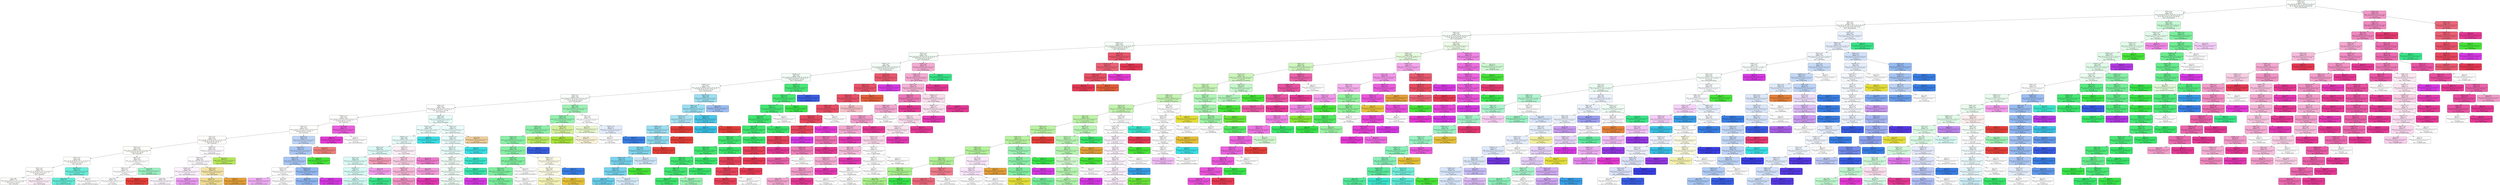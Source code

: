 digraph Tree {
node [shape=box, style="filled, rounded", color="black", fontname=helvetica] ;
edge [fontname=helvetica] ;
0 [label="X[2965] <= 0.5\ngini = 0.95\nsamples = 3250\nvalue = [26, 68, 107, 162, 31, 53, 34, 165, 76, 109, 337\n149, 14, 148, 74, 112, 41, 229, 125, 20, 53, 16\n63, 11, 164, 193, 100, 247, 55, 150, 90, 28]\nclass = Anti-Assignment", fillcolor="#f9fefb"] ;
1 [label="X[770] <= 0.5\ngini = 0.95\nsamples = 3076\nvalue = [26, 68, 107, 162, 31, 53, 34, 165, 74, 109, 336\n147, 14, 148, 74, 111, 41, 229, 125, 20, 53, 16\n63, 11, 162, 191, 69, 141, 53, 125, 90, 28]\nclass = Anti-Assignment", fillcolor="#f8fef9"] ;
0 -> 1 [labeldistance=2.5, labelangle=45, headlabel="True"] ;
2 [label="X[59] <= 0.5\ngini = 0.95\nsamples = 2827\nvalue = [26, 65, 106, 158, 31, 53, 34, 156, 67, 98, 246\n143, 14, 141, 72, 101, 37, 205, 116, 20, 50, 15\n52, 7, 152, 181, 69, 136, 49, 123, 76, 28]\nclass = Anti-Assignment", fillcolor="#fcfffd"] ;
1 -> 2 ;
3 [label="X[149] <= 0.5\ngini = 0.95\nsamples = 2479\nvalue = [22, 65, 101, 136, 30, 53, 34, 156, 64, 97, 246\n93, 14, 131, 71, 97, 35, 120, 69, 5, 33, 12, 11\n5, 137, 168, 69, 136, 42, 123, 76, 28]\nclass = Anti-Assignment", fillcolor="#f8fefa"] ;
2 -> 3 ;
4 [label="X[4269] <= 0.5\ngini = 0.95\nsamples = 1985\nvalue = [20, 60, 91, 129, 30, 53, 26, 14, 29, 48, 226, 93\n10, 116, 68, 93, 33, 116, 67, 4, 30, 12, 11, 3\n113, 74, 68, 126, 33, 91, 70, 28]\nclass = Anti-Assignment", fillcolor="#f5fef7"] ;
3 -> 4 ;
5 [label="X[183] <= 0.5\ngini = 0.95\nsamples = 1971\nvalue = [20, 60, 91, 129, 30, 53, 26, 14, 29, 48, 226, 93\n10, 116, 68, 93, 33, 116, 67, 4, 30, 12, 11, 3\n113, 73, 68, 126, 33, 79, 70, 27]\nclass = Anti-Assignment", fillcolor="#f5fef7"] ;
4 -> 5 ;
6 [label="X[1997] <= 0.5\ngini = 0.95\nsamples = 1904\nvalue = [20, 60, 91, 129, 30, 53, 26, 14, 29, 48, 226, 92\n10, 116, 68, 93, 33, 116, 67, 4, 30, 12, 11, 3\n113, 73, 44, 84, 33, 79, 70, 27]\nclass = Anti-Assignment", fillcolor="#f4fef7"] ;
5 -> 6 ;
7 [label="X[3182] <= 0.5\ngini = 0.95\nsamples = 1813\nvalue = [20, 60, 91, 128, 29, 53, 26, 14, 29, 48, 226, 91\n10, 116, 67, 92, 33, 116, 67, 4, 30, 12, 11, 3\n108, 72, 44, 83, 33, 1, 70, 26]\nclass = Anti-Assignment", fillcolor="#f3fdf6"] ;
6 -> 7 ;
8 [label="X[1903] <= 0.5\ngini = 0.95\nsamples = 1751\nvalue = [20, 60, 91, 128, 29, 53, 26, 14, 29, 45, 169, 91\n10, 116, 67, 92, 33, 116, 65, 4, 30, 12, 11, 3\n108, 72, 44, 83, 33, 1, 70, 26]\nclass = Anti-Assignment", fillcolor="#fafefb"] ;
7 -> 8 ;
9 [label="X[795] <= 0.5\ngini = 0.95\nsamples = 1661\nvalue = [20, 60, 91, 128, 29, 53, 26, 14, 28, 45, 168, 91\n10, 116, 67, 37, 26, 113, 64, 4, 30, 12, 11, 3\n107, 72, 44, 83, 33, 1, 49, 26]\nclass = Anti-Assignment", fillcolor="#fafefb"] ;
8 -> 9 ;
10 [label="X[198] <= 0.5\ngini = 0.95\nsamples = 1406\nvalue = [20, 51, 73, 118, 24, 32, 26, 13, 28, 31, 31, 91\n10, 115, 65, 37, 23, 104, 51, 4, 26, 12, 11, 3\n103, 72, 44, 83, 31, 1, 47, 26]\nclass = Exclusivity", fillcolor="#ffffff"] ;
9 -> 10 ;
11 [label="X[5145] <= 0.5\ngini = 0.95\nsamples = 1269\nvalue = [19, 48, 73, 115, 24, 30, 26, 13, 28, 30, 31, 69\n8, 79, 56, 36, 23, 103, 51, 4, 26, 12, 11, 3\n97, 68, 30, 66, 16, 1, 47, 26]\nclass = Exclusivity", fillcolor="#fffffd"] ;
10 -> 11 ;
12 [label="X[226] <= 0.5\ngini = 0.95\nsamples = 1257\nvalue = [19, 48, 73, 115, 24, 30, 26, 13, 28, 30, 31, 69\n8, 79, 56, 36, 23, 103, 51, 4, 26, 12, 11, 2\n96, 58, 30, 66, 16, 1, 47, 26]\nclass = Exclusivity", fillcolor="#fffffd"] ;
11 -> 12 ;
13 [label="X[73] <= 0.5\ngini = 0.95\nsamples = 1214\nvalue = [19, 48, 72, 113, 24, 30, 25, 13, 27, 30, 31, 69\n8, 79, 56, 34, 21, 84, 49, 4, 25, 12, 10, 2\n92, 58, 30, 66, 16, 1, 40, 26]\nclass = Exclusivity", fillcolor="#fffefb"] ;
12 -> 13 ;
14 [label="X[170] <= 0.5\ngini = 0.95\nsamples = 1027\nvalue = [18, 41, 43, 102, 13, 8, 19, 12, 23, 25, 31, 66\n4, 67, 45, 32, 20, 76, 49, 4, 25, 10, 8, 2, 60\n53, 30, 62, 14, 1, 38, 26]\nclass = Exclusivity", fillcolor="#fefefa"] ;
13 -> 14 ;
15 [label="X[672] <= 0.5\ngini = 0.95\nsamples = 887\nvalue = [15, 36, 30, 82, 10, 7, 13, 12, 23, 20, 26, 59\n4, 63, 44, 30, 20, 67, 46, 0, 5, 6, 4, 2, 57\n51, 29, 59, 14, 1, 30, 22]\nclass = Exclusivity", fillcolor="#fffefb"] ;
14 -> 15 ;
16 [label="X[251] <= 0.5\ngini = 0.95\nsamples = 834\nvalue = [15, 33, 30, 79, 10, 7, 13, 12, 23, 20, 26, 57\n4, 23, 42, 30, 20, 67, 46, 0, 5, 6, 4, 2, 55\n51, 29, 59, 13, 1, 30, 22]\nclass = Exclusivity", fillcolor="#fffefc"] ;
15 -> 16 ;
17 [label="gini = 0.95\nsamples = 757\nvalue = [15, 33, 29, 75, 7, 2, 11, 11, 21, 16, 24, 55\n3, 23, 39, 30, 19, 67, 43, 0, 5, 6, 4, 2, 50\n49, 15, 40, 13, 1, 28, 21]\nclass = Exclusivity", fillcolor="#fffffd"] ;
16 -> 17 ;
18 [label="gini = 0.88\nsamples = 77\nvalue = [0, 0, 1, 4, 3, 5, 2, 1, 2, 4, 2, 2, 1, 0\n3, 0, 1, 0, 3, 0, 0, 0, 0, 0, 5, 2, 14, 19\n0, 0, 2, 1]\nclass = Cap On Liability", fillcolor="#fdeff7"] ;
16 -> 18 ;
19 [label="X[1067] <= 1.0\ngini = 0.42\nsamples = 53\nvalue = [0, 3, 0, 3, 0, 0, 0, 0, 0, 0, 0, 2, 0, 40\n2, 0, 0, 0, 0, 0, 0, 0, 0, 0, 2, 0, 0, 0\n1, 0, 0, 0]\nclass = Minimum Commitment", fillcolor="#6cecd9"] ;
15 -> 19 ;
20 [label="gini = 0.38\nsamples = 51\nvalue = [0, 2, 0, 2, 0, 0, 0, 0, 0, 0, 0, 2, 0, 40\n2, 0, 0, 0, 0, 0, 0, 0, 0, 0, 2, 0, 0, 0\n1, 0, 0, 0]\nclass = Minimum Commitment", fillcolor="#65ebd7"] ;
19 -> 20 ;
21 [label="gini = 0.5\nsamples = 2\nvalue = [0, 1, 0, 1, 0, 0, 0, 0, 0, 0, 0, 0, 0, 0\n0, 0, 0, 0, 0, 0, 0, 0, 0, 0, 0, 0, 0, 0\n0, 0, 0, 0]\nclass = Competitive Restriction Exception", fillcolor="#ffffff"] ;
19 -> 21 ;
22 [label="X[867] <= 0.5\ngini = 0.93\nsamples = 140\nvalue = [3, 5, 13, 20, 3, 1, 6, 0, 0, 5, 5, 7, 0, 4\n1, 2, 0, 9, 3, 4, 20, 4, 4, 0, 3, 2, 1, 3\n0, 0, 8, 4]\nclass = Exclusivity", fillcolor="#ffffff"] ;
14 -> 22 ;
23 [label="X[2061] <= 0.5\ngini = 0.93\nsamples = 137\nvalue = [3, 5, 13, 20, 3, 1, 6, 0, 0, 5, 5, 5, 0, 4\n0, 2, 0, 9, 3, 4, 20, 4, 4, 0, 3, 2, 1, 3\n0, 0, 8, 4]\nclass = Exclusivity", fillcolor="#ffffff"] ;
22 -> 23 ;
24 [label="gini = 0.92\nsamples = 132\nvalue = [3, 5, 13, 20, 3, 1, 6, 0, 0, 5, 5, 5, 0, 4\n0, 2, 0, 9, 3, 4, 20, 4, 4, 0, 3, 2, 1, 3\n0, 0, 3, 4]\nclass = Exclusivity", fillcolor="#ffffff"] ;
23 -> 24 ;
25 [label="gini = 0.0\nsamples = 5\nvalue = [0, 0, 0, 0, 0, 0, 0, 0, 0, 0, 0, 0, 0, 0\n0, 0, 0, 0, 0, 0, 0, 0, 0, 0, 0, 0, 0, 0\n0, 0, 5, 0]\nclass = Covenant Not To Sue", fillcolor="#e53f39"] ;
23 -> 25 ;
26 [label="gini = 0.44\nsamples = 3\nvalue = [0, 0, 0, 0, 0, 0, 0, 0, 0, 0, 0, 2, 0, 0\n1, 0, 0, 0, 0, 0, 0, 0, 0, 0, 0, 0, 0, 0\n0, 0, 0, 0]\nclass = Revenue/Profit Sharing", fillcolor="#9cf2c4"] ;
22 -> 26 ;
27 [label="X[586] <= 0.5\ngini = 0.91\nsamples = 187\nvalue = [1, 7, 29, 11, 11, 22, 6, 1, 4, 5, 0, 3, 4\n12, 11, 2, 1, 8, 0, 0, 0, 2, 2, 0, 32, 5, 0\n4, 2, 0, 2, 0]\nclass = Post-Termination Services", fillcolor="#fefbff"] ;
13 -> 27 ;
28 [label="X[536] <= 0.5\ngini = 0.91\nsamples = 180\nvalue = [1, 7, 29, 11, 10, 16, 6, 1, 4, 5, 0, 3, 4\n12, 11, 2, 1, 8, 0, 0, 0, 2, 2, 0, 32, 5, 0\n4, 2, 0, 2, 0]\nclass = Post-Termination Services", fillcolor="#fefbfe"] ;
27 -> 28 ;
29 [label="X[2438] <= 0.5\ngini = 0.91\nsamples = 168\nvalue = [1, 4, 22, 11, 9, 15, 6, 1, 4, 5, 0, 3, 4, 12\n11, 2, 1, 8, 0, 0, 0, 2, 2, 0, 32, 5, 0, 4\n2, 0, 2, 0]\nclass = Post-Termination Services", fillcolor="#fcf1fd"] ;
28 -> 29 ;
30 [label="gini = 0.92\nsamples = 162\nvalue = [1, 4, 22, 11, 9, 15, 4, 1, 4, 5, 0, 3, 4, 12\n11, 2, 1, 8, 0, 0, 0, 2, 2, 0, 28, 5, 0, 4\n2, 0, 2, 0]\nclass = Post-Termination Services", fillcolor="#fdf7fe"] ;
29 -> 30 ;
31 [label="gini = 0.44\nsamples = 6\nvalue = [0, 0, 0, 0, 0, 0, 2, 0, 0, 0, 0, 0, 0, 0\n0, 0, 0, 0, 0, 0, 0, 0, 0, 0, 4, 0, 0, 0\n0, 0, 0, 0]\nclass = Post-Termination Services", fillcolor="#eb9cf2"] ;
29 -> 31 ;
32 [label="X[525] <= 0.5\ngini = 0.58\nsamples = 12\nvalue = [0, 3, 7, 0, 1, 1, 0, 0, 0, 0, 0, 0, 0, 0\n0, 0, 0, 0, 0, 0, 0, 0, 0, 0, 0, 0, 0, 0\n0, 0, 0, 0]\nclass = Non-Compete", fillcolor="#f3e3a7"] ;
28 -> 32 ;
33 [label="gini = 0.55\nsamples = 11\nvalue = [0, 2, 7, 0, 1, 1, 0, 0, 0, 0, 0, 0, 0, 0\n0, 0, 0, 0, 0, 0, 0, 0, 0, 0, 0, 0, 0, 0\n0, 0, 0, 0]\nclass = Non-Compete", fillcolor="#f1dc91"] ;
32 -> 33 ;
34 [label="gini = 0.0\nsamples = 1\nvalue = [0, 1, 0, 0, 0, 0, 0, 0, 0, 0, 0, 0, 0, 0\n0, 0, 0, 0, 0, 0, 0, 0, 0, 0, 0, 0, 0, 0\n0, 0, 0, 0]\nclass = Competitive Restriction Exception", fillcolor="#e5a039"] ;
32 -> 34 ;
35 [label="gini = 0.24\nsamples = 7\nvalue = [0, 0, 0, 0, 1, 6, 0, 0, 0, 0, 0, 0, 0, 0\n0, 0, 0, 0, 0, 0, 0, 0, 0, 0, 0, 0, 0, 0\n0, 0, 0, 0]\nclass = No-Solicit Of Employees", fillcolor="#b7e95a"] ;
27 -> 35 ;
36 [label="X[156] <= 0.5\ngini = 0.76\nsamples = 43\nvalue = [0, 0, 1, 2, 0, 0, 1, 0, 1, 0, 0, 0, 0, 0\n0, 2, 2, 19, 2, 0, 1, 0, 1, 0, 4, 0, 0, 0\n0, 0, 7, 0]\nclass = License Grant", fillcolor="#bdd4f6"] ;
12 -> 36 ;
37 [label="X[3033] <= 0.5\ngini = 0.73\nsamples = 39\nvalue = [0, 0, 1, 2, 0, 0, 1, 0, 1, 0, 0, 0, 0, 0\n0, 1, 2, 19, 2, 0, 1, 0, 1, 0, 4, 0, 0, 0\n0, 0, 4, 0]\nclass = License Grant", fillcolor="#aac8f4"] ;
36 -> 37 ;
38 [label="X[594] <= 0.5\ngini = 0.72\nsamples = 38\nvalue = [0, 0, 1, 2, 0, 0, 1, 0, 0, 0, 0, 0, 0, 0\n0, 1, 2, 19, 2, 0, 1, 0, 1, 0, 4, 0, 0, 0\n0, 0, 4, 0]\nclass = License Grant", fillcolor="#a8c6f4"] ;
37 -> 38 ;
39 [label="X[1472] <= 0.5\ngini = 0.79\nsamples = 11\nvalue = [0, 0, 0, 2, 0, 0, 1, 0, 0, 0, 0, 0, 0, 0\n0, 1, 0, 3, 0, 0, 0, 0, 0, 0, 3, 0, 0, 0\n0, 0, 1, 0]\nclass = License Grant", fillcolor="#ffffff"] ;
38 -> 39 ;
40 [label="gini = 0.67\nsamples = 6\nvalue = [0, 0, 0, 0, 0, 0, 0, 0, 0, 0, 0, 0, 0, 0\n0, 1, 0, 1, 0, 0, 0, 0, 0, 0, 3, 0, 0, 0\n0, 0, 1, 0]\nclass = Post-Termination Services", fillcolor="#efb0f5"] ;
39 -> 40 ;
41 [label="gini = 0.64\nsamples = 5\nvalue = [0, 0, 0, 2, 0, 0, 1, 0, 0, 0, 0, 0, 0, 0\n0, 0, 0, 2, 0, 0, 0, 0, 0, 0, 0, 0, 0, 0\n0, 0, 0, 0]\nclass = Exclusivity", fillcolor="#ffffff"] ;
39 -> 41 ;
42 [label="X[2725] <= 0.5\ngini = 0.62\nsamples = 27\nvalue = [0, 0, 1, 0, 0, 0, 0, 0, 0, 0, 0, 0, 0, 0\n0, 0, 2, 16, 2, 0, 1, 0, 1, 0, 1, 0, 0, 0\n0, 0, 3, 0]\nclass = License Grant", fillcolor="#94b9f1"] ;
38 -> 42 ;
43 [label="gini = 0.59\nsamples = 26\nvalue = [0, 0, 1, 0, 0, 0, 0, 0, 0, 0, 0, 0, 0, 0\n0, 0, 2, 16, 2, 0, 1, 0, 1, 0, 0, 0, 0, 0\n0, 0, 3, 0]\nclass = License Grant", fillcolor="#8fb6f0"] ;
42 -> 43 ;
44 [label="gini = 0.0\nsamples = 1\nvalue = [0, 0, 0, 0, 0, 0, 0, 0, 0, 0, 0, 0, 0, 0\n0, 0, 0, 0, 0, 0, 0, 0, 0, 0, 1, 0, 0, 0\n0, 0, 0, 0]\nclass = Post-Termination Services", fillcolor="#d739e5"] ;
42 -> 44 ;
45 [label="gini = 0.0\nsamples = 1\nvalue = [0, 0, 0, 0, 0, 0, 0, 0, 1, 0, 0, 0, 0, 0\n0, 0, 0, 0, 0, 0, 0, 0, 0, 0, 0, 0, 0, 0\n0, 0, 0, 0]\nclass = Rofr/Rofo/Rofn", fillcolor="#47e539"] ;
37 -> 45 ;
46 [label="gini = 0.38\nsamples = 4\nvalue = [0, 0, 0, 0, 0, 0, 0, 0, 0, 0, 0, 0, 0, 0\n0, 1, 0, 0, 0, 0, 0, 0, 0, 0, 0, 0, 0, 0\n0, 0, 3, 0]\nclass = Covenant Not To Sue", fillcolor="#ee7f7b"] ;
36 -> 46 ;
47 [label="X[73] <= 0.5\ngini = 0.29\nsamples = 12\nvalue = [0, 0, 0, 0, 0, 0, 0, 0, 0, 0, 0, 0, 0, 0\n0, 0, 0, 0, 0, 0, 0, 0, 0, 1, 1, 10, 0, 0\n0, 0, 0, 0]\nclass = Audit Rights", fillcolor="#ea5ddc"] ;
11 -> 47 ;
48 [label="gini = 0.0\nsamples = 10\nvalue = [0, 0, 0, 0, 0, 0, 0, 0, 0, 0, 0, 0, 0, 0\n0, 0, 0, 0, 0, 0, 0, 0, 0, 0, 0, 10, 0, 0\n0, 0, 0, 0]\nclass = Audit Rights", fillcolor="#e539d4"] ;
47 -> 48 ;
49 [label="gini = 0.5\nsamples = 2\nvalue = [0, 0, 0, 0, 0, 0, 0, 0, 0, 0, 0, 0, 0, 0\n0, 0, 0, 0, 0, 0, 0, 0, 0, 1, 1, 0, 0, 0\n0, 0, 0, 0]\nclass = Source Code Escrow", fillcolor="#ffffff"] ;
47 -> 49 ;
50 [label="X[466] <= 0.5\ngini = 0.86\nsamples = 137\nvalue = [1, 3, 0, 3, 0, 2, 0, 0, 0, 1, 0, 22, 2, 36\n9, 1, 0, 1, 0, 0, 0, 0, 0, 0, 6, 4, 14, 17\n15, 0, 0, 0]\nclass = Minimum Commitment", fillcolor="#e7fcf9"] ;
10 -> 50 ;
51 [label="X[1231] <= 0.5\ngini = 0.86\nsamples = 110\nvalue = [1, 1, 0, 2, 0, 1, 0, 0, 0, 1, 0, 15, 1, 27\n7, 1, 0, 1, 0, 0, 0, 0, 0, 0, 4, 4, 14, 17\n13, 0, 0, 0]\nclass = Minimum Commitment", fillcolor="#eafcf9"] ;
50 -> 51 ;
52 [label="X[1691] <= 0.5\ngini = 0.86\nsamples = 108\nvalue = [1, 1, 0, 2, 0, 1, 0, 0, 0, 1, 0, 15, 1, 27\n5, 1, 0, 1, 0, 0, 0, 0, 0, 0, 4, 4, 14, 17\n13, 0, 0, 0]\nclass = Minimum Commitment", fillcolor="#e9fcf9"] ;
51 -> 52 ;
53 [label="X[204] <= 0.5\ngini = 0.82\nsamples = 83\nvalue = [1, 1, 0, 2, 0, 1, 0, 0, 0, 1, 0, 15, 1, 27\n5, 1, 0, 1, 0, 0, 0, 0, 0, 0, 4, 4, 2, 4\n13, 0, 0, 0]\nclass = Minimum Commitment", fillcolor="#dcfaf6"] ;
52 -> 53 ;
54 [label="X[217] <= 0.5\ngini = 0.82\nsamples = 80\nvalue = [1, 1, 0, 2, 0, 0, 0, 0, 0, 1, 0, 15, 1, 27\n5, 1, 0, 1, 0, 0, 0, 0, 0, 0, 4, 4, 2, 4\n11, 0, 0, 0]\nclass = Minimum Commitment", fillcolor="#dafaf5"] ;
53 -> 54 ;
55 [label="X[2409] <= 1.5\ngini = 0.8\nsamples = 75\nvalue = [0, 1, 0, 2, 0, 0, 0, 0, 0, 1, 0, 15, 1, 27\n4, 1, 0, 1, 0, 0, 0, 0, 0, 0, 4, 1, 2, 4\n11, 0, 0, 0]\nclass = Minimum Commitment", fillcolor="#d7faf5"] ;
54 -> 55 ;
56 [label="gini = 0.8\nsamples = 73\nvalue = [0, 1, 0, 2, 0, 0, 0, 0, 0, 1, 0, 13, 1, 27\n4, 1, 0, 1, 0, 0, 0, 0, 0, 0, 4, 1, 2, 4\n11, 0, 0, 0]\nclass = Minimum Commitment", fillcolor="#d1f9f3"] ;
55 -> 56 ;
57 [label="gini = 0.0\nsamples = 2\nvalue = [0, 0, 0, 0, 0, 0, 0, 0, 0, 0, 0, 2, 0, 0\n0, 0, 0, 0, 0, 0, 0, 0, 0, 0, 0, 0, 0, 0\n0, 0, 0, 0]\nclass = Revenue/Profit Sharing", fillcolor="#39e589"] ;
55 -> 57 ;
58 [label="gini = 0.56\nsamples = 5\nvalue = [1, 0, 0, 0, 0, 0, 0, 0, 0, 0, 0, 0, 0, 0\n1, 0, 0, 0, 0, 0, 0, 0, 0, 0, 0, 3, 0, 0\n0, 0, 0, 0]\nclass = Audit Rights", fillcolor="#f29cea"] ;
54 -> 58 ;
59 [label="gini = 0.44\nsamples = 3\nvalue = [0, 0, 0, 0, 0, 1, 0, 0, 0, 0, 0, 0, 0, 0\n0, 0, 0, 0, 0, 0, 0, 0, 0, 0, 0, 0, 0, 0\n2, 0, 0, 0]\nclass = Liquidated Damages", fillcolor="#f29cb8"] ;
53 -> 59 ;
60 [label="X[46] <= 6.0\ngini = 0.5\nsamples = 25\nvalue = [0, 0, 0, 0, 0, 0, 0, 0, 0, 0, 0, 0, 0, 0\n0, 0, 0, 0, 0, 0, 0, 0, 0, 0, 0, 0, 12, 13\n0, 0, 0, 0]\nclass = Cap On Liability", fillcolor="#fdf0f7"] ;
52 -> 60 ;
61 [label="X[148] <= 0.5\ngini = 0.49\nsamples = 21\nvalue = [0, 0, 0, 0, 0, 0, 0, 0, 0, 0, 0, 0, 0, 0\n0, 0, 0, 0, 0, 0, 0, 0, 0, 0, 0, 0, 9, 12\n0, 0, 0, 0]\nclass = Cap On Liability", fillcolor="#f8cee4"] ;
60 -> 61 ;
62 [label="X[5190] <= 0.5\ngini = 0.48\nsamples = 18\nvalue = [0, 0, 0, 0, 0, 0, 0, 0, 0, 0, 0, 0, 0, 0\n0, 0, 0, 0, 0, 0, 0, 0, 0, 0, 0, 0, 7, 11\n0, 0, 0, 0]\nclass = Cap On Liability", fillcolor="#f6b7d8"] ;
61 -> 62 ;
63 [label="gini = 0.43\nsamples = 16\nvalue = [0, 0, 0, 0, 0, 0, 0, 0, 0, 0, 0, 0, 0, 0\n0, 0, 0, 0, 0, 0, 0, 0, 0, 0, 0, 0, 5, 11\n0, 0, 0, 0]\nclass = Cap On Liability", fillcolor="#f193c5"] ;
62 -> 63 ;
64 [label="gini = 0.0\nsamples = 2\nvalue = [0, 0, 0, 0, 0, 0, 0, 0, 0, 0, 0, 0, 0, 0\n0, 0, 0, 0, 0, 0, 0, 0, 0, 0, 0, 0, 2, 0\n0, 0, 0, 0]\nclass = Uncapped Liability", fillcolor="#e539b4"] ;
62 -> 64 ;
65 [label="gini = 0.44\nsamples = 3\nvalue = [0, 0, 0, 0, 0, 0, 0, 0, 0, 0, 0, 0, 0, 0\n0, 0, 0, 0, 0, 0, 0, 0, 0, 0, 0, 0, 2, 1\n0, 0, 0, 0]\nclass = Uncapped Liability", fillcolor="#f29cda"] ;
61 -> 65 ;
66 [label="gini = 0.38\nsamples = 4\nvalue = [0, 0, 0, 0, 0, 0, 0, 0, 0, 0, 0, 0, 0, 0\n0, 0, 0, 0, 0, 0, 0, 0, 0, 0, 0, 0, 3, 1\n0, 0, 0, 0]\nclass = Uncapped Liability", fillcolor="#ee7bcd"] ;
60 -> 66 ;
67 [label="gini = 0.0\nsamples = 2\nvalue = [0, 0, 0, 0, 0, 0, 0, 0, 0, 0, 0, 0, 0, 0\n2, 0, 0, 0, 0, 0, 0, 0, 0, 0, 0, 0, 0, 0\n0, 0, 0, 0]\nclass = Volume Restriction", fillcolor="#39dfe5"] ;
51 -> 67 ;
68 [label="X[332] <= 3.5\ngini = 0.8\nsamples = 27\nvalue = [0, 2, 0, 1, 0, 1, 0, 0, 0, 0, 0, 7, 1, 9\n2, 0, 0, 0, 0, 0, 0, 0, 0, 0, 2, 0, 0, 0\n2, 0, 0, 0]\nclass = Minimum Commitment", fillcolor="#ebfcfa"] ;
50 -> 68 ;
69 [label="X[2738] <= 0.5\ngini = 0.75\nsamples = 24\nvalue = [0, 0, 0, 0, 0, 1, 0, 0, 0, 0, 0, 7, 1, 9\n2, 0, 0, 0, 0, 0, 0, 0, 0, 0, 2, 0, 0, 0\n2, 0, 0, 0]\nclass = Minimum Commitment", fillcolor="#e8fcf9"] ;
68 -> 69 ;
70 [label="X[679] <= 0.5\ngini = 0.73\nsamples = 23\nvalue = [0, 0, 0, 0, 0, 1, 0, 0, 0, 0, 0, 7, 1, 9\n1, 0, 0, 0, 0, 0, 0, 0, 0, 0, 2, 0, 0, 0\n2, 0, 0, 0]\nclass = Minimum Commitment", fillcolor="#e6fcf8"] ;
69 -> 70 ;
71 [label="X[3909] <= 1.0\ngini = 0.76\nsamples = 20\nvalue = [0, 0, 0, 0, 0, 1, 0, 0, 0, 0, 0, 7, 1, 6\n1, 0, 0, 0, 0, 0, 0, 0, 0, 0, 2, 0, 0, 0\n2, 0, 0, 0]\nclass = Revenue/Profit Sharing", fillcolor="#f1fdf7"] ;
70 -> 71 ;
72 [label="X[5219] <= 0.5\ngini = 0.74\nsamples = 19\nvalue = [0, 0, 0, 0, 0, 1, 0, 0, 0, 0, 0, 7, 0, 6\n1, 0, 0, 0, 0, 0, 0, 0, 0, 0, 2, 0, 0, 0\n2, 0, 0, 0]\nclass = Revenue/Profit Sharing", fillcolor="#f0fdf6"] ;
71 -> 72 ;
73 [label="gini = 0.72\nsamples = 18\nvalue = [0, 0, 0, 0, 0, 1, 0, 0, 0, 0, 0, 7, 0, 6\n1, 0, 0, 0, 0, 0, 0, 0, 0, 0, 1, 0, 0, 0\n2, 0, 0, 0]\nclass = Revenue/Profit Sharing", fillcolor="#eefdf5"] ;
72 -> 73 ;
74 [label="gini = 0.0\nsamples = 1\nvalue = [0, 0, 0, 0, 0, 0, 0, 0, 0, 0, 0, 0, 0, 0\n0, 0, 0, 0, 0, 0, 0, 0, 0, 0, 1, 0, 0, 0\n0, 0, 0, 0]\nclass = Post-Termination Services", fillcolor="#d739e5"] ;
72 -> 74 ;
75 [label="gini = 0.0\nsamples = 1\nvalue = [0, 0, 0, 0, 0, 0, 0, 0, 0, 0, 0, 0, 1, 0\n0, 0, 0, 0, 0, 0, 0, 0, 0, 0, 0, 0, 0, 0\n0, 0, 0, 0]\nclass = Price Restrictions", fillcolor="#39e5ac"] ;
71 -> 75 ;
76 [label="gini = 0.0\nsamples = 3\nvalue = [0, 0, 0, 0, 0, 0, 0, 0, 0, 0, 0, 0, 0, 3\n0, 0, 0, 0, 0, 0, 0, 0, 0, 0, 0, 0, 0, 0\n0, 0, 0, 0]\nclass = Minimum Commitment", fillcolor="#39e5cb"] ;
70 -> 76 ;
77 [label="gini = 0.0\nsamples = 1\nvalue = [0, 0, 0, 0, 0, 0, 0, 0, 0, 0, 0, 0, 0, 0\n1, 0, 0, 0, 0, 0, 0, 0, 0, 0, 0, 0, 0, 0\n0, 0, 0, 0]\nclass = Volume Restriction", fillcolor="#39dfe5"] ;
69 -> 77 ;
78 [label="gini = 0.44\nsamples = 3\nvalue = [0, 2, 0, 1, 0, 0, 0, 0, 0, 0, 0, 0, 0, 0\n0, 0, 0, 0, 0, 0, 0, 0, 0, 0, 0, 0, 0, 0\n0, 0, 0, 0]\nclass = Competitive Restriction Exception", fillcolor="#f2d09c"] ;
68 -> 78 ;
79 [label="X[366] <= 0.5\ngini = 0.69\nsamples = 255\nvalue = [0, 9, 18, 10, 5, 21, 0, 1, 0, 14, 137, 0, 0\n1, 2, 0, 3, 9, 13, 0, 4, 0, 0, 0, 4, 0, 0\n0, 2, 0, 2, 0]\nclass = Anti-Assignment", fillcolor="#9df2b5"] ;
9 -> 79 ;
80 [label="X[1158] <= 0.5\ngini = 0.65\nsamples = 240\nvalue = [0, 7, 15, 9, 5, 18, 0, 1, 0, 14, 137, 0, 0\n1, 2, 0, 3, 6, 12, 0, 4, 0, 0, 0, 2, 0, 0\n0, 2, 0, 2, 0]\nclass = Anti-Assignment", fillcolor="#95f1af"] ;
79 -> 80 ;
81 [label="X[1203] <= 0.5\ngini = 0.62\nsamples = 227\nvalue = [0, 6, 12, 9, 4, 10, 0, 1, 0, 14, 137, 0, 0\n1, 2, 0, 3, 6, 12, 0, 4, 0, 0, 0, 2, 0, 0\n0, 2, 0, 2, 0]\nclass = Anti-Assignment", fillcolor="#8df0a9"] ;
80 -> 81 ;
82 [label="X[214] <= 6.0\ngini = 0.6\nsamples = 221\nvalue = [0, 6, 12, 9, 4, 5, 0, 1, 0, 14, 137, 0, 0, 1\n1, 0, 3, 6, 12, 0, 4, 0, 0, 0, 2, 0, 0, 0\n2, 0, 2, 0]\nclass = Anti-Assignment", fillcolor="#89f0a6"] ;
81 -> 82 ;
83 [label="X[11] <= 0.5\ngini = 0.59\nsamples = 218\nvalue = [0, 6, 12, 9, 4, 5, 0, 1, 0, 14, 137, 0, 0, 1\n1, 0, 3, 6, 9, 0, 4, 0, 0, 0, 2, 0, 0, 0\n2, 0, 2, 0]\nclass = Anti-Assignment", fillcolor="#88efa5"] ;
82 -> 83 ;
84 [label="X[1108] <= 0.5\ngini = 0.55\nsamples = 205\nvalue = [0, 6, 8, 4, 4, 5, 0, 1, 0, 14, 136, 0, 0, 1\n1, 0, 2, 5, 9, 0, 4, 0, 0, 0, 2, 0, 0, 0\n2, 0, 1, 0]\nclass = Anti-Assignment", fillcolor="#81eea0"] ;
83 -> 84 ;
85 [label="X[233] <= 0.5\ngini = 0.53\nsamples = 201\nvalue = [0, 5, 7, 4, 3, 5, 0, 1, 0, 14, 136, 0, 0, 1\n1, 0, 2, 5, 8, 0, 4, 0, 0, 0, 2, 0, 0, 0\n2, 0, 1, 0]\nclass = Anti-Assignment", fillcolor="#7eee9e"] ;
84 -> 85 ;
86 [label="gini = 0.51\nsamples = 192\nvalue = [0, 5, 7, 4, 3, 5, 0, 1, 0, 12, 133, 0, 0, 1\n1, 0, 2, 4, 5, 0, 4, 0, 0, 0, 2, 0, 0, 0\n2, 0, 1, 0]\nclass = Anti-Assignment", fillcolor="#7aee9b"] ;
85 -> 86 ;
87 [label="gini = 0.72\nsamples = 9\nvalue = [0, 0, 0, 0, 0, 0, 0, 0, 0, 2, 3, 0, 0, 0\n0, 0, 0, 1, 3, 0, 0, 0, 0, 0, 0, 0, 0, 0\n0, 0, 0, 0]\nclass = Anti-Assignment", fillcolor="#ffffff"] ;
85 -> 87 ;
88 [label="gini = 0.75\nsamples = 4\nvalue = [0, 1, 1, 0, 1, 0, 0, 0, 0, 0, 0, 0, 0, 0\n0, 0, 0, 0, 1, 0, 0, 0, 0, 0, 0, 0, 0, 0\n0, 0, 0, 0]\nclass = Competitive Restriction Exception", fillcolor="#ffffff"] ;
84 -> 88 ;
89 [label="X[4965] <= 0.5\ngini = 0.73\nsamples = 13\nvalue = [0, 0, 4, 5, 0, 0, 0, 0, 0, 0, 1, 0, 0, 0\n0, 0, 1, 1, 0, 0, 0, 0, 0, 0, 0, 0, 0, 0\n0, 0, 1, 0]\nclass = Exclusivity", fillcolor="#fcfbe9"] ;
83 -> 89 ;
90 [label="X[817] <= 0.5\ngini = 0.69\nsamples = 12\nvalue = [0, 0, 4, 5, 0, 0, 0, 0, 0, 0, 1, 0, 0, 0\n0, 0, 1, 0, 0, 0, 0, 0, 0, 0, 0, 0, 0, 0\n0, 0, 1, 0]\nclass = Exclusivity", fillcolor="#fcfbe6"] ;
89 -> 90 ;
91 [label="gini = 0.68\nsamples = 10\nvalue = [0, 0, 2, 5, 0, 0, 0, 0, 0, 0, 1, 0, 0, 0\n0, 0, 1, 0, 0, 0, 0, 0, 0, 0, 0, 0, 0, 0\n0, 0, 1, 0]\nclass = Exclusivity", fillcolor="#f5f3b5"] ;
90 -> 91 ;
92 [label="gini = 0.0\nsamples = 2\nvalue = [0, 0, 2, 0, 0, 0, 0, 0, 0, 0, 0, 0, 0, 0\n0, 0, 0, 0, 0, 0, 0, 0, 0, 0, 0, 0, 0, 0\n0, 0, 0, 0]\nclass = Non-Compete", fillcolor="#e5c039"] ;
90 -> 92 ;
93 [label="gini = 0.0\nsamples = 1\nvalue = [0, 0, 0, 0, 0, 0, 0, 0, 0, 0, 0, 0, 0, 0\n0, 0, 0, 1, 0, 0, 0, 0, 0, 0, 0, 0, 0, 0\n0, 0, 0, 0]\nclass = License Grant", fillcolor="#397ee5"] ;
89 -> 93 ;
94 [label="gini = 0.0\nsamples = 3\nvalue = [0, 0, 0, 0, 0, 0, 0, 0, 0, 0, 0, 0, 0, 0\n0, 0, 0, 0, 3, 0, 0, 0, 0, 0, 0, 0, 0, 0\n0, 0, 0, 0]\nclass = Non-Transferable License", fillcolor="#395ee5"] ;
82 -> 94 ;
95 [label="gini = 0.28\nsamples = 6\nvalue = [0, 0, 0, 0, 0, 5, 0, 0, 0, 0, 0, 0, 0, 0\n1, 0, 0, 0, 0, 0, 0, 0, 0, 0, 0, 0, 0, 0\n0, 0, 0, 0]\nclass = No-Solicit Of Employees", fillcolor="#baea61"] ;
81 -> 95 ;
96 [label="X[1154] <= 0.5\ngini = 0.56\nsamples = 13\nvalue = [0, 1, 3, 0, 1, 8, 0, 0, 0, 0, 0, 0, 0, 0\n0, 0, 0, 0, 0, 0, 0, 0, 0, 0, 0, 0, 0, 0\n0, 0, 0, 0]\nclass = No-Solicit Of Employees", fillcolor="#d4f29c"] ;
80 -> 96 ;
97 [label="gini = 0.0\nsamples = 6\nvalue = [0, 0, 0, 0, 0, 6, 0, 0, 0, 0, 0, 0, 0, 0\n0, 0, 0, 0, 0, 0, 0, 0, 0, 0, 0, 0, 0, 0\n0, 0, 0, 0]\nclass = No-Solicit Of Employees", fillcolor="#a9e539"] ;
96 -> 97 ;
98 [label="gini = 0.69\nsamples = 7\nvalue = [0, 1, 3, 0, 1, 2, 0, 0, 0, 0, 0, 0, 0, 0\n0, 0, 0, 0, 0, 0, 0, 0, 0, 0, 0, 0, 0, 0\n0, 0, 0, 0]\nclass = Non-Compete", fillcolor="#faf2d7"] ;
96 -> 98 ;
99 [label="X[20] <= 0.5\ngini = 0.84\nsamples = 15\nvalue = [0, 2, 3, 1, 0, 3, 0, 0, 0, 0, 0, 0, 0, 0\n0, 0, 0, 3, 1, 0, 0, 0, 0, 0, 2, 0, 0, 0\n0, 0, 0, 0]\nclass = Non-Compete", fillcolor="#ffffff"] ;
79 -> 99 ;
100 [label="gini = 0.61\nsamples = 6\nvalue = [0, 2, 1, 0, 0, 3, 0, 0, 0, 0, 0, 0, 0, 0\n0, 0, 0, 0, 0, 0, 0, 0, 0, 0, 0, 0, 0, 0\n0, 0, 0, 0]\nclass = No-Solicit Of Employees", fillcolor="#eaf8ce"] ;
99 -> 100 ;
101 [label="X[270] <= 1.0\ngini = 0.77\nsamples = 9\nvalue = [0, 0, 2, 1, 0, 0, 0, 0, 0, 0, 0, 0, 0, 0\n0, 0, 0, 3, 1, 0, 0, 0, 0, 0, 2, 0, 0, 0\n0, 0, 0, 0]\nclass = License Grant", fillcolor="#e3edfb"] ;
99 -> 101 ;
102 [label="gini = 0.78\nsamples = 7\nvalue = [0, 0, 2, 1, 0, 0, 0, 0, 0, 0, 0, 0, 0, 0\n0, 0, 0, 1, 1, 0, 0, 0, 0, 0, 2, 0, 0, 0\n0, 0, 0, 0]\nclass = Non-Compete", fillcolor="#ffffff"] ;
101 -> 102 ;
103 [label="gini = 0.0\nsamples = 2\nvalue = [0, 0, 0, 0, 0, 0, 0, 0, 0, 0, 0, 0, 0, 0\n0, 0, 0, 2, 0, 0, 0, 0, 0, 0, 0, 0, 0, 0\n0, 0, 0, 0]\nclass = License Grant", fillcolor="#397ee5"] ;
101 -> 103 ;
104 [label="X[1827] <= 0.5\ngini = 0.56\nsamples = 90\nvalue = [0, 0, 0, 0, 0, 0, 0, 0, 1, 0, 1, 0, 0, 0\n0, 55, 7, 3, 1, 0, 0, 0, 0, 0, 1, 0, 0, 0\n0, 0, 21, 0]\nclass = Ip Ownership Assignment", fillcolor="#9de0f2"] ;
8 -> 104 ;
105 [label="X[49] <= 0.5\ngini = 0.54\nsamples = 87\nvalue = [0, 0, 0, 0, 0, 0, 0, 0, 1, 0, 1, 0, 0, 0\n0, 55, 7, 1, 0, 0, 0, 0, 0, 0, 1, 0, 0, 0\n0, 0, 21, 0]\nclass = Ip Ownership Assignment", fillcolor="#99dff2"] ;
104 -> 105 ;
106 [label="X[5150] <= 0.5\ngini = 0.58\nsamples = 75\nvalue = [0, 0, 0, 0, 0, 0, 0, 0, 1, 0, 1, 0, 0, 0\n0, 44, 7, 1, 0, 0, 0, 0, 0, 0, 1, 0, 0, 0\n0, 0, 20, 0]\nclass = Ip Ownership Assignment", fillcolor="#a9e4f4"] ;
105 -> 106 ;
107 [label="X[2664] <= 0.5\ngini = 0.55\nsamples = 71\nvalue = [0, 0, 0, 0, 0, 0, 0, 0, 1, 0, 1, 0, 0, 0\n0, 44, 7, 1, 0, 0, 0, 0, 0, 0, 1, 0, 0, 0\n0, 0, 16, 0]\nclass = Ip Ownership Assignment", fillcolor="#9adff2"] ;
106 -> 107 ;
108 [label="X[1498] <= 0.5\ngini = 0.53\nsamples = 68\nvalue = [0, 0, 0, 0, 0, 0, 0, 0, 1, 0, 1, 0, 0, 0\n0, 44, 7, 1, 0, 0, 0, 0, 0, 0, 1, 0, 0, 0\n0, 0, 13, 0]\nclass = Ip Ownership Assignment", fillcolor="#8fdbf0"] ;
107 -> 108 ;
109 [label="X[27] <= 2.5\ngini = 0.49\nsamples = 64\nvalue = [0, 0, 0, 0, 0, 0, 0, 0, 1, 0, 1, 0, 0, 0\n0, 44, 7, 1, 0, 0, 0, 0, 0, 0, 1, 0, 0, 0\n0, 0, 9, 0]\nclass = Ip Ownership Assignment", fillcolor="#81d7ee"] ;
108 -> 109 ;
110 [label="X[2947] <= 0.5\ngini = 0.44\nsamples = 59\nvalue = [0, 0, 0, 0, 0, 0, 0, 0, 1, 0, 1, 0, 0, 0\n0, 43, 5, 0, 0, 0, 0, 0, 0, 0, 0, 0, 0, 0\n0, 0, 9, 0]\nclass = Ip Ownership Assignment", fillcolor="#78d4ed"] ;
109 -> 110 ;
111 [label="X[719] <= 0.5\ngini = 0.42\nsamples = 58\nvalue = [0, 0, 0, 0, 0, 0, 0, 0, 0, 0, 1, 0, 0, 0\n0, 43, 5, 0, 0, 0, 0, 0, 0, 0, 0, 0, 0, 0\n0, 0, 9, 0]\nclass = Ip Ownership Assignment", fillcolor="#76d3ed"] ;
110 -> 111 ;
112 [label="gini = 0.33\nsamples = 50\nvalue = [0, 0, 0, 0, 0, 0, 0, 0, 0, 0, 0, 0, 0, 0\n0, 40, 1, 0, 0, 0, 0, 0, 0, 0, 0, 0, 0, 0\n0, 0, 9, 0]\nclass = Ip Ownership Assignment", fillcolor="#69cfeb"] ;
111 -> 112 ;
113 [label="gini = 0.59\nsamples = 8\nvalue = [0, 0, 0, 0, 0, 0, 0, 0, 0, 0, 1, 0, 0, 0\n0, 3, 4, 0, 0, 0, 0, 0, 0, 0, 0, 0, 0, 0\n0, 0, 0, 0]\nclass = Joint Ip Ownership", fillcolor="#d7ebfa"] ;
111 -> 113 ;
114 [label="gini = 0.0\nsamples = 1\nvalue = [0, 0, 0, 0, 0, 0, 0, 0, 1, 0, 0, 0, 0, 0\n0, 0, 0, 0, 0, 0, 0, 0, 0, 0, 0, 0, 0, 0\n0, 0, 0, 0]\nclass = Rofr/Rofo/Rofn", fillcolor="#47e539"] ;
110 -> 114 ;
115 [label="gini = 0.72\nsamples = 5\nvalue = [0, 0, 0, 0, 0, 0, 0, 0, 0, 0, 0, 0, 0, 0\n0, 1, 2, 1, 0, 0, 0, 0, 0, 0, 1, 0, 0, 0\n0, 0, 0, 0]\nclass = Joint Ip Ownership", fillcolor="#cee6f8"] ;
109 -> 115 ;
116 [label="gini = 0.0\nsamples = 4\nvalue = [0, 0, 0, 0, 0, 0, 0, 0, 0, 0, 0, 0, 0, 0\n0, 0, 0, 0, 0, 0, 0, 0, 0, 0, 0, 0, 0, 0\n0, 0, 4, 0]\nclass = Covenant Not To Sue", fillcolor="#e53f39"] ;
108 -> 116 ;
117 [label="gini = 0.0\nsamples = 3\nvalue = [0, 0, 0, 0, 0, 0, 0, 0, 0, 0, 0, 0, 0, 0\n0, 0, 0, 0, 0, 0, 0, 0, 0, 0, 0, 0, 0, 0\n0, 0, 3, 0]\nclass = Covenant Not To Sue", fillcolor="#e53f39"] ;
107 -> 117 ;
118 [label="gini = 0.0\nsamples = 4\nvalue = [0, 0, 0, 0, 0, 0, 0, 0, 0, 0, 0, 0, 0, 0\n0, 0, 0, 0, 0, 0, 0, 0, 0, 0, 0, 0, 0, 0\n0, 0, 4, 0]\nclass = Covenant Not To Sue", fillcolor="#e53f39"] ;
106 -> 118 ;
119 [label="X[2336] <= 1.0\ngini = 0.15\nsamples = 12\nvalue = [0, 0, 0, 0, 0, 0, 0, 0, 0, 0, 0, 0, 0, 0\n0, 11, 0, 0, 0, 0, 0, 0, 0, 0, 0, 0, 0, 0\n0, 0, 1, 0]\nclass = Ip Ownership Assignment", fillcolor="#4bc6e7"] ;
105 -> 119 ;
120 [label="gini = 0.0\nsamples = 11\nvalue = [0, 0, 0, 0, 0, 0, 0, 0, 0, 0, 0, 0, 0, 0\n0, 11, 0, 0, 0, 0, 0, 0, 0, 0, 0, 0, 0, 0\n0, 0, 0, 0]\nclass = Ip Ownership Assignment", fillcolor="#39c0e5"] ;
119 -> 120 ;
121 [label="gini = 0.0\nsamples = 1\nvalue = [0, 0, 0, 0, 0, 0, 0, 0, 0, 0, 0, 0, 0, 0\n0, 0, 0, 0, 0, 0, 0, 0, 0, 0, 0, 0, 0, 0\n0, 0, 1, 0]\nclass = Covenant Not To Sue", fillcolor="#e53f39"] ;
119 -> 121 ;
122 [label="gini = 0.44\nsamples = 3\nvalue = [0, 0, 0, 0, 0, 0, 0, 0, 0, 0, 0, 0, 0, 0\n0, 0, 0, 2, 1, 0, 0, 0, 0, 0, 0, 0, 0, 0\n0, 0, 0, 0]\nclass = License Grant", fillcolor="#9cbef2"] ;
104 -> 122 ;
123 [label="X[520] <= 2.0\ngini = 0.15\nsamples = 62\nvalue = [0, 0, 0, 0, 0, 0, 0, 0, 0, 3, 57, 0, 0, 0\n0, 0, 0, 0, 2, 0, 0, 0, 0, 0, 0, 0, 0, 0\n0, 0, 0, 0]\nclass = Anti-Assignment", fillcolor="#4ae777"] ;
7 -> 123 ;
124 [label="X[320] <= 3.5\ngini = 0.12\nsamples = 61\nvalue = [0, 0, 0, 0, 0, 0, 0, 0, 0, 3, 57, 0, 0, 0\n0, 0, 0, 0, 1, 0, 0, 0, 0, 0, 0, 0, 0, 0\n0, 0, 0, 0]\nclass = Anti-Assignment", fillcolor="#47e774"] ;
123 -> 124 ;
125 [label="X[171] <= 0.5\ngini = 0.1\nsamples = 60\nvalue = [0, 0, 0, 0, 0, 0, 0, 0, 0, 2, 57, 0, 0, 0\n0, 0, 0, 0, 1, 0, 0, 0, 0, 0, 0, 0, 0, 0\n0, 0, 0, 0]\nclass = Anti-Assignment", fillcolor="#43e672"] ;
124 -> 125 ;
126 [label="X[1170] <= 0.5\ngini = 0.07\nsamples = 58\nvalue = [0, 0, 0, 0, 0, 0, 0, 0, 0, 1, 56, 0, 0, 0\n0, 0, 0, 0, 1, 0, 0, 0, 0, 0, 0, 0, 0, 0\n0, 0, 0, 0]\nclass = Anti-Assignment", fillcolor="#40e66f"] ;
125 -> 126 ;
127 [label="X[25] <= 0.5\ngini = 0.07\nsamples = 55\nvalue = [0, 0, 0, 0, 0, 0, 0, 0, 0, 1, 53, 0, 0, 0\n0, 0, 0, 0, 1, 0, 0, 0, 0, 0, 0, 0, 0, 0\n0, 0, 0, 0]\nclass = Anti-Assignment", fillcolor="#40e670"] ;
126 -> 127 ;
128 [label="X[923] <= 1.0\ngini = 0.08\nsamples = 47\nvalue = [0, 0, 0, 0, 0, 0, 0, 0, 0, 1, 45, 0, 0, 0\n0, 0, 0, 0, 1, 0, 0, 0, 0, 0, 0, 0, 0, 0\n0, 0, 0, 0]\nclass = Anti-Assignment", fillcolor="#42e670"] ;
127 -> 128 ;
129 [label="X[204] <= 0.5\ngini = 0.09\nsamples = 45\nvalue = [0, 0, 0, 0, 0, 0, 0, 0, 0, 1, 43, 0, 0, 0\n0, 0, 0, 0, 1, 0, 0, 0, 0, 0, 0, 0, 0, 0\n0, 0, 0, 0]\nclass = Anti-Assignment", fillcolor="#42e671"] ;
128 -> 129 ;
130 [label="X[109] <= 0.5\ngini = 0.09\nsamples = 44\nvalue = [0, 0, 0, 0, 0, 0, 0, 0, 0, 1, 42, 0, 0, 0\n0, 0, 0, 0, 1, 0, 0, 0, 0, 0, 0, 0, 0, 0\n0, 0, 0, 0]\nclass = Anti-Assignment", fillcolor="#42e671"] ;
129 -> 130 ;
131 [label="X[69] <= 0.5\ngini = 0.1\nsamples = 40\nvalue = [0, 0, 0, 0, 0, 0, 0, 0, 0, 1, 38, 0, 0, 0\n0, 0, 0, 0, 1, 0, 0, 0, 0, 0, 0, 0, 0, 0\n0, 0, 0, 0]\nclass = Anti-Assignment", fillcolor="#43e672"] ;
130 -> 131 ;
132 [label="gini = 0.05\nsamples = 37\nvalue = [0, 0, 0, 0, 0, 0, 0, 0, 0, 0, 36, 0, 0, 0\n0, 0, 0, 0, 1, 0, 0, 0, 0, 0, 0, 0, 0, 0\n0, 0, 0, 0]\nclass = Anti-Assignment", fillcolor="#3ee66e"] ;
131 -> 132 ;
133 [label="gini = 0.44\nsamples = 3\nvalue = [0, 0, 0, 0, 0, 0, 0, 0, 0, 1, 2, 0, 0, 0\n0, 0, 0, 0, 0, 0, 0, 0, 0, 0, 0, 0, 0, 0\n0, 0, 0, 0]\nclass = Anti-Assignment", fillcolor="#9cf2b4"] ;
131 -> 133 ;
134 [label="gini = 0.0\nsamples = 4\nvalue = [0, 0, 0, 0, 0, 0, 0, 0, 0, 0, 4, 0, 0, 0\n0, 0, 0, 0, 0, 0, 0, 0, 0, 0, 0, 0, 0, 0\n0, 0, 0, 0]\nclass = Anti-Assignment", fillcolor="#39e56a"] ;
130 -> 134 ;
135 [label="gini = 0.0\nsamples = 1\nvalue = [0, 0, 0, 0, 0, 0, 0, 0, 0, 0, 1, 0, 0, 0\n0, 0, 0, 0, 0, 0, 0, 0, 0, 0, 0, 0, 0, 0\n0, 0, 0, 0]\nclass = Anti-Assignment", fillcolor="#39e56a"] ;
129 -> 135 ;
136 [label="gini = 0.0\nsamples = 2\nvalue = [0, 0, 0, 0, 0, 0, 0, 0, 0, 0, 2, 0, 0, 0\n0, 0, 0, 0, 0, 0, 0, 0, 0, 0, 0, 0, 0, 0\n0, 0, 0, 0]\nclass = Anti-Assignment", fillcolor="#39e56a"] ;
128 -> 136 ;
137 [label="gini = 0.0\nsamples = 8\nvalue = [0, 0, 0, 0, 0, 0, 0, 0, 0, 0, 8, 0, 0, 0\n0, 0, 0, 0, 0, 0, 0, 0, 0, 0, 0, 0, 0, 0\n0, 0, 0, 0]\nclass = Anti-Assignment", fillcolor="#39e56a"] ;
127 -> 137 ;
138 [label="gini = 0.0\nsamples = 3\nvalue = [0, 0, 0, 0, 0, 0, 0, 0, 0, 0, 3, 0, 0, 0\n0, 0, 0, 0, 0, 0, 0, 0, 0, 0, 0, 0, 0, 0\n0, 0, 0, 0]\nclass = Anti-Assignment", fillcolor="#39e56a"] ;
126 -> 138 ;
139 [label="gini = 0.5\nsamples = 2\nvalue = [0, 0, 0, 0, 0, 0, 0, 0, 0, 1, 1, 0, 0, 0\n0, 0, 0, 0, 0, 0, 0, 0, 0, 0, 0, 0, 0, 0\n0, 0, 0, 0]\nclass = Change Of Control", fillcolor="#ffffff"] ;
125 -> 139 ;
140 [label="gini = 0.0\nsamples = 1\nvalue = [0, 0, 0, 0, 0, 0, 0, 0, 0, 1, 0, 0, 0, 0\n0, 0, 0, 0, 0, 0, 0, 0, 0, 0, 0, 0, 0, 0\n0, 0, 0, 0]\nclass = Change Of Control", fillcolor="#39e54a"] ;
124 -> 140 ;
141 [label="gini = 0.0\nsamples = 1\nvalue = [0, 0, 0, 0, 0, 0, 0, 0, 0, 0, 0, 0, 0, 0\n0, 0, 0, 0, 1, 0, 0, 0, 0, 0, 0, 0, 0, 0\n0, 0, 0, 0]\nclass = Non-Transferable License", fillcolor="#395ee5"] ;
123 -> 141 ;
142 [label="X[772] <= 0.5\ngini = 0.26\nsamples = 91\nvalue = [0, 0, 0, 1, 1, 0, 0, 0, 0, 0, 0, 1, 0, 0\n1, 1, 0, 0, 0, 0, 0, 0, 0, 0, 5, 1, 0, 1\n0, 78, 0, 1]\nclass = Insurance", fillcolor="#e9576d"] ;
6 -> 142 ;
143 [label="X[879] <= 0.5\ngini = 0.23\nsamples = 89\nvalue = [0, 0, 0, 1, 1, 0, 0, 0, 0, 0, 0, 1, 0, 0\n1, 1, 0, 0, 0, 0, 0, 0, 0, 0, 3, 1, 0, 1\n0, 78, 0, 1]\nclass = Insurance", fillcolor="#e85269"] ;
142 -> 143 ;
144 [label="X[231] <= 0.5\ngini = 0.21\nsamples = 88\nvalue = [0, 0, 0, 1, 1, 0, 0, 0, 0, 0, 0, 1, 0, 0\n1, 1, 0, 0, 0, 0, 0, 0, 0, 0, 3, 1, 0, 1\n0, 78, 0, 0]\nclass = Insurance", fillcolor="#e85067"] ;
143 -> 144 ;
145 [label="X[465] <= 1.0\ngini = 0.18\nsamples = 84\nvalue = [0, 0, 0, 1, 1, 0, 0, 0, 0, 0, 0, 1, 0, 0\n0, 1, 0, 0, 0, 0, 0, 0, 0, 0, 2, 1, 0, 1\n0, 76, 0, 0]\nclass = Insurance", fillcolor="#e84c64"] ;
144 -> 145 ;
146 [label="X[1264] <= 0.5\ngini = 0.14\nsamples = 82\nvalue = [0, 0, 0, 0, 1, 0, 0, 0, 0, 0, 0, 1, 0, 0\n0, 0, 0, 0, 0, 0, 0, 0, 0, 0, 2, 1, 0, 1\n0, 76, 0, 0]\nclass = Insurance", fillcolor="#e74860"] ;
145 -> 146 ;
147 [label="X[2018] <= 4.5\ngini = 0.12\nsamples = 81\nvalue = [0, 0, 0, 0, 1, 0, 0, 0, 0, 0, 0, 1, 0, 0\n0, 0, 0, 0, 0, 0, 0, 0, 0, 0, 2, 0, 0, 1\n0, 76, 0, 0]\nclass = Insurance", fillcolor="#e7465e"] ;
146 -> 147 ;
148 [label="X[150] <= 0.5\ngini = 0.1\nsamples = 80\nvalue = [0, 0, 0, 0, 1, 0, 0, 0, 0, 0, 0, 1, 0, 0\n0, 0, 0, 0, 0, 0, 0, 0, 0, 0, 1, 0, 0, 1\n0, 76, 0, 0]\nclass = Insurance", fillcolor="#e6435c"] ;
147 -> 148 ;
149 [label="X[70] <= 0.5\ngini = 0.07\nsamples = 79\nvalue = [0, 0, 0, 0, 1, 0, 0, 0, 0, 0, 0, 1, 0, 0\n0, 0, 0, 0, 0, 0, 0, 0, 0, 0, 1, 0, 0, 0\n0, 76, 0, 0]\nclass = Insurance", fillcolor="#e6415a"] ;
148 -> 149 ;
150 [label="X[1515] <= 0.5\ngini = 0.08\nsamples = 72\nvalue = [0, 0, 0, 0, 1, 0, 0, 0, 0, 0, 0, 1, 0, 0\n0, 0, 0, 0, 0, 0, 0, 0, 0, 0, 1, 0, 0, 0\n0, 69, 0, 0]\nclass = Insurance", fillcolor="#e6415a"] ;
149 -> 150 ;
151 [label="X[1071] <= 0.5\ngini = 0.09\nsamples = 63\nvalue = [0, 0, 0, 0, 1, 0, 0, 0, 0, 0, 0, 1, 0, 0\n0, 0, 0, 0, 0, 0, 0, 0, 0, 0, 1, 0, 0, 0\n0, 60, 0, 0]\nclass = Insurance", fillcolor="#e6435b"] ;
150 -> 151 ;
152 [label="gini = 0.06\nsamples = 61\nvalue = [0, 0, 0, 0, 0, 0, 0, 0, 0, 0, 0, 1, 0, 0\n0, 0, 0, 0, 0, 0, 0, 0, 0, 0, 1, 0, 0, 0\n0, 59, 0, 0]\nclass = Insurance", fillcolor="#e64059"] ;
151 -> 152 ;
153 [label="gini = 0.5\nsamples = 2\nvalue = [0, 0, 0, 0, 1, 0, 0, 0, 0, 0, 0, 0, 0, 0\n0, 0, 0, 0, 0, 0, 0, 0, 0, 0, 0, 0, 0, 0\n0, 1, 0, 0]\nclass = No-Solicit Of Customers", fillcolor="#ffffff"] ;
151 -> 153 ;
154 [label="gini = 0.0\nsamples = 9\nvalue = [0, 0, 0, 0, 0, 0, 0, 0, 0, 0, 0, 0, 0, 0\n0, 0, 0, 0, 0, 0, 0, 0, 0, 0, 0, 0, 0, 0\n0, 9, 0, 0]\nclass = Insurance", fillcolor="#e53953"] ;
150 -> 154 ;
155 [label="gini = 0.0\nsamples = 7\nvalue = [0, 0, 0, 0, 0, 0, 0, 0, 0, 0, 0, 0, 0, 0\n0, 0, 0, 0, 0, 0, 0, 0, 0, 0, 0, 0, 0, 0\n0, 7, 0, 0]\nclass = Insurance", fillcolor="#e53953"] ;
149 -> 155 ;
156 [label="gini = 0.0\nsamples = 1\nvalue = [0, 0, 0, 0, 0, 0, 0, 0, 0, 0, 0, 0, 0, 0\n0, 0, 0, 0, 0, 0, 0, 0, 0, 0, 0, 0, 0, 1\n0, 0, 0, 0]\nclass = Cap On Liability", fillcolor="#e53995"] ;
148 -> 156 ;
157 [label="gini = 0.0\nsamples = 1\nvalue = [0, 0, 0, 0, 0, 0, 0, 0, 0, 0, 0, 0, 0, 0\n0, 0, 0, 0, 0, 0, 0, 0, 0, 0, 1, 0, 0, 0\n0, 0, 0, 0]\nclass = Post-Termination Services", fillcolor="#d739e5"] ;
147 -> 157 ;
158 [label="gini = 0.0\nsamples = 1\nvalue = [0, 0, 0, 0, 0, 0, 0, 0, 0, 0, 0, 0, 0, 0\n0, 0, 0, 0, 0, 0, 0, 0, 0, 0, 0, 1, 0, 0\n0, 0, 0, 0]\nclass = Audit Rights", fillcolor="#e539d4"] ;
146 -> 158 ;
159 [label="gini = 0.5\nsamples = 2\nvalue = [0, 0, 0, 1, 0, 0, 0, 0, 0, 0, 0, 0, 0, 0\n0, 1, 0, 0, 0, 0, 0, 0, 0, 0, 0, 0, 0, 0\n0, 0, 0, 0]\nclass = Exclusivity", fillcolor="#ffffff"] ;
145 -> 159 ;
160 [label="gini = 0.62\nsamples = 4\nvalue = [0, 0, 0, 0, 0, 0, 0, 0, 0, 0, 0, 0, 0, 0\n1, 0, 0, 0, 0, 0, 0, 0, 0, 0, 1, 0, 0, 0\n0, 2, 0, 0]\nclass = Insurance", fillcolor="#f6bdc6"] ;
144 -> 160 ;
161 [label="gini = 0.0\nsamples = 1\nvalue = [0, 0, 0, 0, 0, 0, 0, 0, 0, 0, 0, 0, 0, 0\n0, 0, 0, 0, 0, 0, 0, 0, 0, 0, 0, 0, 0, 0\n0, 0, 0, 1]\nclass = Third Party Beneficiary", fillcolor="#e55e39"] ;
143 -> 161 ;
162 [label="gini = 0.0\nsamples = 2\nvalue = [0, 0, 0, 0, 0, 0, 0, 0, 0, 0, 0, 0, 0, 0\n0, 0, 0, 0, 0, 0, 0, 0, 0, 0, 2, 0, 0, 0\n0, 0, 0, 0]\nclass = Post-Termination Services", fillcolor="#d739e5"] ;
142 -> 162 ;
163 [label="X[1061] <= 1.5\ngini = 0.48\nsamples = 67\nvalue = [0, 0, 0, 0, 0, 0, 0, 0, 0, 0, 0, 1, 0, 0\n0, 0, 0, 0, 0, 0, 0, 0, 0, 0, 0, 0, 24, 42\n0, 0, 0, 0]\nclass = Cap On Liability", fillcolor="#f4acd3"] ;
5 -> 163 ;
164 [label="X[3280] <= 2.5\ngini = 0.46\nsamples = 66\nvalue = [0, 0, 0, 0, 0, 0, 0, 0, 0, 0, 0, 0, 0, 0\n0, 0, 0, 0, 0, 0, 0, 0, 0, 0, 0, 0, 24, 42\n0, 0, 0, 0]\nclass = Cap On Liability", fillcolor="#f4aad2"] ;
163 -> 164 ;
165 [label="X[151] <= 0.5\ngini = 0.47\nsamples = 63\nvalue = [0, 0, 0, 0, 0, 0, 0, 0, 0, 0, 0, 0, 0, 0\n0, 0, 0, 0, 0, 0, 0, 0, 0, 0, 0, 0, 24, 39\n0, 0, 0, 0]\nclass = Cap On Liability", fillcolor="#f5b3d6"] ;
164 -> 165 ;
166 [label="X[150] <= 0.5\ngini = 0.36\nsamples = 21\nvalue = [0, 0, 0, 0, 0, 0, 0, 0, 0, 0, 0, 0, 0, 0\n0, 0, 0, 0, 0, 0, 0, 0, 0, 0, 0, 0, 5, 16\n0, 0, 0, 0]\nclass = Cap On Liability", fillcolor="#ed77b6"] ;
165 -> 166 ;
167 [label="X[999] <= 0.5\ngini = 0.46\nsamples = 14\nvalue = [0, 0, 0, 0, 0, 0, 0, 0, 0, 0, 0, 0, 0, 0\n0, 0, 0, 0, 0, 0, 0, 0, 0, 0, 0, 0, 5, 9\n0, 0, 0, 0]\nclass = Cap On Liability", fillcolor="#f3a7d0"] ;
166 -> 167 ;
168 [label="X[4365] <= 0.5\ngini = 0.44\nsamples = 12\nvalue = [0, 0, 0, 0, 0, 0, 0, 0, 0, 0, 0, 0, 0, 0\n0, 0, 0, 0, 0, 0, 0, 0, 0, 0, 0, 0, 4, 8\n0, 0, 0, 0]\nclass = Cap On Liability", fillcolor="#f29cca"] ;
167 -> 168 ;
169 [label="X[3001] <= 1.0\ngini = 0.46\nsamples = 11\nvalue = [0, 0, 0, 0, 0, 0, 0, 0, 0, 0, 0, 0, 0, 0\n0, 0, 0, 0, 0, 0, 0, 0, 0, 0, 0, 0, 4, 7\n0, 0, 0, 0]\nclass = Cap On Liability", fillcolor="#f4aad2"] ;
168 -> 169 ;
170 [label="X[467] <= 0.5\ngini = 0.35\nsamples = 9\nvalue = [0, 0, 0, 0, 0, 0, 0, 0, 0, 0, 0, 0, 0, 0\n0, 0, 0, 0, 0, 0, 0, 0, 0, 0, 0, 0, 2, 7\n0, 0, 0, 0]\nclass = Cap On Liability", fillcolor="#ec72b3"] ;
169 -> 170 ;
171 [label="X[3280] <= 1.5\ngini = 0.38\nsamples = 8\nvalue = [0, 0, 0, 0, 0, 0, 0, 0, 0, 0, 0, 0, 0, 0\n0, 0, 0, 0, 0, 0, 0, 0, 0, 0, 0, 0, 2, 6\n0, 0, 0, 0]\nclass = Cap On Liability", fillcolor="#ee7bb8"] ;
170 -> 171 ;
172 [label="gini = 0.28\nsamples = 6\nvalue = [0, 0, 0, 0, 0, 0, 0, 0, 0, 0, 0, 0, 0, 0\n0, 0, 0, 0, 0, 0, 0, 0, 0, 0, 0, 0, 1, 5\n0, 0, 0, 0]\nclass = Cap On Liability", fillcolor="#ea61aa"] ;
171 -> 172 ;
173 [label="gini = 0.5\nsamples = 2\nvalue = [0, 0, 0, 0, 0, 0, 0, 0, 0, 0, 0, 0, 0, 0\n0, 0, 0, 0, 0, 0, 0, 0, 0, 0, 0, 0, 1, 1\n0, 0, 0, 0]\nclass = Uncapped Liability", fillcolor="#ffffff"] ;
171 -> 173 ;
174 [label="gini = 0.0\nsamples = 1\nvalue = [0, 0, 0, 0, 0, 0, 0, 0, 0, 0, 0, 0, 0, 0\n0, 0, 0, 0, 0, 0, 0, 0, 0, 0, 0, 0, 0, 1\n0, 0, 0, 0]\nclass = Cap On Liability", fillcolor="#e53995"] ;
170 -> 174 ;
175 [label="gini = 0.0\nsamples = 2\nvalue = [0, 0, 0, 0, 0, 0, 0, 0, 0, 0, 0, 0, 0, 0\n0, 0, 0, 0, 0, 0, 0, 0, 0, 0, 0, 0, 2, 0\n0, 0, 0, 0]\nclass = Uncapped Liability", fillcolor="#e539b4"] ;
169 -> 175 ;
176 [label="gini = 0.0\nsamples = 1\nvalue = [0, 0, 0, 0, 0, 0, 0, 0, 0, 0, 0, 0, 0, 0\n0, 0, 0, 0, 0, 0, 0, 0, 0, 0, 0, 0, 0, 1\n0, 0, 0, 0]\nclass = Cap On Liability", fillcolor="#e53995"] ;
168 -> 176 ;
177 [label="gini = 0.5\nsamples = 2\nvalue = [0, 0, 0, 0, 0, 0, 0, 0, 0, 0, 0, 0, 0, 0\n0, 0, 0, 0, 0, 0, 0, 0, 0, 0, 0, 0, 1, 1\n0, 0, 0, 0]\nclass = Uncapped Liability", fillcolor="#ffffff"] ;
167 -> 177 ;
178 [label="gini = 0.0\nsamples = 7\nvalue = [0, 0, 0, 0, 0, 0, 0, 0, 0, 0, 0, 0, 0, 0\n0, 0, 0, 0, 0, 0, 0, 0, 0, 0, 0, 0, 0, 7\n0, 0, 0, 0]\nclass = Cap On Liability", fillcolor="#e53995"] ;
166 -> 178 ;
179 [label="X[1886] <= 0.5\ngini = 0.5\nsamples = 42\nvalue = [0, 0, 0, 0, 0, 0, 0, 0, 0, 0, 0, 0, 0, 0\n0, 0, 0, 0, 0, 0, 0, 0, 0, 0, 0, 0, 19, 23\n0, 0, 0, 0]\nclass = Cap On Liability", fillcolor="#fadded"] ;
165 -> 179 ;
180 [label="X[1665] <= 2.0\ngini = 0.5\nsamples = 41\nvalue = [0, 0, 0, 0, 0, 0, 0, 0, 0, 0, 0, 0, 0, 0\n0, 0, 0, 0, 0, 0, 0, 0, 0, 0, 0, 0, 19, 22\n0, 0, 0, 0]\nclass = Cap On Liability", fillcolor="#fbe4f1"] ;
179 -> 180 ;
181 [label="X[647] <= 1.5\ngini = 0.5\nsamples = 40\nvalue = [0, 0, 0, 0, 0, 0, 0, 0, 0, 0, 0, 0, 0, 0\n0, 0, 0, 0, 0, 0, 0, 0, 0, 0, 0, 0, 18, 22\n0, 0, 0, 0]\nclass = Cap On Liability", fillcolor="#fadbec"] ;
180 -> 181 ;
182 [label="X[1547] <= 1.0\ngini = 0.5\nsamples = 39\nvalue = [0, 0, 0, 0, 0, 0, 0, 0, 0, 0, 0, 0, 0, 0\n0, 0, 0, 0, 0, 0, 0, 0, 0, 0, 0, 0, 18, 21\n0, 0, 0, 0]\nclass = Cap On Liability", fillcolor="#fbe3f0"] ;
181 -> 182 ;
183 [label="X[5223] <= 0.5\ngini = 0.49\nsamples = 38\nvalue = [0, 0, 0, 0, 0, 0, 0, 0, 0, 0, 0, 0, 0, 0\n0, 0, 0, 0, 0, 0, 0, 0, 0, 0, 0, 0, 17, 21\n0, 0, 0, 0]\nclass = Cap On Liability", fillcolor="#fad9eb"] ;
182 -> 183 ;
184 [label="X[66] <= 1.0\ngini = 0.48\nsamples = 20\nvalue = [0, 0, 0, 0, 0, 0, 0, 0, 0, 0, 0, 0, 0, 0\n0, 0, 0, 0, 0, 0, 0, 0, 0, 0, 0, 0, 8, 12\n0, 0, 0, 0]\nclass = Cap On Liability", fillcolor="#f6bddc"] ;
183 -> 184 ;
185 [label="X[1525] <= 4.5\ngini = 0.47\nsamples = 19\nvalue = [0, 0, 0, 0, 0, 0, 0, 0, 0, 0, 0, 0, 0, 0\n0, 0, 0, 0, 0, 0, 0, 0, 0, 0, 0, 0, 7, 12\n0, 0, 0, 0]\nclass = Cap On Liability", fillcolor="#f4acd3"] ;
184 -> 185 ;
186 [label="X[151] <= 2.5\ngini = 0.44\nsamples = 18\nvalue = [0, 0, 0, 0, 0, 0, 0, 0, 0, 0, 0, 0, 0, 0\n0, 0, 0, 0, 0, 0, 0, 0, 0, 0, 0, 0, 6, 12\n0, 0, 0, 0]\nclass = Cap On Liability", fillcolor="#f29cca"] ;
185 -> 186 ;
187 [label="gini = 0.46\nsamples = 17\nvalue = [0, 0, 0, 0, 0, 0, 0, 0, 0, 0, 0, 0, 0, 0\n0, 0, 0, 0, 0, 0, 0, 0, 0, 0, 0, 0, 6, 11\n0, 0, 0, 0]\nclass = Cap On Liability", fillcolor="#f3a5cf"] ;
186 -> 187 ;
188 [label="gini = 0.0\nsamples = 1\nvalue = [0, 0, 0, 0, 0, 0, 0, 0, 0, 0, 0, 0, 0, 0\n0, 0, 0, 0, 0, 0, 0, 0, 0, 0, 0, 0, 0, 1\n0, 0, 0, 0]\nclass = Cap On Liability", fillcolor="#e53995"] ;
186 -> 188 ;
189 [label="gini = 0.0\nsamples = 1\nvalue = [0, 0, 0, 0, 0, 0, 0, 0, 0, 0, 0, 0, 0, 0\n0, 0, 0, 0, 0, 0, 0, 0, 0, 0, 0, 0, 1, 0\n0, 0, 0, 0]\nclass = Uncapped Liability", fillcolor="#e539b4"] ;
185 -> 189 ;
190 [label="gini = 0.0\nsamples = 1\nvalue = [0, 0, 0, 0, 0, 0, 0, 0, 0, 0, 0, 0, 0, 0\n0, 0, 0, 0, 0, 0, 0, 0, 0, 0, 0, 0, 1, 0\n0, 0, 0, 0]\nclass = Uncapped Liability", fillcolor="#e539b4"] ;
184 -> 190 ;
191 [label="X[263] <= 0.5\ngini = 0.5\nsamples = 18\nvalue = [0, 0, 0, 0, 0, 0, 0, 0, 0, 0, 0, 0, 0, 0\n0, 0, 0, 0, 0, 0, 0, 0, 0, 0, 0, 0, 9, 9\n0, 0, 0, 0]\nclass = Uncapped Liability", fillcolor="#ffffff"] ;
183 -> 191 ;
192 [label="X[45] <= 0.5\ngini = 0.5\nsamples = 16\nvalue = [0, 0, 0, 0, 0, 0, 0, 0, 0, 0, 0, 0, 0, 0\n0, 0, 0, 0, 0, 0, 0, 0, 0, 0, 0, 0, 8, 8\n0, 0, 0, 0]\nclass = Uncapped Liability", fillcolor="#ffffff"] ;
191 -> 192 ;
193 [label="X[162] <= 0.5\ngini = 0.5\nsamples = 12\nvalue = [0, 0, 0, 0, 0, 0, 0, 0, 0, 0, 0, 0, 0, 0\n0, 0, 0, 0, 0, 0, 0, 0, 0, 0, 0, 0, 6, 6\n0, 0, 0, 0]\nclass = Uncapped Liability", fillcolor="#ffffff"] ;
192 -> 193 ;
194 [label="gini = 0.5\nsamples = 8\nvalue = [0, 0, 0, 0, 0, 0, 0, 0, 0, 0, 0, 0, 0, 0\n0, 0, 0, 0, 0, 0, 0, 0, 0, 0, 0, 0, 4, 4\n0, 0, 0, 0]\nclass = Uncapped Liability", fillcolor="#ffffff"] ;
193 -> 194 ;
195 [label="gini = 0.5\nsamples = 4\nvalue = [0, 0, 0, 0, 0, 0, 0, 0, 0, 0, 0, 0, 0, 0\n0, 0, 0, 0, 0, 0, 0, 0, 0, 0, 0, 0, 2, 2\n0, 0, 0, 0]\nclass = Uncapped Liability", fillcolor="#ffffff"] ;
193 -> 195 ;
196 [label="gini = 0.5\nsamples = 4\nvalue = [0, 0, 0, 0, 0, 0, 0, 0, 0, 0, 0, 0, 0, 0\n0, 0, 0, 0, 0, 0, 0, 0, 0, 0, 0, 0, 2, 2\n0, 0, 0, 0]\nclass = Uncapped Liability", fillcolor="#ffffff"] ;
192 -> 196 ;
197 [label="gini = 0.5\nsamples = 2\nvalue = [0, 0, 0, 0, 0, 0, 0, 0, 0, 0, 0, 0, 0, 0\n0, 0, 0, 0, 0, 0, 0, 0, 0, 0, 0, 0, 1, 1\n0, 0, 0, 0]\nclass = Uncapped Liability", fillcolor="#ffffff"] ;
191 -> 197 ;
198 [label="gini = 0.0\nsamples = 1\nvalue = [0, 0, 0, 0, 0, 0, 0, 0, 0, 0, 0, 0, 0, 0\n0, 0, 0, 0, 0, 0, 0, 0, 0, 0, 0, 0, 1, 0\n0, 0, 0, 0]\nclass = Uncapped Liability", fillcolor="#e539b4"] ;
182 -> 198 ;
199 [label="gini = 0.0\nsamples = 1\nvalue = [0, 0, 0, 0, 0, 0, 0, 0, 0, 0, 0, 0, 0, 0\n0, 0, 0, 0, 0, 0, 0, 0, 0, 0, 0, 0, 0, 1\n0, 0, 0, 0]\nclass = Cap On Liability", fillcolor="#e53995"] ;
181 -> 199 ;
200 [label="gini = 0.0\nsamples = 1\nvalue = [0, 0, 0, 0, 0, 0, 0, 0, 0, 0, 0, 0, 0, 0\n0, 0, 0, 0, 0, 0, 0, 0, 0, 0, 0, 0, 1, 0\n0, 0, 0, 0]\nclass = Uncapped Liability", fillcolor="#e539b4"] ;
180 -> 200 ;
201 [label="gini = 0.0\nsamples = 1\nvalue = [0, 0, 0, 0, 0, 0, 0, 0, 0, 0, 0, 0, 0, 0\n0, 0, 0, 0, 0, 0, 0, 0, 0, 0, 0, 0, 0, 1\n0, 0, 0, 0]\nclass = Cap On Liability", fillcolor="#e53995"] ;
179 -> 201 ;
202 [label="gini = 0.0\nsamples = 3\nvalue = [0, 0, 0, 0, 0, 0, 0, 0, 0, 0, 0, 0, 0, 0\n0, 0, 0, 0, 0, 0, 0, 0, 0, 0, 0, 0, 0, 3\n0, 0, 0, 0]\nclass = Cap On Liability", fillcolor="#e53995"] ;
164 -> 202 ;
203 [label="gini = 0.0\nsamples = 1\nvalue = [0, 0, 0, 0, 0, 0, 0, 0, 0, 0, 0, 1, 0, 0\n0, 0, 0, 0, 0, 0, 0, 0, 0, 0, 0, 0, 0, 0\n0, 0, 0, 0]\nclass = Revenue/Profit Sharing", fillcolor="#39e589"] ;
163 -> 203 ;
204 [label="X[250] <= 0.5\ngini = 0.26\nsamples = 14\nvalue = [0, 0, 0, 0, 0, 0, 0, 0, 0, 0, 0, 0, 0, 0\n0, 0, 0, 0, 0, 0, 0, 0, 0, 0, 0, 1, 0, 0\n0, 12, 0, 1]\nclass = Insurance", fillcolor="#e9576d"] ;
4 -> 204 ;
205 [label="X[5323] <= 0.5\ngini = 0.31\nsamples = 11\nvalue = [0, 0, 0, 0, 0, 0, 0, 0, 0, 0, 0, 0, 0, 0\n0, 0, 0, 0, 0, 0, 0, 0, 0, 0, 0, 1, 0, 0\n0, 9, 0, 1]\nclass = Insurance", fillcolor="#ea6175"] ;
204 -> 205 ;
206 [label="X[1042] <= 3.0\ngini = 0.18\nsamples = 10\nvalue = [0, 0, 0, 0, 0, 0, 0, 0, 0, 0, 0, 0, 0, 0\n0, 0, 0, 0, 0, 0, 0, 0, 0, 0, 0, 0, 0, 0\n0, 9, 0, 1]\nclass = Insurance", fillcolor="#e84f66"] ;
205 -> 206 ;
207 [label="gini = 0.0\nsamples = 9\nvalue = [0, 0, 0, 0, 0, 0, 0, 0, 0, 0, 0, 0, 0, 0\n0, 0, 0, 0, 0, 0, 0, 0, 0, 0, 0, 0, 0, 0\n0, 9, 0, 0]\nclass = Insurance", fillcolor="#e53953"] ;
206 -> 207 ;
208 [label="gini = 0.0\nsamples = 1\nvalue = [0, 0, 0, 0, 0, 0, 0, 0, 0, 0, 0, 0, 0, 0\n0, 0, 0, 0, 0, 0, 0, 0, 0, 0, 0, 0, 0, 0\n0, 0, 0, 1]\nclass = Third Party Beneficiary", fillcolor="#e55e39"] ;
206 -> 208 ;
209 [label="gini = 0.0\nsamples = 1\nvalue = [0, 0, 0, 0, 0, 0, 0, 0, 0, 0, 0, 0, 0, 0\n0, 0, 0, 0, 0, 0, 0, 0, 0, 0, 0, 1, 0, 0\n0, 0, 0, 0]\nclass = Audit Rights", fillcolor="#e539d4"] ;
205 -> 209 ;
210 [label="gini = 0.0\nsamples = 3\nvalue = [0, 0, 0, 0, 0, 0, 0, 0, 0, 0, 0, 0, 0, 0\n0, 0, 0, 0, 0, 0, 0, 0, 0, 0, 0, 0, 0, 0\n0, 3, 0, 0]\nclass = Insurance", fillcolor="#e53953"] ;
204 -> 210 ;
211 [label="X[311] <= 0.5\ngini = 0.85\nsamples = 494\nvalue = [2, 5, 10, 7, 0, 0, 8, 142, 35, 49, 20, 0, 4\n15, 3, 4, 2, 4, 2, 1, 3, 0, 0, 2, 24, 94, 1\n10, 9, 32, 6, 0]\nclass = Termination For Convenience", fillcolor="#edfce7"] ;
3 -> 211 ;
212 [label="X[584] <= 0.5\ngini = 0.86\nsamples = 468\nvalue = [2, 5, 10, 7, 0, 0, 8, 141, 34, 46, 19, 0, 4\n15, 3, 4, 2, 4, 2, 1, 3, 0, 0, 2, 22, 77, 1\n10, 8, 32, 6, 0]\nclass = Termination For Convenience", fillcolor="#e7fbdf"] ;
211 -> 212 ;
213 [label="X[184] <= 0.5\ngini = 0.81\nsamples = 356\nvalue = [2, 4, 9, 6, 0, 0, 6, 140, 24, 37, 15, 0, 4\n13, 3, 4, 2, 3, 1, 0, 2, 0, 0, 0, 19, 19, 1\n10, 7, 20, 5, 0]\nclass = Termination For Convenience", fillcolor="#cff7bf"] ;
212 -> 213 ;
214 [label="X[2173] <= 0.5\ngini = 0.8\nsamples = 345\nvalue = [2, 4, 9, 6, 0, 0, 6, 140, 24, 37, 15, 0, 4\n13, 3, 4, 2, 3, 1, 0, 2, 0, 0, 0, 19, 19, 0\n1, 7, 19, 5, 0]\nclass = Termination For Convenience", fillcolor="#cdf6bd"] ;
213 -> 214 ;
215 [label="X[417] <= 0.5\ngini = 0.8\nsamples = 336\nvalue = [2, 4, 9, 6, 0, 0, 6, 140, 22, 33, 13, 0, 4\n13, 3, 3, 2, 3, 1, 0, 2, 0, 0, 0, 19, 19, 0\n1, 7, 19, 5, 0]\nclass = Termination For Convenience", fillcolor="#caf6b9"] ;
214 -> 215 ;
216 [label="X[296] <= 0.5\ngini = 0.79\nsamples = 324\nvalue = [2, 4, 9, 6, 0, 0, 6, 139, 20, 27, 13, 0, 4\n13, 3, 3, 1, 3, 1, 0, 2, 0, 0, 0, 19, 19, 0\n1, 7, 19, 3, 0]\nclass = Termination For Convenience", fillcolor="#c7f5b4"] ;
215 -> 216 ;
217 [label="X[270] <= 0.5\ngini = 0.77\nsamples = 306\nvalue = [2, 2, 6, 5, 0, 0, 6, 139, 17, 26, 13, 0, 4\n10, 1, 3, 1, 3, 1, 0, 2, 0, 0, 0, 16, 19, 0\n1, 7, 19, 3, 0]\nclass = Termination For Convenience", fillcolor="#c3f5af"] ;
216 -> 217 ;
218 [label="X[23] <= 0.5\ngini = 0.74\nsamples = 282\nvalue = [2, 2, 6, 5, 0, 0, 5, 137, 14, 26, 12, 0, 4\n8, 1, 3, 0, 0, 1, 0, 2, 0, 0, 0, 12, 16, 0\n1, 7, 15, 3, 0]\nclass = Termination For Convenience", fillcolor="#bef4a9"] ;
217 -> 218 ;
219 [label="X[2061] <= 0.5\ngini = 0.71\nsamples = 257\nvalue = [1, 1, 6, 4, 0, 0, 5, 134, 3, 25, 11, 0, 3, 8\n1, 3, 0, 0, 0, 0, 1, 0, 0, 0, 10, 15, 0, 1\n7, 15, 3, 0]\nclass = Termination For Convenience", fillcolor="#b9f3a2"] ;
218 -> 219 ;
220 [label="X[795] <= 0.5\ngini = 0.7\nsamples = 254\nvalue = [1, 1, 6, 4, 0, 0, 5, 134, 3, 25, 11, 0, 3, 8\n1, 3, 0, 0, 0, 0, 1, 0, 0, 0, 10, 15, 0, 1\n7, 15, 0, 0]\nclass = Termination For Convenience", fillcolor="#b8f3a1"] ;
219 -> 220 ;
221 [label="X[105] <= 0.5\ngini = 0.67\nsamples = 238\nvalue = [1, 1, 6, 3, 0, 0, 5, 132, 3, 23, 2, 0, 3, 8\n1, 3, 0, 0, 0, 0, 0, 0, 0, 0, 9, 15, 0, 1\n7, 15, 0, 0]\nclass = Termination For Convenience", fillcolor="#b3f29b"] ;
220 -> 221 ;
222 [label="X[957] <= 0.5\ngini = 0.64\nsamples = 227\nvalue = [1, 0, 5, 1, 0, 0, 5, 131, 3, 23, 2, 0, 3, 7\n1, 3, 0, 0, 0, 0, 0, 0, 0, 0, 6, 15, 0, 1\n6, 14, 0, 0]\nclass = Termination For Convenience", fillcolor="#b0f196"] ;
221 -> 222 ;
223 [label="X[346] <= 0.5\ngini = 0.59\nsamples = 210\nvalue = [1, 0, 5, 1, 0, 0, 5, 131, 3, 23, 2, 0, 3, 5\n1, 2, 0, 0, 0, 0, 0, 0, 0, 0, 6, 13, 0, 1\n6, 2, 0, 0]\nclass = Termination For Convenience", fillcolor="#a9f08d"] ;
222 -> 223 ;
224 [label="gini = 0.58\nsamples = 207\nvalue = [1, 0, 5, 1, 0, 0, 5, 131, 3, 20, 2, 0, 3, 5\n1, 2, 0, 0, 0, 0, 0, 0, 0, 0, 6, 13, 0, 1\n6, 2, 0, 0]\nclass = Termination For Convenience", fillcolor="#a7f089"] ;
223 -> 224 ;
225 [label="gini = 0.0\nsamples = 3\nvalue = [0, 0, 0, 0, 0, 0, 0, 0, 0, 3, 0, 0, 0, 0\n0, 0, 0, 0, 0, 0, 0, 0, 0, 0, 0, 0, 0, 0\n0, 0, 0, 0]\nclass = Change Of Control", fillcolor="#39e54a"] ;
223 -> 225 ;
226 [label="X[1904] <= 0.5\ngini = 0.47\nsamples = 17\nvalue = [0, 0, 0, 0, 0, 0, 0, 0, 0, 0, 0, 0, 0, 2\n0, 1, 0, 0, 0, 0, 0, 0, 0, 0, 0, 2, 0, 0\n0, 12, 0, 0]\nclass = Insurance", fillcolor="#ee7b8c"] ;
222 -> 226 ;
227 [label="gini = 0.34\nsamples = 15\nvalue = [0, 0, 0, 0, 0, 0, 0, 0, 0, 0, 0, 0, 0, 1\n0, 0, 0, 0, 0, 0, 0, 0, 0, 0, 0, 2, 0, 0\n0, 12, 0, 0]\nclass = Insurance", fillcolor="#eb677b"] ;
226 -> 227 ;
228 [label="gini = 0.5\nsamples = 2\nvalue = [0, 0, 0, 0, 0, 0, 0, 0, 0, 0, 0, 0, 0, 1\n0, 1, 0, 0, 0, 0, 0, 0, 0, 0, 0, 0, 0, 0\n0, 0, 0, 0]\nclass = Minimum Commitment", fillcolor="#ffffff"] ;
226 -> 228 ;
229 [label="X[17] <= 0.5\ngini = 0.84\nsamples = 11\nvalue = [0, 1, 1, 2, 0, 0, 0, 1, 0, 0, 0, 0, 0, 1\n0, 0, 0, 0, 0, 0, 0, 0, 0, 0, 3, 0, 0, 0\n1, 1, 0, 0]\nclass = Post-Termination Services", fillcolor="#fbe9fc"] ;
221 -> 229 ;
230 [label="X[179] <= 0.5\ngini = 0.82\nsamples = 10\nvalue = [0, 0, 1, 2, 0, 0, 0, 1, 0, 0, 0, 0, 0, 1\n0, 0, 0, 0, 0, 0, 0, 0, 0, 0, 3, 0, 0, 0\n1, 1, 0, 0]\nclass = Post-Termination Services", fillcolor="#fae6fc"] ;
229 -> 230 ;
231 [label="gini = 0.81\nsamples = 8\nvalue = [0, 0, 1, 2, 0, 0, 0, 1, 0, 0, 0, 0, 0, 0\n0, 0, 0, 0, 0, 0, 0, 0, 0, 0, 2, 0, 0, 0\n1, 1, 0, 0]\nclass = Exclusivity", fillcolor="#ffffff"] ;
230 -> 231 ;
232 [label="gini = 0.5\nsamples = 2\nvalue = [0, 0, 0, 0, 0, 0, 0, 0, 0, 0, 0, 0, 0, 1\n0, 0, 0, 0, 0, 0, 0, 0, 0, 0, 1, 0, 0, 0\n0, 0, 0, 0]\nclass = Minimum Commitment", fillcolor="#ffffff"] ;
230 -> 232 ;
233 [label="gini = 0.0\nsamples = 1\nvalue = [0, 1, 0, 0, 0, 0, 0, 0, 0, 0, 0, 0, 0, 0\n0, 0, 0, 0, 0, 0, 0, 0, 0, 0, 0, 0, 0, 0\n0, 0, 0, 0]\nclass = Competitive Restriction Exception", fillcolor="#e5a039"] ;
229 -> 233 ;
234 [label="X[755] <= 0.5\ngini = 0.64\nsamples = 16\nvalue = [0, 0, 0, 1, 0, 0, 0, 2, 0, 2, 9, 0, 0, 0\n0, 0, 0, 0, 0, 0, 1, 0, 0, 0, 1, 0, 0, 0\n0, 0, 0, 0]\nclass = Anti-Assignment", fillcolor="#9cf2b4"] ;
220 -> 234 ;
235 [label="X[331] <= 0.5\ngini = 0.55\nsamples = 14\nvalue = [0, 0, 0, 1, 0, 0, 0, 2, 0, 0, 9, 0, 0, 0\n0, 0, 0, 0, 0, 0, 1, 0, 0, 0, 1, 0, 0, 0\n0, 0, 0, 0]\nclass = Anti-Assignment", fillcolor="#8cf0a8"] ;
234 -> 235 ;
236 [label="X[36] <= 0.5\ngini = 0.49\nsamples = 13\nvalue = [0, 0, 0, 1, 0, 0, 0, 2, 0, 0, 9, 0, 0, 0\n0, 0, 0, 0, 0, 0, 1, 0, 0, 0, 0, 0, 0, 0\n0, 0, 0, 0]\nclass = Anti-Assignment", fillcolor="#81eea0"] ;
235 -> 236 ;
237 [label="gini = 0.0\nsamples = 1\nvalue = [0, 0, 0, 1, 0, 0, 0, 0, 0, 0, 0, 0, 0, 0\n0, 0, 0, 0, 0, 0, 0, 0, 0, 0, 0, 0, 0, 0\n0, 0, 0, 0]\nclass = Exclusivity", fillcolor="#e5df39"] ;
236 -> 237 ;
238 [label="gini = 0.4\nsamples = 12\nvalue = [0, 0, 0, 0, 0, 0, 0, 2, 0, 0, 9, 0, 0, 0\n0, 0, 0, 0, 0, 0, 1, 0, 0, 0, 0, 0, 0, 0\n0, 0, 0, 0]\nclass = Anti-Assignment", fillcolor="#74ed97"] ;
236 -> 238 ;
239 [label="gini = 0.0\nsamples = 1\nvalue = [0, 0, 0, 0, 0, 0, 0, 0, 0, 0, 0, 0, 0, 0\n0, 0, 0, 0, 0, 0, 0, 0, 0, 0, 1, 0, 0, 0\n0, 0, 0, 0]\nclass = Post-Termination Services", fillcolor="#d739e5"] ;
235 -> 239 ;
240 [label="gini = 0.0\nsamples = 2\nvalue = [0, 0, 0, 0, 0, 0, 0, 0, 0, 2, 0, 0, 0, 0\n0, 0, 0, 0, 0, 0, 0, 0, 0, 0, 0, 0, 0, 0\n0, 0, 0, 0]\nclass = Change Of Control", fillcolor="#39e54a"] ;
234 -> 240 ;
241 [label="gini = 0.0\nsamples = 3\nvalue = [0, 0, 0, 0, 0, 0, 0, 0, 0, 0, 0, 0, 0, 0\n0, 0, 0, 0, 0, 0, 0, 0, 0, 0, 0, 0, 0, 0\n0, 0, 3, 0]\nclass = Covenant Not To Sue", fillcolor="#e53f39"] ;
219 -> 241 ;
242 [label="X[553] <= 0.5\ngini = 0.77\nsamples = 25\nvalue = [1, 1, 0, 1, 0, 0, 0, 3, 11, 1, 1, 0, 1, 0\n0, 0, 0, 0, 1, 0, 1, 0, 0, 0, 2, 1, 0, 0\n0, 0, 0, 0]\nclass = Rofr/Rofo/Rofn", fillcolor="#bcf6b7"] ;
218 -> 242 ;
243 [label="X[213] <= 1.5\ngini = 0.75\nsamples = 24\nvalue = [1, 1, 0, 1, 0, 0, 0, 3, 11, 1, 0, 0, 1, 0\n0, 0, 0, 0, 1, 0, 1, 0, 0, 0, 2, 1, 0, 0\n0, 0, 0, 0]\nclass = Rofr/Rofo/Rofn", fillcolor="#b9f5b4"] ;
242 -> 243 ;
244 [label="X[2] <= 1.5\ngini = 0.73\nsamples = 23\nvalue = [1, 0, 0, 1, 0, 0, 0, 3, 11, 1, 0, 0, 1, 0\n0, 0, 0, 0, 1, 0, 1, 0, 0, 0, 2, 1, 0, 0\n0, 0, 0, 0]\nclass = Rofr/Rofo/Rofn", fillcolor="#b5f5b0"] ;
243 -> 244 ;
245 [label="X[291] <= 0.5\ngini = 0.81\nsamples = 19\nvalue = [1, 0, 0, 1, 0, 0, 0, 3, 7, 1, 0, 0, 1, 0\n0, 0, 0, 0, 1, 0, 1, 0, 0, 0, 2, 1, 0, 0\n0, 0, 0, 0]\nclass = Rofr/Rofo/Rofn", fillcolor="#d1f8ce"] ;
244 -> 245 ;
246 [label="X[1017] <= 0.5\ngini = 0.73\nsamples = 15\nvalue = [0, 0, 0, 0, 0, 0, 0, 2, 7, 1, 0, 0, 1, 0\n0, 0, 0, 0, 1, 0, 0, 0, 0, 0, 2, 1, 0, 0\n0, 0, 0, 0]\nclass = Rofr/Rofo/Rofn", fillcolor="#b8f5b3"] ;
245 -> 246 ;
247 [label="gini = 0.7\nsamples = 14\nvalue = [0, 0, 0, 0, 0, 0, 0, 2, 7, 1, 0, 0, 1, 0\n0, 0, 0, 0, 1, 0, 0, 0, 0, 0, 1, 1, 0, 0\n0, 0, 0, 0]\nclass = Rofr/Rofo/Rofn", fillcolor="#b2f4ac"] ;
246 -> 247 ;
248 [label="gini = 0.0\nsamples = 1\nvalue = [0, 0, 0, 0, 0, 0, 0, 0, 0, 0, 0, 0, 0, 0\n0, 0, 0, 0, 0, 0, 0, 0, 0, 0, 1, 0, 0, 0\n0, 0, 0, 0]\nclass = Post-Termination Services", fillcolor="#d739e5"] ;
246 -> 248 ;
249 [label="gini = 0.75\nsamples = 4\nvalue = [1, 0, 0, 1, 0, 0, 0, 1, 0, 0, 0, 0, 0, 0\n0, 0, 0, 0, 0, 0, 1, 0, 0, 0, 0, 0, 0, 0\n0, 0, 0, 0]\nclass = Most Favored Nation", fillcolor="#ffffff"] ;
245 -> 249 ;
250 [label="gini = 0.0\nsamples = 4\nvalue = [0, 0, 0, 0, 0, 0, 0, 0, 4, 0, 0, 0, 0, 0\n0, 0, 0, 0, 0, 0, 0, 0, 0, 0, 0, 0, 0, 0\n0, 0, 0, 0]\nclass = Rofr/Rofo/Rofn", fillcolor="#47e539"] ;
244 -> 250 ;
251 [label="gini = 0.0\nsamples = 1\nvalue = [0, 1, 0, 0, 0, 0, 0, 0, 0, 0, 0, 0, 0, 0\n0, 0, 0, 0, 0, 0, 0, 0, 0, 0, 0, 0, 0, 0\n0, 0, 0, 0]\nclass = Competitive Restriction Exception", fillcolor="#e5a039"] ;
243 -> 251 ;
252 [label="gini = 0.0\nsamples = 1\nvalue = [0, 0, 0, 0, 0, 0, 0, 0, 0, 0, 1, 0, 0, 0\n0, 0, 0, 0, 0, 0, 0, 0, 0, 0, 0, 0, 0, 0\n0, 0, 0, 0]\nclass = Anti-Assignment", fillcolor="#39e56a"] ;
242 -> 252 ;
253 [label="X[3736] <= 0.5\ngini = 0.88\nsamples = 24\nvalue = [0, 0, 0, 0, 0, 0, 1, 2, 3, 0, 1, 0, 0, 2\n0, 0, 1, 3, 0, 0, 0, 0, 0, 0, 4, 3, 0, 0\n0, 4, 0, 0]\nclass = Post-Termination Services", fillcolor="#ffffff"] ;
217 -> 253 ;
254 [label="X[1126] <= 0.5\ngini = 0.87\nsamples = 23\nvalue = [0, 0, 0, 0, 0, 0, 1, 2, 3, 0, 1, 0, 0, 1\n0, 0, 1, 3, 0, 0, 0, 0, 0, 0, 4, 3, 0, 0\n0, 4, 0, 0]\nclass = Post-Termination Services", fillcolor="#ffffff"] ;
253 -> 254 ;
255 [label="X[3010] <= 0.5\ngini = 0.88\nsamples = 21\nvalue = [0, 0, 0, 0, 0, 0, 1, 2, 3, 0, 1, 0, 0, 1\n0, 0, 1, 3, 0, 0, 0, 0, 0, 0, 4, 3, 0, 0\n0, 2, 0, 0]\nclass = Post-Termination Services", fillcolor="#fdf4fe"] ;
254 -> 255 ;
256 [label="X[752] <= 0.5\ngini = 0.88\nsamples = 20\nvalue = [0, 0, 0, 0, 0, 0, 1, 2, 2, 0, 1, 0, 0, 1\n0, 0, 1, 3, 0, 0, 0, 0, 0, 0, 4, 3, 0, 0\n0, 2, 0, 0]\nclass = Post-Termination Services", fillcolor="#fdf3fd"] ;
255 -> 256 ;
257 [label="X[532] <= 1.0\ngini = 0.86\nsamples = 18\nvalue = [0, 0, 0, 0, 0, 0, 1, 2, 2, 0, 1, 0, 0, 0\n0, 0, 1, 3, 0, 0, 0, 0, 0, 0, 4, 3, 0, 0\n0, 1, 0, 0]\nclass = Post-Termination Services", fillcolor="#fcf2fd"] ;
256 -> 257 ;
258 [label="X[87] <= 1.5\ngini = 0.84\nsamples = 17\nvalue = [0, 0, 0, 0, 0, 0, 1, 2, 2, 0, 1, 0, 0, 0\n0, 0, 0, 3, 0, 0, 0, 0, 0, 0, 4, 3, 0, 0\n0, 1, 0, 0]\nclass = Post-Termination Services", fillcolor="#fcf1fd"] ;
257 -> 258 ;
259 [label="gini = 0.84\nsamples = 16\nvalue = [0, 0, 0, 0, 0, 0, 1, 1, 2, 0, 1, 0, 0, 0\n0, 0, 0, 3, 0, 0, 0, 0, 0, 0, 4, 3, 0, 0\n0, 1, 0, 0]\nclass = Post-Termination Services", fillcolor="#fcf0fd"] ;
258 -> 259 ;
260 [label="gini = 0.0\nsamples = 1\nvalue = [0, 0, 0, 0, 0, 0, 0, 1, 0, 0, 0, 0, 0, 0\n0, 0, 0, 0, 0, 0, 0, 0, 0, 0, 0, 0, 0, 0\n0, 0, 0, 0]\nclass = Termination For Convenience", fillcolor="#6ae539"] ;
258 -> 260 ;
261 [label="gini = 0.0\nsamples = 1\nvalue = [0, 0, 0, 0, 0, 0, 0, 0, 0, 0, 0, 0, 0, 0\n0, 0, 1, 0, 0, 0, 0, 0, 0, 0, 0, 0, 0, 0\n0, 0, 0, 0]\nclass = Joint Ip Ownership", fillcolor="#399de5"] ;
257 -> 261 ;
262 [label="gini = 0.5\nsamples = 2\nvalue = [0, 0, 0, 0, 0, 0, 0, 0, 0, 0, 0, 0, 0, 1\n0, 0, 0, 0, 0, 0, 0, 0, 0, 0, 0, 0, 0, 0\n0, 1, 0, 0]\nclass = Minimum Commitment", fillcolor="#ffffff"] ;
256 -> 262 ;
263 [label="gini = 0.0\nsamples = 1\nvalue = [0, 0, 0, 0, 0, 0, 0, 0, 1, 0, 0, 0, 0, 0\n0, 0, 0, 0, 0, 0, 0, 0, 0, 0, 0, 0, 0, 0\n0, 0, 0, 0]\nclass = Rofr/Rofo/Rofn", fillcolor="#47e539"] ;
255 -> 263 ;
264 [label="gini = 0.0\nsamples = 2\nvalue = [0, 0, 0, 0, 0, 0, 0, 0, 0, 0, 0, 0, 0, 0\n0, 0, 0, 0, 0, 0, 0, 0, 0, 0, 0, 0, 0, 0\n0, 2, 0, 0]\nclass = Insurance", fillcolor="#e53953"] ;
254 -> 264 ;
265 [label="gini = 0.0\nsamples = 1\nvalue = [0, 0, 0, 0, 0, 0, 0, 0, 0, 0, 0, 0, 0, 1\n0, 0, 0, 0, 0, 0, 0, 0, 0, 0, 0, 0, 0, 0\n0, 0, 0, 0]\nclass = Minimum Commitment", fillcolor="#39e5cb"] ;
253 -> 265 ;
266 [label="X[168] <= 2.5\ngini = 0.86\nsamples = 18\nvalue = [0, 2, 3, 1, 0, 0, 0, 0, 3, 1, 0, 0, 0, 3\n2, 0, 0, 0, 0, 0, 0, 0, 0, 0, 3, 0, 0, 0\n0, 0, 0, 0]\nclass = Non-Compete", fillcolor="#ffffff"] ;
216 -> 266 ;
267 [label="X[1425] <= 0.5\ngini = 0.84\nsamples = 17\nvalue = [0, 2, 3, 0, 0, 0, 0, 0, 3, 1, 0, 0, 0, 3\n2, 0, 0, 0, 0, 0, 0, 0, 0, 0, 3, 0, 0, 0\n0, 0, 0, 0]\nclass = Non-Compete", fillcolor="#ffffff"] ;
266 -> 267 ;
268 [label="X[705] <= 0.5\ngini = 0.83\nsamples = 15\nvalue = [0, 2, 2, 0, 0, 0, 0, 0, 3, 0, 0, 0, 0, 3\n2, 0, 0, 0, 0, 0, 0, 0, 0, 0, 3, 0, 0, 0\n0, 0, 0, 0]\nclass = Rofr/Rofo/Rofn", fillcolor="#ffffff"] ;
267 -> 268 ;
269 [label="X[4006] <= 1.0\ngini = 0.82\nsamples = 14\nvalue = [0, 2, 1, 0, 0, 0, 0, 0, 3, 0, 0, 0, 0, 3\n2, 0, 0, 0, 0, 0, 0, 0, 0, 0, 3, 0, 0, 0\n0, 0, 0, 0]\nclass = Rofr/Rofo/Rofn", fillcolor="#ffffff"] ;
268 -> 269 ;
270 [label="X[169] <= 0.5\ngini = 0.8\nsamples = 13\nvalue = [0, 2, 1, 0, 0, 0, 0, 0, 3, 0, 0, 0, 0, 3\n1, 0, 0, 0, 0, 0, 0, 0, 0, 0, 3, 0, 0, 0\n0, 0, 0, 0]\nclass = Rofr/Rofo/Rofn", fillcolor="#ffffff"] ;
269 -> 270 ;
271 [label="gini = 0.73\nsamples = 7\nvalue = [0, 0, 1, 0, 0, 0, 0, 0, 1, 0, 0, 0, 0, 1\n1, 0, 0, 0, 0, 0, 0, 0, 0, 0, 3, 0, 0, 0\n0, 0, 0, 0]\nclass = Post-Termination Services", fillcolor="#f2bdf6"] ;
270 -> 271 ;
272 [label="gini = 0.67\nsamples = 6\nvalue = [0, 2, 0, 0, 0, 0, 0, 0, 2, 0, 0, 0, 0, 2\n0, 0, 0, 0, 0, 0, 0, 0, 0, 0, 0, 0, 0, 0\n0, 0, 0, 0]\nclass = Competitive Restriction Exception", fillcolor="#ffffff"] ;
270 -> 272 ;
273 [label="gini = 0.0\nsamples = 1\nvalue = [0, 0, 0, 0, 0, 0, 0, 0, 0, 0, 0, 0, 0, 0\n1, 0, 0, 0, 0, 0, 0, 0, 0, 0, 0, 0, 0, 0\n0, 0, 0, 0]\nclass = Volume Restriction", fillcolor="#39dfe5"] ;
269 -> 273 ;
274 [label="gini = 0.0\nsamples = 1\nvalue = [0, 0, 1, 0, 0, 0, 0, 0, 0, 0, 0, 0, 0, 0\n0, 0, 0, 0, 0, 0, 0, 0, 0, 0, 0, 0, 0, 0\n0, 0, 0, 0]\nclass = Non-Compete", fillcolor="#e5c039"] ;
268 -> 274 ;
275 [label="gini = 0.5\nsamples = 2\nvalue = [0, 0, 1, 0, 0, 0, 0, 0, 0, 1, 0, 0, 0, 0\n0, 0, 0, 0, 0, 0, 0, 0, 0, 0, 0, 0, 0, 0\n0, 0, 0, 0]\nclass = Non-Compete", fillcolor="#ffffff"] ;
267 -> 275 ;
276 [label="gini = 0.0\nsamples = 1\nvalue = [0, 0, 0, 1, 0, 0, 0, 0, 0, 0, 0, 0, 0, 0\n0, 0, 0, 0, 0, 0, 0, 0, 0, 0, 0, 0, 0, 0\n0, 0, 0, 0]\nclass = Exclusivity", fillcolor="#e5df39"] ;
266 -> 276 ;
277 [label="X[597] <= 0.5\ngini = 0.68\nsamples = 12\nvalue = [0, 0, 0, 0, 0, 0, 0, 1, 2, 6, 0, 0, 0, 0\n0, 0, 1, 0, 0, 0, 0, 0, 0, 0, 0, 0, 0, 0\n0, 0, 2, 0]\nclass = Change Of Control", fillcolor="#b0f5b7"] ;
215 -> 277 ;
278 [label="X[279] <= 1.5\ngini = 0.64\nsamples = 11\nvalue = [0, 0, 0, 0, 0, 0, 0, 1, 1, 6, 0, 0, 0, 0\n0, 0, 1, 0, 0, 0, 0, 0, 0, 0, 0, 0, 0, 0\n0, 0, 2, 0]\nclass = Change Of Control", fillcolor="#a7f3af"] ;
277 -> 278 ;
279 [label="X[27] <= 0.5\ngini = 0.58\nsamples = 10\nvalue = [0, 0, 0, 0, 0, 0, 0, 0, 1, 6, 0, 0, 0, 0\n0, 0, 1, 0, 0, 0, 0, 0, 0, 0, 0, 0, 0, 0\n0, 0, 2, 0]\nclass = Change Of Control", fillcolor="#9cf2a4"] ;
278 -> 279 ;
280 [label="gini = 0.67\nsamples = 3\nvalue = [0, 0, 0, 0, 0, 0, 0, 0, 1, 0, 0, 0, 0, 0\n0, 0, 1, 0, 0, 0, 0, 0, 0, 0, 0, 0, 0, 0\n0, 0, 1, 0]\nclass = Rofr/Rofo/Rofn", fillcolor="#ffffff"] ;
279 -> 280 ;
281 [label="gini = 0.24\nsamples = 7\nvalue = [0, 0, 0, 0, 0, 0, 0, 0, 0, 6, 0, 0, 0, 0\n0, 0, 0, 0, 0, 0, 0, 0, 0, 0, 0, 0, 0, 0\n0, 0, 1, 0]\nclass = Change Of Control", fillcolor="#5ae968"] ;
279 -> 281 ;
282 [label="gini = 0.0\nsamples = 1\nvalue = [0, 0, 0, 0, 0, 0, 0, 1, 0, 0, 0, 0, 0, 0\n0, 0, 0, 0, 0, 0, 0, 0, 0, 0, 0, 0, 0, 0\n0, 0, 0, 0]\nclass = Termination For Convenience", fillcolor="#6ae539"] ;
278 -> 282 ;
283 [label="gini = 0.0\nsamples = 1\nvalue = [0, 0, 0, 0, 0, 0, 0, 0, 1, 0, 0, 0, 0, 0\n0, 0, 0, 0, 0, 0, 0, 0, 0, 0, 0, 0, 0, 0\n0, 0, 0, 0]\nclass = Rofr/Rofo/Rofn", fillcolor="#47e539"] ;
277 -> 283 ;
284 [label="X[133] <= 0.5\ngini = 0.69\nsamples = 9\nvalue = [0, 0, 0, 0, 0, 0, 0, 0, 2, 4, 2, 0, 0, 0\n0, 1, 0, 0, 0, 0, 0, 0, 0, 0, 0, 0, 0, 0\n0, 0, 0, 0]\nclass = Change Of Control", fillcolor="#c6f8cb"] ;
214 -> 284 ;
285 [label="gini = 0.57\nsamples = 7\nvalue = [0, 0, 0, 0, 0, 0, 0, 0, 0, 4, 2, 0, 0, 0\n0, 1, 0, 0, 0, 0, 0, 0, 0, 0, 0, 0, 0, 0\n0, 0, 0, 0]\nclass = Change Of Control", fillcolor="#b0f5b7"] ;
284 -> 285 ;
286 [label="gini = 0.0\nsamples = 2\nvalue = [0, 0, 0, 0, 0, 0, 0, 0, 2, 0, 0, 0, 0, 0\n0, 0, 0, 0, 0, 0, 0, 0, 0, 0, 0, 0, 0, 0\n0, 0, 0, 0]\nclass = Rofr/Rofo/Rofn", fillcolor="#47e539"] ;
284 -> 286 ;
287 [label="X[3390] <= 0.5\ngini = 0.31\nsamples = 11\nvalue = [0, 0, 0, 0, 0, 0, 0, 0, 0, 0, 0, 0, 0, 0\n0, 0, 0, 0, 0, 0, 0, 0, 0, 0, 0, 0, 1, 9\n0, 1, 0, 0]\nclass = Cap On Liability", fillcolor="#ea61aa"] ;
213 -> 287 ;
288 [label="X[1085] <= 0.5\ngini = 0.2\nsamples = 9\nvalue = [0, 0, 0, 0, 0, 0, 0, 0, 0, 0, 0, 0, 0, 0\n0, 0, 0, 0, 0, 0, 0, 0, 0, 0, 0, 0, 1, 8\n0, 0, 0, 0]\nclass = Cap On Liability", fillcolor="#e852a2"] ;
287 -> 288 ;
289 [label="X[1100] <= 0.5\ngini = 0.22\nsamples = 8\nvalue = [0, 0, 0, 0, 0, 0, 0, 0, 0, 0, 0, 0, 0, 0\n0, 0, 0, 0, 0, 0, 0, 0, 0, 0, 0, 0, 1, 7\n0, 0, 0, 0]\nclass = Cap On Liability", fillcolor="#e955a4"] ;
288 -> 289 ;
290 [label="gini = 0.24\nsamples = 7\nvalue = [0, 0, 0, 0, 0, 0, 0, 0, 0, 0, 0, 0, 0, 0\n0, 0, 0, 0, 0, 0, 0, 0, 0, 0, 0, 0, 1, 6\n0, 0, 0, 0]\nclass = Cap On Liability", fillcolor="#e95aa7"] ;
289 -> 290 ;
291 [label="gini = 0.0\nsamples = 1\nvalue = [0, 0, 0, 0, 0, 0, 0, 0, 0, 0, 0, 0, 0, 0\n0, 0, 0, 0, 0, 0, 0, 0, 0, 0, 0, 0, 0, 1\n0, 0, 0, 0]\nclass = Cap On Liability", fillcolor="#e53995"] ;
289 -> 291 ;
292 [label="gini = 0.0\nsamples = 1\nvalue = [0, 0, 0, 0, 0, 0, 0, 0, 0, 0, 0, 0, 0, 0\n0, 0, 0, 0, 0, 0, 0, 0, 0, 0, 0, 0, 0, 1\n0, 0, 0, 0]\nclass = Cap On Liability", fillcolor="#e53995"] ;
288 -> 292 ;
293 [label="gini = 0.5\nsamples = 2\nvalue = [0, 0, 0, 0, 0, 0, 0, 0, 0, 0, 0, 0, 0, 0\n0, 0, 0, 0, 0, 0, 0, 0, 0, 0, 0, 0, 0, 1\n0, 1, 0, 0]\nclass = Cap On Liability", fillcolor="#ffffff"] ;
287 -> 293 ;
294 [label="X[1691] <= 0.5\ngini = 0.7\nsamples = 112\nvalue = [0, 1, 1, 1, 0, 0, 2, 1, 10, 9, 4, 0, 0, 2\n0, 0, 0, 1, 1, 1, 1, 0, 0, 2, 3, 58, 0, 0\n1, 12, 1, 0]\nclass = Audit Rights", fillcolor="#f3a4eb"] ;
212 -> 294 ;
295 [label="X[77] <= 0.5\ngini = 0.65\nsamples = 99\nvalue = [0, 1, 1, 1, 0, 0, 2, 1, 10, 9, 4, 0, 0, 2\n0, 0, 0, 1, 1, 1, 1, 0, 0, 2, 2, 57, 0, 0\n1, 1, 1, 0]\nclass = Audit Rights", fillcolor="#f196e8"] ;
294 -> 295 ;
296 [label="X[563] <= 0.5\ngini = 0.74\nsamples = 70\nvalue = [0, 0, 1, 0, 0, 0, 2, 1, 9, 9, 4, 0, 0, 1\n0, 0, 0, 1, 1, 1, 1, 0, 0, 2, 1, 33, 0, 0\n1, 1, 1, 0]\nclass = Audit Rights", fillcolor="#f5b1ee"] ;
295 -> 296 ;
297 [label="X[331] <= 1.0\ngini = 0.62\nsamples = 56\nvalue = [0, 0, 0, 0, 0, 0, 2, 1, 8, 1, 4, 0, 0, 1\n0, 0, 0, 1, 0, 0, 0, 0, 0, 2, 0, 33, 0, 0\n1, 1, 1, 0]\nclass = Audit Rights", fillcolor="#f198e9"] ;
296 -> 297 ;
298 [label="X[2675] <= 1.0\ngini = 0.58\nsamples = 52\nvalue = [0, 0, 0, 0, 0, 0, 2, 1, 4, 1, 4, 0, 0, 1\n0, 0, 0, 1, 0, 0, 0, 0, 0, 2, 0, 33, 0, 0\n1, 1, 1, 0]\nclass = Audit Rights", fillcolor="#ef87e5"] ;
297 -> 298 ;
299 [label="X[845] <= 0.5\ngini = 0.55\nsamples = 50\nvalue = [0, 0, 0, 0, 0, 0, 0, 1, 4, 1, 4, 0, 0, 1\n0, 0, 0, 1, 0, 0, 0, 0, 0, 2, 0, 33, 0, 0\n1, 1, 1, 0]\nclass = Audit Rights", fillcolor="#ef82e4"] ;
298 -> 299 ;
300 [label="X[187] <= 0.5\ngini = 0.47\nsamples = 46\nvalue = [0, 0, 0, 0, 0, 0, 0, 1, 4, 1, 0, 0, 0, 1\n0, 0, 0, 1, 0, 0, 0, 0, 0, 2, 0, 33, 0, 0\n1, 1, 1, 0]\nclass = Audit Rights", fillcolor="#ed76e1"] ;
299 -> 300 ;
301 [label="X[836] <= 0.5\ngini = 0.38\nsamples = 41\nvalue = [0, 0, 0, 0, 0, 0, 0, 1, 2, 1, 0, 0, 0, 0\n0, 0, 0, 1, 0, 0, 0, 0, 0, 1, 0, 32, 0, 0\n1, 1, 1, 0]\nclass = Audit Rights", fillcolor="#eb67de"] ;
300 -> 301 ;
302 [label="X[306] <= 1.0\ngini = 0.35\nsamples = 40\nvalue = [0, 0, 0, 0, 0, 0, 0, 1, 2, 1, 0, 0, 0, 0\n0, 0, 0, 1, 0, 0, 0, 0, 0, 1, 0, 32, 0, 0\n1, 1, 0, 0]\nclass = Audit Rights", fillcolor="#ea63dd"] ;
301 -> 302 ;
303 [label="X[1301] <= 0.5\ngini = 0.29\nsamples = 38\nvalue = [0, 0, 0, 0, 0, 0, 0, 1, 1, 1, 0, 0, 0, 0\n0, 0, 0, 0, 0, 0, 0, 0, 0, 1, 0, 32, 0, 0\n1, 1, 0, 0]\nclass = Audit Rights", fillcolor="#e959db"] ;
302 -> 303 ;
304 [label="X[82] <= 0.5\ngini = 0.25\nsamples = 37\nvalue = [0, 0, 0, 0, 0, 0, 0, 1, 1, 0, 0, 0, 0, 0\n0, 0, 0, 0, 0, 0, 0, 0, 0, 1, 0, 32, 0, 0\n1, 1, 0, 0]\nclass = Audit Rights", fillcolor="#e954da"] ;
303 -> 304 ;
305 [label="gini = 0.21\nsamples = 36\nvalue = [0, 0, 0, 0, 0, 0, 0, 1, 1, 0, 0, 0, 0, 0\n0, 0, 0, 0, 0, 0, 0, 0, 0, 1, 0, 32, 0, 0\n1, 0, 0, 0]\nclass = Audit Rights", fillcolor="#e850d9"] ;
304 -> 305 ;
306 [label="gini = 0.0\nsamples = 1\nvalue = [0, 0, 0, 0, 0, 0, 0, 0, 0, 0, 0, 0, 0, 0\n0, 0, 0, 0, 0, 0, 0, 0, 0, 0, 0, 0, 0, 0\n0, 1, 0, 0]\nclass = Insurance", fillcolor="#e53953"] ;
304 -> 306 ;
307 [label="gini = 0.0\nsamples = 1\nvalue = [0, 0, 0, 0, 0, 0, 0, 0, 0, 1, 0, 0, 0, 0\n0, 0, 0, 0, 0, 0, 0, 0, 0, 0, 0, 0, 0, 0\n0, 0, 0, 0]\nclass = Change Of Control", fillcolor="#39e54a"] ;
303 -> 307 ;
308 [label="gini = 0.5\nsamples = 2\nvalue = [0, 0, 0, 0, 0, 0, 0, 0, 1, 0, 0, 0, 0, 0\n0, 0, 0, 1, 0, 0, 0, 0, 0, 0, 0, 0, 0, 0\n0, 0, 0, 0]\nclass = Rofr/Rofo/Rofn", fillcolor="#ffffff"] ;
302 -> 308 ;
309 [label="gini = 0.0\nsamples = 1\nvalue = [0, 0, 0, 0, 0, 0, 0, 0, 0, 0, 0, 0, 0, 0\n0, 0, 0, 0, 0, 0, 0, 0, 0, 0, 0, 0, 0, 0\n0, 0, 1, 0]\nclass = Covenant Not To Sue", fillcolor="#e53f39"] ;
301 -> 309 ;
310 [label="gini = 0.72\nsamples = 5\nvalue = [0, 0, 0, 0, 0, 0, 0, 0, 2, 0, 0, 0, 0, 1\n0, 0, 0, 0, 0, 0, 0, 0, 0, 1, 0, 1, 0, 0\n0, 0, 0, 0]\nclass = Rofr/Rofo/Rofn", fillcolor="#d1f8ce"] ;
300 -> 310 ;
311 [label="gini = 0.0\nsamples = 4\nvalue = [0, 0, 0, 0, 0, 0, 0, 0, 0, 0, 4, 0, 0, 0\n0, 0, 0, 0, 0, 0, 0, 0, 0, 0, 0, 0, 0, 0\n0, 0, 0, 0]\nclass = Anti-Assignment", fillcolor="#39e56a"] ;
299 -> 311 ;
312 [label="gini = 0.0\nsamples = 2\nvalue = [0, 0, 0, 0, 0, 0, 2, 0, 0, 0, 0, 0, 0, 0\n0, 0, 0, 0, 0, 0, 0, 0, 0, 0, 0, 0, 0, 0\n0, 0, 0, 0]\nclass = Non-Disparagement", fillcolor="#89e539"] ;
298 -> 312 ;
313 [label="gini = 0.0\nsamples = 4\nvalue = [0, 0, 0, 0, 0, 0, 0, 0, 4, 0, 0, 0, 0, 0\n0, 0, 0, 0, 0, 0, 0, 0, 0, 0, 0, 0, 0, 0\n0, 0, 0, 0]\nclass = Rofr/Rofo/Rofn", fillcolor="#47e539"] ;
297 -> 313 ;
314 [label="X[1395] <= 0.5\ngini = 0.64\nsamples = 14\nvalue = [0, 0, 1, 0, 0, 0, 0, 0, 1, 8, 0, 0, 0, 0\n0, 0, 0, 0, 1, 1, 1, 0, 0, 0, 1, 0, 0, 0\n0, 0, 0, 0]\nclass = Change Of Control", fillcolor="#94f19e"] ;
296 -> 314 ;
315 [label="X[270] <= 2.0\ngini = 0.59\nsamples = 13\nvalue = [0, 0, 0, 0, 0, 0, 0, 0, 1, 8, 0, 0, 0, 0\n0, 0, 0, 0, 1, 1, 1, 0, 0, 0, 1, 0, 0, 0\n0, 0, 0, 0]\nclass = Change Of Control", fillcolor="#8cf095"] ;
314 -> 315 ;
316 [label="X[42] <= 0.5\ngini = 0.2\nsamples = 9\nvalue = [0, 0, 0, 0, 0, 0, 0, 0, 0, 8, 0, 0, 0, 0\n0, 0, 0, 0, 0, 0, 0, 0, 0, 0, 1, 0, 0, 0\n0, 0, 0, 0]\nclass = Change Of Control", fillcolor="#52e861"] ;
315 -> 316 ;
317 [label="gini = 0.0\nsamples = 6\nvalue = [0, 0, 0, 0, 0, 0, 0, 0, 0, 6, 0, 0, 0, 0\n0, 0, 0, 0, 0, 0, 0, 0, 0, 0, 0, 0, 0, 0\n0, 0, 0, 0]\nclass = Change Of Control", fillcolor="#39e54a"] ;
316 -> 317 ;
318 [label="gini = 0.44\nsamples = 3\nvalue = [0, 0, 0, 0, 0, 0, 0, 0, 0, 2, 0, 0, 0, 0\n0, 0, 0, 0, 0, 0, 0, 0, 0, 0, 1, 0, 0, 0\n0, 0, 0, 0]\nclass = Change Of Control", fillcolor="#9cf2a4"] ;
316 -> 318 ;
319 [label="gini = 0.75\nsamples = 4\nvalue = [0, 0, 0, 0, 0, 0, 0, 0, 1, 0, 0, 0, 0, 0\n0, 0, 0, 0, 1, 1, 1, 0, 0, 0, 0, 0, 0, 0\n0, 0, 0, 0]\nclass = Rofr/Rofo/Rofn", fillcolor="#ffffff"] ;
315 -> 319 ;
320 [label="gini = 0.0\nsamples = 1\nvalue = [0, 0, 1, 0, 0, 0, 0, 0, 0, 0, 0, 0, 0, 0\n0, 0, 0, 0, 0, 0, 0, 0, 0, 0, 0, 0, 0, 0\n0, 0, 0, 0]\nclass = Non-Compete", fillcolor="#e5c039"] ;
314 -> 320 ;
321 [label="X[980] <= 1.0\ngini = 0.31\nsamples = 29\nvalue = [0, 1, 0, 1, 0, 0, 0, 0, 1, 0, 0, 0, 0, 1\n0, 0, 0, 0, 0, 0, 0, 0, 0, 0, 1, 24, 0, 0\n0, 0, 0, 0]\nclass = Audit Rights", fillcolor="#ea5cdc"] ;
295 -> 321 ;
322 [label="X[295] <= 1.5\ngini = 0.26\nsamples = 28\nvalue = [0, 0, 0, 1, 0, 0, 0, 0, 1, 0, 0, 0, 0, 1\n0, 0, 0, 0, 0, 0, 0, 0, 0, 0, 1, 24, 0, 0\n0, 0, 0, 0]\nclass = Audit Rights", fillcolor="#e956da"] ;
321 -> 322 ;
323 [label="X[291] <= 1.5\ngini = 0.21\nsamples = 27\nvalue = [0, 0, 0, 1, 0, 0, 0, 0, 0, 0, 0, 0, 0, 1\n0, 0, 0, 0, 0, 0, 0, 0, 0, 0, 1, 24, 0, 0\n0, 0, 0, 0]\nclass = Audit Rights", fillcolor="#e850d9"] ;
322 -> 323 ;
324 [label="X[772] <= 0.5\ngini = 0.15\nsamples = 25\nvalue = [0, 0, 0, 1, 0, 0, 0, 0, 0, 0, 0, 0, 0, 0\n0, 0, 0, 0, 0, 0, 0, 0, 0, 0, 1, 23, 0, 0\n0, 0, 0, 0]\nclass = Audit Rights", fillcolor="#e749d8"] ;
323 -> 324 ;
325 [label="X[105] <= 0.5\ngini = 0.08\nsamples = 24\nvalue = [0, 0, 0, 1, 0, 0, 0, 0, 0, 0, 0, 0, 0, 0\n0, 0, 0, 0, 0, 0, 0, 0, 0, 0, 0, 23, 0, 0\n0, 0, 0, 0]\nclass = Audit Rights", fillcolor="#e642d6"] ;
324 -> 325 ;
326 [label="gini = 0.0\nsamples = 19\nvalue = [0, 0, 0, 0, 0, 0, 0, 0, 0, 0, 0, 0, 0, 0\n0, 0, 0, 0, 0, 0, 0, 0, 0, 0, 0, 19, 0, 0\n0, 0, 0, 0]\nclass = Audit Rights", fillcolor="#e539d4"] ;
325 -> 326 ;
327 [label="gini = 0.32\nsamples = 5\nvalue = [0, 0, 0, 1, 0, 0, 0, 0, 0, 0, 0, 0, 0, 0\n0, 0, 0, 0, 0, 0, 0, 0, 0, 0, 0, 4, 0, 0\n0, 0, 0, 0]\nclass = Audit Rights", fillcolor="#ec6adf"] ;
325 -> 327 ;
328 [label="gini = 0.0\nsamples = 1\nvalue = [0, 0, 0, 0, 0, 0, 0, 0, 0, 0, 0, 0, 0, 0\n0, 0, 0, 0, 0, 0, 0, 0, 0, 0, 1, 0, 0, 0\n0, 0, 0, 0]\nclass = Post-Termination Services", fillcolor="#d739e5"] ;
324 -> 328 ;
329 [label="gini = 0.5\nsamples = 2\nvalue = [0, 0, 0, 0, 0, 0, 0, 0, 0, 0, 0, 0, 0, 1\n0, 0, 0, 0, 0, 0, 0, 0, 0, 0, 0, 1, 0, 0\n0, 0, 0, 0]\nclass = Minimum Commitment", fillcolor="#ffffff"] ;
323 -> 329 ;
330 [label="gini = 0.0\nsamples = 1\nvalue = [0, 0, 0, 0, 0, 0, 0, 0, 1, 0, 0, 0, 0, 0\n0, 0, 0, 0, 0, 0, 0, 0, 0, 0, 0, 0, 0, 0\n0, 0, 0, 0]\nclass = Rofr/Rofo/Rofn", fillcolor="#47e539"] ;
322 -> 330 ;
331 [label="gini = 0.0\nsamples = 1\nvalue = [0, 1, 0, 0, 0, 0, 0, 0, 0, 0, 0, 0, 0, 0\n0, 0, 0, 0, 0, 0, 0, 0, 0, 0, 0, 0, 0, 0\n0, 0, 0, 0]\nclass = Competitive Restriction Exception", fillcolor="#e5a039"] ;
321 -> 331 ;
332 [label="X[1667] <= 0.5\ngini = 0.27\nsamples = 13\nvalue = [0, 0, 0, 0, 0, 0, 0, 0, 0, 0, 0, 0, 0, 0\n0, 0, 0, 0, 0, 0, 0, 0, 0, 0, 1, 1, 0, 0\n0, 11, 0, 0]\nclass = Insurance", fillcolor="#e95a70"] ;
294 -> 332 ;
333 [label="X[2051] <= 0.5\ngini = 0.15\nsamples = 12\nvalue = [0, 0, 0, 0, 0, 0, 0, 0, 0, 0, 0, 0, 0, 0\n0, 0, 0, 0, 0, 0, 0, 0, 0, 0, 0, 1, 0, 0\n0, 11, 0, 0]\nclass = Insurance", fillcolor="#e74b63"] ;
332 -> 333 ;
334 [label="gini = 0.28\nsamples = 6\nvalue = [0, 0, 0, 0, 0, 0, 0, 0, 0, 0, 0, 0, 0, 0\n0, 0, 0, 0, 0, 0, 0, 0, 0, 0, 0, 1, 0, 0\n0, 5, 0, 0]\nclass = Insurance", fillcolor="#ea6175"] ;
333 -> 334 ;
335 [label="gini = 0.0\nsamples = 6\nvalue = [0, 0, 0, 0, 0, 0, 0, 0, 0, 0, 0, 0, 0, 0\n0, 0, 0, 0, 0, 0, 0, 0, 0, 0, 0, 0, 0, 0\n0, 6, 0, 0]\nclass = Insurance", fillcolor="#e53953"] ;
333 -> 335 ;
336 [label="gini = 0.0\nsamples = 1\nvalue = [0, 0, 0, 0, 0, 0, 0, 0, 0, 0, 0, 0, 0, 0\n0, 0, 0, 0, 0, 0, 0, 0, 0, 0, 1, 0, 0, 0\n0, 0, 0, 0]\nclass = Post-Termination Services", fillcolor="#d739e5"] ;
332 -> 336 ;
337 [label="X[526] <= 0.5\ngini = 0.55\nsamples = 26\nvalue = [0, 0, 0, 0, 0, 0, 0, 1, 1, 3, 1, 0, 0, 0\n0, 0, 0, 0, 0, 0, 0, 0, 0, 0, 2, 17, 0, 0\n1, 0, 0, 0]\nclass = Audit Rights", fillcolor="#ef86e5"] ;
211 -> 337 ;
338 [label="X[299] <= 0.5\ngini = 0.4\nsamples = 21\nvalue = [0, 0, 0, 0, 0, 0, 0, 0, 1, 1, 0, 0, 0, 0\n0, 0, 0, 0, 0, 0, 0, 0, 0, 0, 2, 16, 0, 0\n1, 0, 0, 0]\nclass = Audit Rights", fillcolor="#ec6ddf"] ;
337 -> 338 ;
339 [label="X[5488] <= 1.0\ngini = 0.34\nsamples = 20\nvalue = [0, 0, 0, 0, 0, 0, 0, 0, 0, 1, 0, 0, 0, 0\n0, 0, 0, 0, 0, 0, 0, 0, 0, 0, 2, 16, 0, 0\n1, 0, 0, 0]\nclass = Audit Rights", fillcolor="#eb65de"] ;
338 -> 339 ;
340 [label="X[3277] <= 0.5\ngini = 0.28\nsamples = 19\nvalue = [0, 0, 0, 0, 0, 0, 0, 0, 0, 1, 0, 0, 0, 0\n0, 0, 0, 0, 0, 0, 0, 0, 0, 0, 2, 16, 0, 0\n0, 0, 0, 0]\nclass = Audit Rights", fillcolor="#ea5cdc"] ;
339 -> 340 ;
341 [label="X[1997] <= 1.5\ngini = 0.2\nsamples = 18\nvalue = [0, 0, 0, 0, 0, 0, 0, 0, 0, 0, 0, 0, 0, 0\n0, 0, 0, 0, 0, 0, 0, 0, 0, 0, 2, 16, 0, 0\n0, 0, 0, 0]\nclass = Audit Rights", fillcolor="#e852d9"] ;
340 -> 341 ;
342 [label="X[2822] <= 0.5\ngini = 0.11\nsamples = 17\nvalue = [0, 0, 0, 0, 0, 0, 0, 0, 0, 0, 0, 0, 0, 0\n0, 0, 0, 0, 0, 0, 0, 0, 0, 0, 1, 16, 0, 0\n0, 0, 0, 0]\nclass = Audit Rights", fillcolor="#e745d7"] ;
341 -> 342 ;
343 [label="gini = 0.0\nsamples = 16\nvalue = [0, 0, 0, 0, 0, 0, 0, 0, 0, 0, 0, 0, 0, 0\n0, 0, 0, 0, 0, 0, 0, 0, 0, 0, 0, 16, 0, 0\n0, 0, 0, 0]\nclass = Audit Rights", fillcolor="#e539d4"] ;
342 -> 343 ;
344 [label="gini = 0.0\nsamples = 1\nvalue = [0, 0, 0, 0, 0, 0, 0, 0, 0, 0, 0, 0, 0, 0\n0, 0, 0, 0, 0, 0, 0, 0, 0, 0, 1, 0, 0, 0\n0, 0, 0, 0]\nclass = Post-Termination Services", fillcolor="#d739e5"] ;
342 -> 344 ;
345 [label="gini = 0.0\nsamples = 1\nvalue = [0, 0, 0, 0, 0, 0, 0, 0, 0, 0, 0, 0, 0, 0\n0, 0, 0, 0, 0, 0, 0, 0, 0, 0, 1, 0, 0, 0\n0, 0, 0, 0]\nclass = Post-Termination Services", fillcolor="#d739e5"] ;
341 -> 345 ;
346 [label="gini = 0.0\nsamples = 1\nvalue = [0, 0, 0, 0, 0, 0, 0, 0, 0, 1, 0, 0, 0, 0\n0, 0, 0, 0, 0, 0, 0, 0, 0, 0, 0, 0, 0, 0\n0, 0, 0, 0]\nclass = Change Of Control", fillcolor="#39e54a"] ;
340 -> 346 ;
347 [label="gini = 0.0\nsamples = 1\nvalue = [0, 0, 0, 0, 0, 0, 0, 0, 0, 0, 0, 0, 0, 0\n0, 0, 0, 0, 0, 0, 0, 0, 0, 0, 0, 0, 0, 0\n1, 0, 0, 0]\nclass = Liquidated Damages", fillcolor="#e53972"] ;
339 -> 347 ;
348 [label="gini = 0.0\nsamples = 1\nvalue = [0, 0, 0, 0, 0, 0, 0, 0, 1, 0, 0, 0, 0, 0\n0, 0, 0, 0, 0, 0, 0, 0, 0, 0, 0, 0, 0, 0\n0, 0, 0, 0]\nclass = Rofr/Rofo/Rofn", fillcolor="#47e539"] ;
338 -> 348 ;
349 [label="gini = 0.72\nsamples = 5\nvalue = [0, 0, 0, 0, 0, 0, 0, 1, 0, 2, 1, 0, 0, 0\n0, 0, 0, 0, 0, 0, 0, 0, 0, 0, 0, 1, 0, 0\n0, 0, 0, 0]\nclass = Change Of Control", fillcolor="#cef8d2"] ;
337 -> 349 ;
350 [label="X[1376] <= 0.5\ngini = 0.87\nsamples = 348\nvalue = [4, 0, 5, 22, 1, 0, 0, 0, 3, 1, 0, 50, 0, 10\n1, 4, 2, 85, 47, 15, 17, 3, 41, 2, 15, 13, 0\n0, 7, 0, 0, 0]\nclass = License Grant", fillcolor="#e8f0fc"] ;
2 -> 350 ;
351 [label="X[846] <= 0.5\ngini = 0.87\nsamples = 343\nvalue = [4, 0, 5, 22, 1, 0, 0, 0, 3, 1, 0, 45, 0, 10\n1, 4, 2, 85, 47, 15, 17, 3, 41, 2, 15, 13, 0\n0, 7, 0, 0, 0]\nclass = License Grant", fillcolor="#e6eefc"] ;
350 -> 351 ;
352 [label="X[233] <= 0.5\ngini = 0.88\nsamples = 278\nvalue = [4, 0, 5, 15, 1, 0, 0, 0, 3, 1, 0, 45, 0, 10\n1, 4, 2, 60, 34, 11, 11, 2, 33, 2, 14, 13, 0\n0, 7, 0, 0, 0]\nclass = License Grant", fillcolor="#f2f7fd"] ;
351 -> 352 ;
353 [label="X[1691] <= 0.5\ngini = 0.89\nsamples = 222\nvalue = [2, 0, 5, 12, 1, 0, 0, 0, 2, 1, 0, 44, 0, 10\n0, 4, 2, 37, 24, 9, 9, 2, 27, 1, 12, 12, 0\n0, 6, 0, 0, 0]\nclass = Revenue/Profit Sharing", fillcolor="#f8fefb"] ;
352 -> 353 ;
354 [label="X[561] <= 0.5\ngini = 0.89\nsamples = 220\nvalue = [2, 0, 5, 12, 1, 0, 0, 0, 2, 1, 0, 44, 0, 10\n0, 4, 2, 37, 24, 9, 9, 2, 27, 1, 10, 12, 0\n0, 6, 0, 0, 0]\nclass = Revenue/Profit Sharing", fillcolor="#f7fefa"] ;
353 -> 354 ;
355 [label="X[15] <= 0.5\ngini = 0.87\nsamples = 177\nvalue = [2, 0, 5, 8, 1, 0, 0, 0, 1, 1, 0, 44, 0, 10\n0, 1, 1, 29, 19, 5, 7, 2, 20, 1, 5, 9, 0, 0\n6, 0, 0, 0]\nclass = Revenue/Profit Sharing", fillcolor="#ebfcf3"] ;
354 -> 355 ;
356 [label="X[589] <= 0.5\ngini = 0.74\nsamples = 65\nvalue = [0, 0, 3, 0, 0, 0, 0, 0, 1, 1, 0, 30, 0, 8\n0, 0, 0, 2, 1, 0, 1, 1, 2, 0, 2, 8, 0, 0\n5, 0, 0, 0]\nclass = Revenue/Profit Sharing", fillcolor="#b3f5d1"] ;
355 -> 356 ;
357 [label="X[62] <= 0.5\ngini = 0.7\nsamples = 56\nvalue = [0, 0, 3, 0, 0, 0, 0, 0, 1, 1, 0, 28, 0, 8\n0, 0, 0, 0, 0, 0, 0, 0, 0, 0, 2, 8, 0, 0\n5, 0, 0, 0]\nclass = Revenue/Profit Sharing", fillcolor="#acf4ce"] ;
356 -> 357 ;
358 [label="X[2638] <= 0.5\ngini = 0.65\nsamples = 51\nvalue = [0, 0, 2, 0, 0, 0, 0, 0, 1, 1, 0, 28, 0, 8\n0, 0, 0, 0, 0, 0, 0, 0, 0, 0, 1, 6, 0, 0\n4, 0, 0, 0]\nclass = Revenue/Profit Sharing", fillcolor="#a3f3c8"] ;
357 -> 358 ;
359 [label="X[1661] <= 1.5\ngini = 0.61\nsamples = 48\nvalue = [0, 0, 2, 0, 0, 0, 0, 0, 1, 1, 0, 28, 0, 8\n0, 0, 0, 0, 0, 0, 0, 0, 0, 0, 1, 6, 0, 0\n1, 0, 0, 0]\nclass = Revenue/Profit Sharing", fillcolor="#9cf2c4"] ;
358 -> 359 ;
360 [label="X[1401] <= 0.5\ngini = 0.6\nsamples = 47\nvalue = [0, 0, 1, 0, 0, 0, 0, 0, 1, 1, 0, 28, 0, 8\n0, 0, 0, 0, 0, 0, 0, 0, 0, 0, 1, 6, 0, 0\n1, 0, 0, 0]\nclass = Revenue/Profit Sharing", fillcolor="#99f2c2"] ;
359 -> 360 ;
361 [label="X[653] <= 2.5\ngini = 0.5\nsamples = 40\nvalue = [0, 0, 1, 0, 0, 0, 0, 0, 1, 1, 0, 27, 0, 8\n0, 0, 0, 0, 0, 0, 0, 0, 0, 0, 1, 0, 0, 0\n1, 0, 0, 0]\nclass = Revenue/Profit Sharing", fillcolor="#89f0b9"] ;
360 -> 361 ;
362 [label="X[971] <= 0.5\ngini = 0.48\nsamples = 39\nvalue = [0, 0, 0, 0, 0, 0, 0, 0, 1, 1, 0, 27, 0, 8\n0, 0, 0, 0, 0, 0, 0, 0, 0, 0, 1, 0, 0, 0\n1, 0, 0, 0]\nclass = Revenue/Profit Sharing", fillcolor="#86efb7"] ;
361 -> 362 ;
363 [label="X[1205] <= 0.5\ngini = 0.29\nsamples = 31\nvalue = [0, 0, 0, 0, 0, 0, 0, 0, 0, 1, 0, 26, 0, 2\n0, 0, 0, 0, 0, 0, 0, 0, 0, 0, 1, 0, 0, 0\n1, 0, 0, 0]\nclass = Revenue/Profit Sharing", fillcolor="#5be99d"] ;
362 -> 363 ;
364 [label="gini = 0.24\nsamples = 30\nvalue = [0, 0, 0, 0, 0, 0, 0, 0, 0, 1, 0, 26, 0, 1\n0, 0, 0, 0, 0, 0, 0, 0, 0, 0, 1, 0, 0, 0\n1, 0, 0, 0]\nclass = Revenue/Profit Sharing", fillcolor="#54e999"] ;
363 -> 364 ;
365 [label="gini = 0.0\nsamples = 1\nvalue = [0, 0, 0, 0, 0, 0, 0, 0, 0, 0, 0, 0, 0, 1\n0, 0, 0, 0, 0, 0, 0, 0, 0, 0, 0, 0, 0, 0\n0, 0, 0, 0]\nclass = Minimum Commitment", fillcolor="#39e5cb"] ;
363 -> 365 ;
366 [label="X[179] <= 2.0\ngini = 0.41\nsamples = 8\nvalue = [0, 0, 0, 0, 0, 0, 0, 0, 1, 0, 0, 1, 0, 6\n0, 0, 0, 0, 0, 0, 0, 0, 0, 0, 0, 0, 0, 0\n0, 0, 0, 0]\nclass = Minimum Commitment", fillcolor="#72ecda"] ;
362 -> 366 ;
367 [label="gini = 0.24\nsamples = 7\nvalue = [0, 0, 0, 0, 0, 0, 0, 0, 0, 0, 0, 1, 0, 6\n0, 0, 0, 0, 0, 0, 0, 0, 0, 0, 0, 0, 0, 0\n0, 0, 0, 0]\nclass = Minimum Commitment", fillcolor="#5ae9d4"] ;
366 -> 367 ;
368 [label="gini = 0.0\nsamples = 1\nvalue = [0, 0, 0, 0, 0, 0, 0, 0, 1, 0, 0, 0, 0, 0\n0, 0, 0, 0, 0, 0, 0, 0, 0, 0, 0, 0, 0, 0\n0, 0, 0, 0]\nclass = Rofr/Rofo/Rofn", fillcolor="#47e539"] ;
366 -> 368 ;
369 [label="gini = 0.0\nsamples = 1\nvalue = [0, 0, 1, 0, 0, 0, 0, 0, 0, 0, 0, 0, 0, 0\n0, 0, 0, 0, 0, 0, 0, 0, 0, 0, 0, 0, 0, 0\n0, 0, 0, 0]\nclass = Non-Compete", fillcolor="#e5c039"] ;
361 -> 369 ;
370 [label="gini = 0.24\nsamples = 7\nvalue = [0, 0, 0, 0, 0, 0, 0, 0, 0, 0, 0, 1, 0, 0\n0, 0, 0, 0, 0, 0, 0, 0, 0, 0, 0, 6, 0, 0\n0, 0, 0, 0]\nclass = Audit Rights", fillcolor="#e95adb"] ;
360 -> 370 ;
371 [label="gini = 0.0\nsamples = 1\nvalue = [0, 0, 1, 0, 0, 0, 0, 0, 0, 0, 0, 0, 0, 0\n0, 0, 0, 0, 0, 0, 0, 0, 0, 0, 0, 0, 0, 0\n0, 0, 0, 0]\nclass = Non-Compete", fillcolor="#e5c039"] ;
359 -> 371 ;
372 [label="gini = 0.0\nsamples = 3\nvalue = [0, 0, 0, 0, 0, 0, 0, 0, 0, 0, 0, 0, 0, 0\n0, 0, 0, 0, 0, 0, 0, 0, 0, 0, 0, 0, 0, 0\n3, 0, 0, 0]\nclass = Liquidated Damages", fillcolor="#e53972"] ;
358 -> 372 ;
373 [label="gini = 0.72\nsamples = 5\nvalue = [0, 0, 1, 0, 0, 0, 0, 0, 0, 0, 0, 0, 0, 0\n0, 0, 0, 0, 0, 0, 0, 0, 0, 0, 1, 2, 0, 0\n1, 0, 0, 0]\nclass = Audit Rights", fillcolor="#f8cef4"] ;
357 -> 373 ;
374 [label="X[105] <= 0.5\ngini = 0.81\nsamples = 9\nvalue = [0, 0, 0, 0, 0, 0, 0, 0, 0, 0, 0, 2, 0, 0\n0, 0, 0, 2, 1, 0, 1, 1, 2, 0, 0, 0, 0, 0\n0, 0, 0, 0]\nclass = Revenue/Profit Sharing", fillcolor="#ffffff"] ;
356 -> 374 ;
375 [label="gini = 0.44\nsamples = 3\nvalue = [0, 0, 0, 0, 0, 0, 0, 0, 0, 0, 0, 2, 0, 0\n0, 0, 0, 0, 0, 0, 0, 0, 1, 0, 0, 0, 0, 0\n0, 0, 0, 0]\nclass = Revenue/Profit Sharing", fillcolor="#9cf2c4"] ;
374 -> 375 ;
376 [label="gini = 0.78\nsamples = 6\nvalue = [0, 0, 0, 0, 0, 0, 0, 0, 0, 0, 0, 0, 0, 0\n0, 0, 0, 2, 1, 0, 1, 1, 1, 0, 0, 0, 0, 0\n0, 0, 0, 0]\nclass = License Grant", fillcolor="#d7e5fa"] ;
374 -> 376 ;
377 [label="X[5] <= 0.5\ngini = 0.86\nsamples = 112\nvalue = [2, 0, 2, 8, 1, 0, 0, 0, 0, 0, 0, 14, 0, 2\n0, 1, 1, 27, 18, 5, 6, 1, 18, 1, 3, 1, 0, 0\n1, 0, 0, 0]\nclass = License Grant", fillcolor="#ecf3fd"] ;
355 -> 377 ;
378 [label="X[98] <= 0.5\ngini = 0.8\nsamples = 67\nvalue = [0, 0, 2, 7, 1, 0, 0, 0, 0, 0, 0, 0, 0, 2\n0, 1, 0, 22, 17, 2, 3, 1, 7, 1, 1, 0, 0, 0\n0, 0, 0, 0]\nclass = License Grant", fillcolor="#ebf2fc"] ;
377 -> 378 ;
379 [label="X[62] <= 0.5\ngini = 0.78\nsamples = 64\nvalue = [0, 0, 2, 7, 1, 0, 0, 0, 0, 0, 0, 0, 0, 1\n0, 1, 0, 22, 17, 0, 3, 1, 7, 1, 1, 0, 0, 0\n0, 0, 0, 0]\nclass = License Grant", fillcolor="#eaf1fc"] ;
378 -> 379 ;
380 [label="X[590] <= 0.5\ngini = 0.76\nsamples = 59\nvalue = [0, 0, 2, 6, 1, 0, 0, 0, 0, 0, 0, 0, 0, 1\n0, 1, 0, 22, 17, 0, 3, 1, 4, 0, 1, 0, 0, 0\n0, 0, 0, 0]\nclass = License Grant", fillcolor="#e7f0fc"] ;
379 -> 380 ;
381 [label="X[170] <= 0.5\ngini = 0.74\nsamples = 56\nvalue = [0, 0, 2, 4, 1, 0, 0, 0, 0, 0, 0, 0, 0, 0\n0, 1, 0, 22, 17, 0, 3, 1, 4, 0, 1, 0, 0, 0\n0, 0, 0, 0]\nclass = License Grant", fillcolor="#e6eefc"] ;
380 -> 381 ;
382 [label="X[2341] <= 1.5\ngini = 0.7\nsamples = 51\nvalue = [0, 0, 1, 3, 0, 0, 0, 0, 0, 0, 0, 0, 0, 0\n0, 1, 0, 22, 16, 0, 2, 1, 4, 0, 1, 0, 0, 0\n0, 0, 0, 0]\nclass = License Grant", fillcolor="#dde9fb"] ;
381 -> 382 ;
383 [label="X[719] <= 0.5\ngini = 0.69\nsamples = 50\nvalue = [0, 0, 1, 3, 0, 0, 0, 0, 0, 0, 0, 0, 0, 0\n0, 1, 0, 22, 16, 0, 2, 0, 4, 0, 1, 0, 0, 0\n0, 0, 0, 0]\nclass = License Grant", fillcolor="#dce8fa"] ;
382 -> 383 ;
384 [label="X[1008] <= 0.5\ngini = 0.64\nsamples = 46\nvalue = [0, 0, 0, 3, 0, 0, 0, 0, 0, 0, 0, 0, 0, 0\n0, 1, 0, 22, 16, 0, 0, 0, 4, 0, 0, 0, 0, 0\n0, 0, 0, 0]\nclass = License Grant", fillcolor="#d7e5fa"] ;
383 -> 384 ;
385 [label="gini = 0.6\nsamples = 42\nvalue = [0, 0, 0, 2, 0, 0, 0, 0, 0, 0, 0, 0, 0, 0\n0, 1, 0, 21, 16, 0, 0, 0, 2, 0, 0, 0, 0, 0\n0, 0, 0, 0]\nclass = License Grant", fillcolor="#d9e6fa"] ;
384 -> 385 ;
386 [label="gini = 0.62\nsamples = 4\nvalue = [0, 0, 0, 1, 0, 0, 0, 0, 0, 0, 0, 0, 0, 0\n0, 0, 0, 1, 0, 0, 0, 0, 2, 0, 0, 0, 0, 0\n0, 0, 0, 0]\nclass = Irrevocable Or Perpetual License", fillcolor="#dcbdf6"] ;
384 -> 386 ;
387 [label="gini = 0.62\nsamples = 4\nvalue = [0, 0, 1, 0, 0, 0, 0, 0, 0, 0, 0, 0, 0, 0\n0, 0, 0, 0, 0, 0, 2, 0, 0, 0, 1, 0, 0, 0\n0, 0, 0, 0]\nclass = Affiliate License-Licensee", fillcolor="#c7bdf6"] ;
383 -> 387 ;
388 [label="gini = 0.0\nsamples = 1\nvalue = [0, 0, 0, 0, 0, 0, 0, 0, 0, 0, 0, 0, 0, 0\n0, 0, 0, 0, 0, 0, 0, 1, 0, 0, 0, 0, 0, 0\n0, 0, 0, 0]\nclass = Unlimited/All-You-Can-Eat-License", fillcolor="#7539e5"] ;
382 -> 388 ;
389 [label="gini = 0.8\nsamples = 5\nvalue = [0, 0, 1, 1, 1, 0, 0, 0, 0, 0, 0, 0, 0, 0\n0, 0, 0, 0, 1, 0, 1, 0, 0, 0, 0, 0, 0, 0\n0, 0, 0, 0]\nclass = Non-Compete", fillcolor="#ffffff"] ;
381 -> 389 ;
390 [label="gini = 0.44\nsamples = 3\nvalue = [0, 0, 0, 2, 0, 0, 0, 0, 0, 0, 0, 0, 0, 1\n0, 0, 0, 0, 0, 0, 0, 0, 0, 0, 0, 0, 0, 0\n0, 0, 0, 0]\nclass = Exclusivity", fillcolor="#f2ef9c"] ;
380 -> 390 ;
391 [label="gini = 0.56\nsamples = 5\nvalue = [0, 0, 0, 1, 0, 0, 0, 0, 0, 0, 0, 0, 0, 0\n0, 0, 0, 0, 0, 0, 0, 0, 3, 1, 0, 0, 0, 0\n0, 0, 0, 0]\nclass = Irrevocable Or Perpetual License", fillcolor="#ca9cf2"] ;
379 -> 391 ;
392 [label="gini = 0.44\nsamples = 3\nvalue = [0, 0, 0, 0, 0, 0, 0, 0, 0, 0, 0, 0, 0, 1\n0, 0, 0, 0, 0, 2, 0, 0, 0, 0, 0, 0, 0, 0\n0, 0, 0, 0]\nclass = Affiliate License-Licensor", fillcolor="#9c9ff2"] ;
378 -> 392 ;
393 [label="X[3574] <= 0.5\ngini = 0.82\nsamples = 45\nvalue = [2, 0, 0, 1, 0, 0, 0, 0, 0, 0, 0, 14, 0, 0\n0, 0, 1, 5, 1, 3, 3, 0, 11, 0, 2, 1, 0, 0\n1, 0, 0, 0]\nclass = Revenue/Profit Sharing", fillcolor="#eefdf5"] ;
377 -> 393 ;
394 [label="X[32] <= 0.5\ngini = 0.84\nsamples = 41\nvalue = [2, 0, 0, 1, 0, 0, 0, 0, 0, 0, 0, 10, 0, 0\n0, 0, 1, 5, 1, 3, 3, 0, 11, 0, 2, 1, 0, 0\n1, 0, 0, 0]\nclass = Irrevocable Or Perpetual License", fillcolor="#fcf9fe"] ;
393 -> 394 ;
395 [label="X[444] <= 0.5\ngini = 0.82\nsamples = 39\nvalue = [0, 0, 0, 1, 0, 0, 0, 0, 0, 0, 0, 10, 0, 0\n0, 0, 1, 5, 1, 3, 3, 0, 11, 0, 2, 1, 0, 0\n1, 0, 0, 0]\nclass = Irrevocable Or Perpetual License", fillcolor="#fbf8fe"] ;
394 -> 395 ;
396 [label="X[2643] <= 0.5\ngini = 0.82\nsamples = 33\nvalue = [0, 0, 0, 1, 0, 0, 0, 0, 0, 0, 0, 5, 0, 0\n0, 0, 1, 5, 1, 3, 3, 0, 11, 0, 2, 1, 0, 0\n0, 0, 0, 0]\nclass = Irrevocable Or Perpetual License", fillcolor="#e8d5f9"] ;
395 -> 396 ;
397 [label="X[371] <= 2.5\ngini = 0.81\nsamples = 32\nvalue = [0, 0, 0, 1, 0, 0, 0, 0, 0, 0, 0, 5, 0, 0\n0, 0, 1, 5, 1, 3, 3, 0, 11, 0, 1, 1, 0, 0\n0, 0, 0, 0]\nclass = Irrevocable Or Perpetual License", fillcolor="#e7d3f9"] ;
396 -> 397 ;
398 [label="X[1882] <= 0.5\ngini = 0.8\nsamples = 31\nvalue = [0, 0, 0, 0, 0, 0, 0, 0, 0, 0, 0, 5, 0, 0\n0, 0, 1, 5, 1, 3, 3, 0, 11, 0, 1, 1, 0, 0\n0, 0, 0, 0]\nclass = Irrevocable Or Perpetual License", fillcolor="#e7d1f9"] ;
397 -> 398 ;
399 [label="X[837] <= 0.5\ngini = 0.7\nsamples = 10\nvalue = [0, 0, 0, 0, 0, 0, 0, 0, 0, 0, 0, 5, 0, 0\n0, 0, 0, 1, 1, 1, 0, 0, 0, 0, 1, 1, 0, 0\n0, 0, 0, 0]\nclass = Revenue/Profit Sharing", fillcolor="#a7f3cb"] ;
398 -> 399 ;
400 [label="gini = 0.56\nsamples = 8\nvalue = [0, 0, 0, 0, 0, 0, 0, 0, 0, 0, 0, 5, 0, 0\n0, 0, 0, 0, 1, 0, 0, 0, 0, 0, 1, 1, 0, 0\n0, 0, 0, 0]\nclass = Revenue/Profit Sharing", fillcolor="#8ef0bc"] ;
399 -> 400 ;
401 [label="gini = 0.5\nsamples = 2\nvalue = [0, 0, 0, 0, 0, 0, 0, 0, 0, 0, 0, 0, 0, 0\n0, 0, 0, 1, 0, 1, 0, 0, 0, 0, 0, 0, 0, 0\n0, 0, 0, 0]\nclass = License Grant", fillcolor="#ffffff"] ;
399 -> 401 ;
402 [label="X[418] <= 1.5\ngini = 0.66\nsamples = 21\nvalue = [0, 0, 0, 0, 0, 0, 0, 0, 0, 0, 0, 0, 0, 0\n0, 0, 1, 4, 0, 2, 3, 0, 11, 0, 0, 0, 0, 0\n0, 0, 0, 0]\nclass = Irrevocable Or Perpetual License", fillcolor="#d3adf4"] ;
398 -> 402 ;
403 [label="gini = 0.62\nsamples = 20\nvalue = [0, 0, 0, 0, 0, 0, 0, 0, 0, 0, 0, 0, 0, 0\n0, 0, 0, 4, 0, 2, 3, 0, 11, 0, 0, 0, 0, 0\n0, 0, 0, 0]\nclass = Irrevocable Or Perpetual License", fillcolor="#d1a8f4"] ;
402 -> 403 ;
404 [label="gini = 0.0\nsamples = 1\nvalue = [0, 0, 0, 0, 0, 0, 0, 0, 0, 0, 0, 0, 0, 0\n0, 0, 1, 0, 0, 0, 0, 0, 0, 0, 0, 0, 0, 0\n0, 0, 0, 0]\nclass = Joint Ip Ownership", fillcolor="#399de5"] ;
402 -> 404 ;
405 [label="gini = 0.0\nsamples = 1\nvalue = [0, 0, 0, 1, 0, 0, 0, 0, 0, 0, 0, 0, 0, 0\n0, 0, 0, 0, 0, 0, 0, 0, 0, 0, 0, 0, 0, 0\n0, 0, 0, 0]\nclass = Exclusivity", fillcolor="#e5df39"] ;
397 -> 405 ;
406 [label="gini = 0.0\nsamples = 1\nvalue = [0, 0, 0, 0, 0, 0, 0, 0, 0, 0, 0, 0, 0, 0\n0, 0, 0, 0, 0, 0, 0, 0, 0, 0, 1, 0, 0, 0\n0, 0, 0, 0]\nclass = Post-Termination Services", fillcolor="#d739e5"] ;
396 -> 406 ;
407 [label="gini = 0.28\nsamples = 6\nvalue = [0, 0, 0, 0, 0, 0, 0, 0, 0, 0, 0, 5, 0, 0\n0, 0, 0, 0, 0, 0, 0, 0, 0, 0, 0, 0, 0, 0\n1, 0, 0, 0]\nclass = Revenue/Profit Sharing", fillcolor="#61eaa1"] ;
395 -> 407 ;
408 [label="gini = 0.0\nsamples = 2\nvalue = [2, 0, 0, 0, 0, 0, 0, 0, 0, 0, 0, 0, 0, 0\n0, 0, 0, 0, 0, 0, 0, 0, 0, 0, 0, 0, 0, 0\n0, 0, 0, 0]\nclass = Most Favored Nation", fillcolor="#e58139"] ;
394 -> 408 ;
409 [label="gini = 0.0\nsamples = 4\nvalue = [0, 0, 0, 0, 0, 0, 0, 0, 0, 0, 0, 4, 0, 0\n0, 0, 0, 0, 0, 0, 0, 0, 0, 0, 0, 0, 0, 0\n0, 0, 0, 0]\nclass = Revenue/Profit Sharing", fillcolor="#39e589"] ;
393 -> 409 ;
410 [label="X[267] <= 4.0\ngini = 0.88\nsamples = 43\nvalue = [0, 0, 0, 4, 0, 0, 0, 0, 1, 0, 0, 0, 0, 0\n0, 3, 1, 8, 5, 4, 2, 0, 7, 0, 5, 3, 0, 0\n0, 0, 0, 0]\nclass = License Grant", fillcolor="#fafbfe"] ;
354 -> 410 ;
411 [label="X[589] <= 0.5\ngini = 0.88\nsamples = 42\nvalue = [0, 0, 0, 4, 0, 0, 0, 0, 0, 0, 0, 0, 0, 0\n0, 3, 1, 8, 5, 4, 2, 0, 7, 0, 5, 3, 0, 0\n0, 0, 0, 0]\nclass = License Grant", fillcolor="#f9fbfe"] ;
410 -> 411 ;
412 [label="X[575] <= 3.0\ngini = 0.72\nsamples = 12\nvalue = [0, 0, 0, 0, 0, 0, 0, 0, 0, 0, 0, 0, 0, 0\n0, 1, 1, 0, 0, 0, 0, 0, 2, 0, 5, 3, 0, 0\n0, 0, 0, 0]\nclass = Post-Termination Services", fillcolor="#f6d3f9"] ;
411 -> 412 ;
413 [label="X[276] <= 1.5\ngini = 0.68\nsamples = 11\nvalue = [0, 0, 0, 0, 0, 0, 0, 0, 0, 0, 0, 0, 0, 0\n0, 1, 0, 0, 0, 0, 0, 0, 2, 0, 5, 3, 0, 0\n0, 0, 0, 0]\nclass = Post-Termination Services", fillcolor="#f5cef8"] ;
412 -> 413 ;
414 [label="X[310] <= 2.0\ngini = 0.62\nsamples = 10\nvalue = [0, 0, 0, 0, 0, 0, 0, 0, 0, 0, 0, 0, 0, 0\n0, 0, 0, 0, 0, 0, 0, 0, 2, 0, 5, 3, 0, 0\n0, 0, 0, 0]\nclass = Post-Termination Services", fillcolor="#f4c6f8"] ;
413 -> 414 ;
415 [label="X[193] <= 0.5\ngini = 0.57\nsamples = 9\nvalue = [0, 0, 0, 0, 0, 0, 0, 0, 0, 0, 0, 0, 0, 0\n0, 0, 0, 0, 0, 0, 0, 0, 1, 0, 5, 3, 0, 0\n0, 0, 0, 0]\nclass = Post-Termination Services", fillcolor="#f2bdf6"] ;
414 -> 415 ;
416 [label="X[2168] <= 0.5\ngini = 0.47\nsamples = 8\nvalue = [0, 0, 0, 0, 0, 0, 0, 0, 0, 0, 0, 0, 0, 0\n0, 0, 0, 0, 0, 0, 0, 0, 0, 0, 5, 3, 0, 0\n0, 0, 0, 0]\nclass = Post-Termination Services", fillcolor="#efb0f5"] ;
415 -> 416 ;
417 [label="gini = 0.41\nsamples = 7\nvalue = [0, 0, 0, 0, 0, 0, 0, 0, 0, 0, 0, 0, 0, 0\n0, 0, 0, 0, 0, 0, 0, 0, 0, 0, 5, 2, 0, 0\n0, 0, 0, 0]\nclass = Post-Termination Services", fillcolor="#e788ef"] ;
416 -> 417 ;
418 [label="gini = 0.0\nsamples = 1\nvalue = [0, 0, 0, 0, 0, 0, 0, 0, 0, 0, 0, 0, 0, 0\n0, 0, 0, 0, 0, 0, 0, 0, 0, 0, 0, 1, 0, 0\n0, 0, 0, 0]\nclass = Audit Rights", fillcolor="#e539d4"] ;
416 -> 418 ;
419 [label="gini = 0.0\nsamples = 1\nvalue = [0, 0, 0, 0, 0, 0, 0, 0, 0, 0, 0, 0, 0, 0\n0, 0, 0, 0, 0, 0, 0, 0, 1, 0, 0, 0, 0, 0\n0, 0, 0, 0]\nclass = Irrevocable Or Perpetual License", fillcolor="#9539e5"] ;
415 -> 419 ;
420 [label="gini = 0.0\nsamples = 1\nvalue = [0, 0, 0, 0, 0, 0, 0, 0, 0, 0, 0, 0, 0, 0\n0, 0, 0, 0, 0, 0, 0, 0, 1, 0, 0, 0, 0, 0\n0, 0, 0, 0]\nclass = Irrevocable Or Perpetual License", fillcolor="#9539e5"] ;
414 -> 420 ;
421 [label="gini = 0.0\nsamples = 1\nvalue = [0, 0, 0, 0, 0, 0, 0, 0, 0, 0, 0, 0, 0, 0\n0, 1, 0, 0, 0, 0, 0, 0, 0, 0, 0, 0, 0, 0\n0, 0, 0, 0]\nclass = Ip Ownership Assignment", fillcolor="#39c0e5"] ;
413 -> 421 ;
422 [label="gini = 0.0\nsamples = 1\nvalue = [0, 0, 0, 0, 0, 0, 0, 0, 0, 0, 0, 0, 0, 0\n0, 0, 1, 0, 0, 0, 0, 0, 0, 0, 0, 0, 0, 0\n0, 0, 0, 0]\nclass = Joint Ip Ownership", fillcolor="#399de5"] ;
412 -> 422 ;
423 [label="X[2000] <= 0.5\ngini = 0.83\nsamples = 30\nvalue = [0, 0, 0, 4, 0, 0, 0, 0, 0, 0, 0, 0, 0, 0\n0, 2, 0, 8, 5, 4, 2, 0, 5, 0, 0, 0, 0, 0\n0, 0, 0, 0]\nclass = License Grant", fillcolor="#e7f0fc"] ;
411 -> 423 ;
424 [label="X[677] <= 0.5\ngini = 0.84\nsamples = 28\nvalue = [0, 0, 0, 4, 0, 0, 0, 0, 0, 0, 0, 0, 0, 0\n0, 2, 0, 6, 5, 4, 2, 0, 5, 0, 0, 0, 0, 0\n0, 0, 0, 0]\nclass = License Grant", fillcolor="#f6f9fe"] ;
423 -> 424 ;
425 [label="X[487] <= 0.5\ngini = 0.84\nsamples = 26\nvalue = [0, 0, 0, 4, 0, 0, 0, 0, 0, 0, 0, 0, 0, 0\n0, 2, 0, 4, 5, 4, 2, 0, 5, 0, 0, 0, 0, 0\n0, 0, 0, 0]\nclass = Non-Transferable License", fillcolor="#ffffff"] ;
424 -> 425 ;
426 [label="X[1194] <= 0.5\ngini = 0.81\nsamples = 17\nvalue = [0, 0, 0, 1, 0, 0, 0, 0, 0, 0, 0, 0, 0, 0\n0, 1, 0, 2, 5, 2, 2, 0, 4, 0, 0, 0, 0, 0\n0, 0, 0, 0]\nclass = Non-Transferable License", fillcolor="#f0f3fd"] ;
425 -> 426 ;
427 [label="X[314] <= 0.5\ngini = 0.79\nsamples = 16\nvalue = [0, 0, 0, 1, 0, 0, 0, 0, 0, 0, 0, 0, 0, 0\n0, 0, 0, 2, 5, 2, 2, 0, 4, 0, 0, 0, 0, 0\n0, 0, 0, 0]\nclass = Non-Transferable License", fillcolor="#eef2fd"] ;
426 -> 427 ;
428 [label="X[1661] <= 0.5\ngini = 0.79\nsamples = 15\nvalue = [0, 0, 0, 1, 0, 0, 0, 0, 0, 0, 0, 0, 0, 0\n0, 0, 0, 2, 5, 2, 2, 0, 3, 0, 0, 0, 0, 0\n0, 0, 0, 0]\nclass = Non-Transferable License", fillcolor="#dee4fb"] ;
427 -> 428 ;
429 [label="X[1913] <= 0.5\ngini = 0.78\nsamples = 14\nvalue = [0, 0, 0, 1, 0, 0, 0, 0, 0, 0, 0, 0, 0, 0\n0, 0, 0, 2, 5, 1, 2, 0, 3, 0, 0, 0, 0, 0\n0, 0, 0, 0]\nclass = Non-Transferable License", fillcolor="#dbe2fa"] ;
428 -> 429 ;
430 [label="gini = 0.81\nsamples = 12\nvalue = [0, 0, 0, 1, 0, 0, 0, 0, 0, 0, 0, 0, 0, 0\n0, 0, 0, 2, 3, 1, 2, 0, 3, 0, 0, 0, 0, 0\n0, 0, 0, 0]\nclass = Non-Transferable License", fillcolor="#ffffff"] ;
429 -> 430 ;
431 [label="gini = 0.0\nsamples = 2\nvalue = [0, 0, 0, 0, 0, 0, 0, 0, 0, 0, 0, 0, 0, 0\n0, 0, 0, 0, 2, 0, 0, 0, 0, 0, 0, 0, 0, 0\n0, 0, 0, 0]\nclass = Non-Transferable License", fillcolor="#395ee5"] ;
429 -> 431 ;
432 [label="gini = 0.0\nsamples = 1\nvalue = [0, 0, 0, 0, 0, 0, 0, 0, 0, 0, 0, 0, 0, 0\n0, 0, 0, 0, 0, 1, 0, 0, 0, 0, 0, 0, 0, 0\n0, 0, 0, 0]\nclass = Affiliate License-Licensor", fillcolor="#393fe5"] ;
428 -> 432 ;
433 [label="gini = 0.0\nsamples = 1\nvalue = [0, 0, 0, 0, 0, 0, 0, 0, 0, 0, 0, 0, 0, 0\n0, 0, 0, 0, 0, 0, 0, 0, 1, 0, 0, 0, 0, 0\n0, 0, 0, 0]\nclass = Irrevocable Or Perpetual License", fillcolor="#9539e5"] ;
427 -> 433 ;
434 [label="gini = 0.0\nsamples = 1\nvalue = [0, 0, 0, 0, 0, 0, 0, 0, 0, 0, 0, 0, 0, 0\n0, 1, 0, 0, 0, 0, 0, 0, 0, 0, 0, 0, 0, 0\n0, 0, 0, 0]\nclass = Ip Ownership Assignment", fillcolor="#39c0e5"] ;
426 -> 434 ;
435 [label="X[5094] <= 0.5\ngini = 0.77\nsamples = 9\nvalue = [0, 0, 0, 3, 0, 0, 0, 0, 0, 0, 0, 0, 0, 0\n0, 1, 0, 2, 0, 2, 0, 0, 1, 0, 0, 0, 0, 0\n0, 0, 0, 0]\nclass = Exclusivity", fillcolor="#fbfae3"] ;
425 -> 435 ;
436 [label="X[423] <= 1.5\ngini = 0.75\nsamples = 8\nvalue = [0, 0, 0, 3, 0, 0, 0, 0, 0, 0, 0, 0, 0, 0\n0, 1, 0, 2, 0, 1, 0, 0, 1, 0, 0, 0, 0, 0\n0, 0, 0, 0]\nclass = Exclusivity", fillcolor="#fbfade"] ;
435 -> 436 ;
437 [label="gini = 0.67\nsamples = 6\nvalue = [0, 0, 0, 3, 0, 0, 0, 0, 0, 0, 0, 0, 0, 0\n0, 1, 0, 1, 0, 1, 0, 0, 0, 0, 0, 0, 0, 0\n0, 0, 0, 0]\nclass = Exclusivity", fillcolor="#f5f2b0"] ;
436 -> 437 ;
438 [label="gini = 0.5\nsamples = 2\nvalue = [0, 0, 0, 0, 0, 0, 0, 0, 0, 0, 0, 0, 0, 0\n0, 0, 0, 1, 0, 0, 0, 0, 1, 0, 0, 0, 0, 0\n0, 0, 0, 0]\nclass = License Grant", fillcolor="#ffffff"] ;
436 -> 438 ;
439 [label="gini = 0.0\nsamples = 1\nvalue = [0, 0, 0, 0, 0, 0, 0, 0, 0, 0, 0, 0, 0, 0\n0, 0, 0, 0, 0, 1, 0, 0, 0, 0, 0, 0, 0, 0\n0, 0, 0, 0]\nclass = Affiliate License-Licensor", fillcolor="#393fe5"] ;
435 -> 439 ;
440 [label="gini = 0.0\nsamples = 2\nvalue = [0, 0, 0, 0, 0, 0, 0, 0, 0, 0, 0, 0, 0, 0\n0, 0, 0, 2, 0, 0, 0, 0, 0, 0, 0, 0, 0, 0\n0, 0, 0, 0]\nclass = License Grant", fillcolor="#397ee5"] ;
424 -> 440 ;
441 [label="gini = 0.0\nsamples = 2\nvalue = [0, 0, 0, 0, 0, 0, 0, 0, 0, 0, 0, 0, 0, 0\n0, 0, 0, 2, 0, 0, 0, 0, 0, 0, 0, 0, 0, 0\n0, 0, 0, 0]\nclass = License Grant", fillcolor="#397ee5"] ;
423 -> 441 ;
442 [label="gini = 0.0\nsamples = 1\nvalue = [0, 0, 0, 0, 0, 0, 0, 0, 1, 0, 0, 0, 0, 0\n0, 0, 0, 0, 0, 0, 0, 0, 0, 0, 0, 0, 0, 0\n0, 0, 0, 0]\nclass = Rofr/Rofo/Rofn", fillcolor="#47e539"] ;
410 -> 442 ;
443 [label="gini = 0.0\nsamples = 2\nvalue = [0, 0, 0, 0, 0, 0, 0, 0, 0, 0, 0, 0, 0, 0\n0, 0, 0, 0, 0, 0, 0, 0, 0, 0, 2, 0, 0, 0\n0, 0, 0, 0]\nclass = Post-Termination Services", fillcolor="#d739e5"] ;
353 -> 443 ;
444 [label="X[33] <= 0.5\ngini = 0.78\nsamples = 56\nvalue = [2, 0, 0, 3, 0, 0, 0, 0, 1, 0, 0, 1, 0, 0\n1, 0, 0, 23, 10, 2, 2, 0, 6, 1, 2, 1, 0, 0\n1, 0, 0, 0]\nclass = License Grant", fillcolor="#c7dbf8"] ;
352 -> 444 ;
445 [label="X[1882] <= 1.5\ngini = 0.76\nsamples = 54\nvalue = [2, 0, 0, 2, 0, 0, 0, 0, 1, 0, 0, 1, 0, 0\n1, 0, 0, 23, 10, 2, 2, 0, 6, 0, 2, 1, 0, 0\n1, 0, 0, 0]\nclass = License Grant", fillcolor="#c4d9f7"] ;
444 -> 445 ;
446 [label="X[57] <= 3.0\ngini = 0.78\nsamples = 40\nvalue = [2, 0, 0, 2, 0, 0, 0, 0, 1, 0, 0, 1, 0, 0\n1, 0, 0, 15, 10, 2, 1, 0, 1, 0, 2, 1, 0, 0\n1, 0, 0, 0]\nclass = License Grant", fillcolor="#deeafb"] ;
445 -> 446 ;
447 [label="X[373] <= 2.5\ngini = 0.76\nsamples = 38\nvalue = [0, 0, 0, 2, 0, 0, 0, 0, 1, 0, 0, 1, 0, 0\n1, 0, 0, 15, 10, 2, 1, 0, 1, 0, 2, 1, 0, 0\n1, 0, 0, 0]\nclass = License Grant", fillcolor="#dce8fa"] ;
446 -> 447 ;
448 [label="X[3153] <= 0.5\ngini = 0.74\nsamples = 36\nvalue = [0, 0, 0, 2, 0, 0, 0, 0, 0, 0, 0, 1, 0, 0\n1, 0, 0, 15, 10, 2, 1, 0, 1, 0, 1, 1, 0, 0\n1, 0, 0, 0]\nclass = License Grant", fillcolor="#d9e6fa"] ;
447 -> 448 ;
449 [label="X[1274] <= 1.0\ngini = 0.71\nsamples = 34\nvalue = [0, 0, 0, 2, 0, 0, 0, 0, 0, 0, 0, 1, 0, 0\n1, 0, 0, 15, 10, 2, 1, 0, 1, 0, 0, 0, 0, 0\n1, 0, 0, 0]\nclass = License Grant", fillcolor="#d6e4fa"] ;
448 -> 449 ;
450 [label="X[1816] <= 0.5\ngini = 0.71\nsamples = 32\nvalue = [0, 0, 0, 2, 0, 0, 0, 0, 0, 0, 0, 1, 0, 0\n1, 0, 0, 15, 8, 2, 1, 0, 1, 0, 0, 0, 0, 0\n1, 0, 0, 0]\nclass = License Grant", fillcolor="#c5d9f7"] ;
449 -> 450 ;
451 [label="X[677] <= 1.0\ngini = 0.69\nsamples = 31\nvalue = [0, 0, 0, 2, 0, 0, 0, 0, 0, 0, 0, 1, 0, 0\n1, 0, 0, 15, 8, 2, 1, 0, 1, 0, 0, 0, 0, 0\n0, 0, 0, 0]\nclass = License Grant", fillcolor="#c3d8f7"] ;
450 -> 451 ;
452 [label="X[403] <= 0.5\ngini = 0.67\nsamples = 30\nvalue = [0, 0, 0, 2, 0, 0, 0, 0, 0, 0, 0, 1, 0, 0\n0, 0, 0, 15, 8, 2, 1, 0, 1, 0, 0, 0, 0, 0\n0, 0, 0, 0]\nclass = License Grant", fillcolor="#c0d6f7"] ;
451 -> 452 ;
453 [label="X[520] <= 0.5\ngini = 0.65\nsamples = 29\nvalue = [0, 0, 0, 2, 0, 0, 0, 0, 0, 0, 0, 1, 0, 0\n0, 0, 0, 15, 8, 1, 1, 0, 1, 0, 0, 0, 0, 0\n0, 0, 0, 0]\nclass = License Grant", fillcolor="#bdd4f6"] ;
452 -> 453 ;
454 [label="X[1463] <= 2.0\ngini = 0.67\nsamples = 23\nvalue = [0, 0, 0, 2, 0, 0, 0, 0, 0, 0, 0, 1, 0, 0\n0, 0, 0, 12, 5, 1, 1, 0, 1, 0, 0, 0, 0, 0\n0, 0, 0, 0]\nclass = License Grant", fillcolor="#b2cdf5"] ;
453 -> 454 ;
455 [label="gini = 0.65\nsamples = 22\nvalue = [0, 0, 0, 2, 0, 0, 0, 0, 0, 0, 0, 1, 0, 0\n0, 0, 0, 12, 4, 1, 1, 0, 1, 0, 0, 0, 0, 0\n0, 0, 0, 0]\nclass = License Grant", fillcolor="#a7c6f3"] ;
454 -> 455 ;
456 [label="gini = 0.0\nsamples = 1\nvalue = [0, 0, 0, 0, 0, 0, 0, 0, 0, 0, 0, 0, 0, 0\n0, 0, 0, 0, 1, 0, 0, 0, 0, 0, 0, 0, 0, 0\n0, 0, 0, 0]\nclass = Non-Transferable License", fillcolor="#395ee5"] ;
454 -> 456 ;
457 [label="gini = 0.5\nsamples = 6\nvalue = [0, 0, 0, 0, 0, 0, 0, 0, 0, 0, 0, 0, 0, 0\n0, 0, 0, 3, 3, 0, 0, 0, 0, 0, 0, 0, 0, 0\n0, 0, 0, 0]\nclass = License Grant", fillcolor="#ffffff"] ;
453 -> 457 ;
458 [label="gini = 0.0\nsamples = 1\nvalue = [0, 0, 0, 0, 0, 0, 0, 0, 0, 0, 0, 0, 0, 0\n0, 0, 0, 0, 0, 1, 0, 0, 0, 0, 0, 0, 0, 0\n0, 0, 0, 0]\nclass = Affiliate License-Licensor", fillcolor="#393fe5"] ;
452 -> 458 ;
459 [label="gini = 0.0\nsamples = 1\nvalue = [0, 0, 0, 0, 0, 0, 0, 0, 0, 0, 0, 0, 0, 0\n1, 0, 0, 0, 0, 0, 0, 0, 0, 0, 0, 0, 0, 0\n0, 0, 0, 0]\nclass = Volume Restriction", fillcolor="#39dfe5"] ;
451 -> 459 ;
460 [label="gini = 0.0\nsamples = 1\nvalue = [0, 0, 0, 0, 0, 0, 0, 0, 0, 0, 0, 0, 0, 0\n0, 0, 0, 0, 0, 0, 0, 0, 0, 0, 0, 0, 0, 0\n1, 0, 0, 0]\nclass = Liquidated Damages", fillcolor="#e53972"] ;
450 -> 460 ;
461 [label="gini = 0.0\nsamples = 2\nvalue = [0, 0, 0, 0, 0, 0, 0, 0, 0, 0, 0, 0, 0, 0\n0, 0, 0, 0, 2, 0, 0, 0, 0, 0, 0, 0, 0, 0\n0, 0, 0, 0]\nclass = Non-Transferable License", fillcolor="#395ee5"] ;
449 -> 461 ;
462 [label="gini = 0.5\nsamples = 2\nvalue = [0, 0, 0, 0, 0, 0, 0, 0, 0, 0, 0, 0, 0, 0\n0, 0, 0, 0, 0, 0, 0, 0, 0, 0, 1, 1, 0, 0\n0, 0, 0, 0]\nclass = Post-Termination Services", fillcolor="#ffffff"] ;
448 -> 462 ;
463 [label="gini = 0.5\nsamples = 2\nvalue = [0, 0, 0, 0, 0, 0, 0, 0, 1, 0, 0, 0, 0, 0\n0, 0, 0, 0, 0, 0, 0, 0, 0, 0, 1, 0, 0, 0\n0, 0, 0, 0]\nclass = Rofr/Rofo/Rofn", fillcolor="#ffffff"] ;
447 -> 463 ;
464 [label="gini = 0.0\nsamples = 2\nvalue = [2, 0, 0, 0, 0, 0, 0, 0, 0, 0, 0, 0, 0, 0\n0, 0, 0, 0, 0, 0, 0, 0, 0, 0, 0, 0, 0, 0\n0, 0, 0, 0]\nclass = Most Favored Nation", fillcolor="#e58139"] ;
446 -> 464 ;
465 [label="X[157] <= 0.5\ngini = 0.54\nsamples = 14\nvalue = [0, 0, 0, 0, 0, 0, 0, 0, 0, 0, 0, 0, 0, 0\n0, 0, 0, 8, 0, 0, 1, 0, 5, 0, 0, 0, 0, 0\n0, 0, 0, 0]\nclass = License Grant", fillcolor="#bdd4f6"] ;
445 -> 465 ;
466 [label="X[473] <= 0.5\ngini = 0.58\nsamples = 10\nvalue = [0, 0, 0, 0, 0, 0, 0, 0, 0, 0, 0, 0, 0, 0\n0, 0, 0, 4, 0, 0, 1, 0, 5, 0, 0, 0, 0, 0\n0, 0, 0, 0]\nclass = Irrevocable Or Perpetual License", fillcolor="#eddefb"] ;
465 -> 466 ;
467 [label="X[256] <= 0.5\ngini = 0.57\nsamples = 9\nvalue = [0, 0, 0, 0, 0, 0, 0, 0, 0, 0, 0, 0, 0, 0\n0, 0, 0, 3, 0, 0, 1, 0, 5, 0, 0, 0, 0, 0\n0, 0, 0, 0]\nclass = Irrevocable Or Perpetual License", fillcolor="#dcbdf6"] ;
466 -> 467 ;
468 [label="X[284] <= 1.5\ngini = 0.53\nsamples = 8\nvalue = [0, 0, 0, 0, 0, 0, 0, 0, 0, 0, 0, 0, 0, 0\n0, 0, 0, 2, 0, 0, 1, 0, 5, 0, 0, 0, 0, 0\n0, 0, 0, 0]\nclass = Irrevocable Or Perpetual License", fillcolor="#ca9cf2"] ;
467 -> 468 ;
469 [label="gini = 0.28\nsamples = 6\nvalue = [0, 0, 0, 0, 0, 0, 0, 0, 0, 0, 0, 0, 0, 0\n0, 0, 0, 1, 0, 0, 0, 0, 5, 0, 0, 0, 0, 0\n0, 0, 0, 0]\nclass = Irrevocable Or Perpetual License", fillcolor="#aa61ea"] ;
468 -> 469 ;
470 [label="gini = 0.5\nsamples = 2\nvalue = [0, 0, 0, 0, 0, 0, 0, 0, 0, 0, 0, 0, 0, 0\n0, 0, 0, 1, 0, 0, 1, 0, 0, 0, 0, 0, 0, 0\n0, 0, 0, 0]\nclass = License Grant", fillcolor="#ffffff"] ;
468 -> 470 ;
471 [label="gini = 0.0\nsamples = 1\nvalue = [0, 0, 0, 0, 0, 0, 0, 0, 0, 0, 0, 0, 0, 0\n0, 0, 0, 1, 0, 0, 0, 0, 0, 0, 0, 0, 0, 0\n0, 0, 0, 0]\nclass = License Grant", fillcolor="#397ee5"] ;
467 -> 471 ;
472 [label="gini = 0.0\nsamples = 1\nvalue = [0, 0, 0, 0, 0, 0, 0, 0, 0, 0, 0, 0, 0, 0\n0, 0, 0, 1, 0, 0, 0, 0, 0, 0, 0, 0, 0, 0\n0, 0, 0, 0]\nclass = License Grant", fillcolor="#397ee5"] ;
466 -> 472 ;
473 [label="gini = 0.0\nsamples = 4\nvalue = [0, 0, 0, 0, 0, 0, 0, 0, 0, 0, 0, 0, 0, 0\n0, 0, 0, 4, 0, 0, 0, 0, 0, 0, 0, 0, 0, 0\n0, 0, 0, 0]\nclass = License Grant", fillcolor="#397ee5"] ;
465 -> 473 ;
474 [label="gini = 0.5\nsamples = 2\nvalue = [0, 0, 0, 1, 0, 0, 0, 0, 0, 0, 0, 0, 0, 0\n0, 0, 0, 0, 0, 0, 0, 0, 0, 1, 0, 0, 0, 0\n0, 0, 0, 0]\nclass = Exclusivity", fillcolor="#ffffff"] ;
444 -> 474 ;
475 [label="X[109] <= 1.5\ngini = 0.77\nsamples = 65\nvalue = [0, 0, 0, 7, 0, 0, 0, 0, 0, 0, 0, 0, 0, 0\n0, 0, 0, 25, 13, 4, 6, 1, 8, 0, 1, 0, 0, 0\n0, 0, 0, 0]\nclass = License Grant", fillcolor="#d1e1f9"] ;
351 -> 475 ;
476 [label="X[1036] <= 0.5\ngini = 0.81\nsamples = 49\nvalue = [0, 0, 0, 7, 0, 0, 0, 0, 0, 0, 0, 0, 0, 0\n0, 0, 0, 15, 10, 4, 6, 1, 6, 0, 0, 0, 0, 0\n0, 0, 0, 0]\nclass = License Grant", fillcolor="#e6eefc"] ;
475 -> 476 ;
477 [label="X[1054] <= 1.0\ngini = 0.81\nsamples = 42\nvalue = [0, 0, 0, 4, 0, 0, 0, 0, 0, 0, 0, 0, 0, 0\n0, 0, 0, 12, 10, 4, 6, 1, 5, 0, 0, 0, 0, 0\n0, 0, 0, 0]\nclass = License Grant", fillcolor="#f3f7fd"] ;
476 -> 477 ;
478 [label="X[11] <= 2.5\ngini = 0.8\nsamples = 41\nvalue = [0, 0, 0, 3, 0, 0, 0, 0, 0, 0, 0, 0, 0, 0\n0, 0, 0, 12, 10, 4, 6, 1, 5, 0, 0, 0, 0, 0\n0, 0, 0, 0]\nclass = License Grant", fillcolor="#f2f7fd"] ;
477 -> 478 ;
479 [label="X[4516] <= 1.0\ngini = 0.81\nsamples = 37\nvalue = [0, 0, 0, 3, 0, 0, 0, 0, 0, 0, 0, 0, 0, 0\n0, 0, 0, 9, 10, 3, 6, 1, 5, 0, 0, 0, 0, 0\n0, 0, 0, 0]\nclass = Non-Transferable License", fillcolor="#f8f9fe"] ;
478 -> 479 ;
480 [label="X[518] <= 2.5\ngini = 0.79\nsamples = 34\nvalue = [0, 0, 0, 3, 0, 0, 0, 0, 0, 0, 0, 0, 0, 0\n0, 0, 0, 9, 10, 3, 6, 0, 3, 0, 0, 0, 0, 0\n0, 0, 0, 0]\nclass = Non-Transferable License", fillcolor="#f7f9fe"] ;
479 -> 480 ;
481 [label="X[197] <= 0.5\ngini = 0.8\nsamples = 23\nvalue = [0, 0, 0, 2, 0, 0, 0, 0, 0, 0, 0, 0, 0, 0\n0, 0, 0, 7, 4, 2, 5, 0, 3, 0, 0, 0, 0, 0\n0, 0, 0, 0]\nclass = License Grant", fillcolor="#e9f1fc"] ;
480 -> 481 ;
482 [label="X[892] <= 0.5\ngini = 0.78\nsamples = 21\nvalue = [0, 0, 0, 2, 0, 0, 0, 0, 0, 0, 0, 0, 0, 0\n0, 0, 0, 7, 2, 2, 5, 0, 3, 0, 0, 0, 0, 0\n0, 0, 0, 0]\nclass = License Grant", fillcolor="#e6effc"] ;
481 -> 482 ;
483 [label="X[1550] <= 0.5\ngini = 0.8\nsamples = 20\nvalue = [0, 0, 0, 2, 0, 0, 0, 0, 0, 0, 0, 0, 0, 0\n0, 0, 0, 6, 2, 2, 5, 0, 3, 0, 0, 0, 0, 0\n0, 0, 0, 0]\nclass = License Grant", fillcolor="#f2f6fd"] ;
482 -> 483 ;
484 [label="X[73] <= 0.5\ngini = 0.77\nsamples = 18\nvalue = [0, 0, 0, 1, 0, 0, 0, 0, 0, 0, 0, 0, 0, 0\n0, 0, 0, 6, 1, 2, 5, 0, 3, 0, 0, 0, 0, 0\n0, 0, 0, 0]\nclass = License Grant", fillcolor="#f0f5fd"] ;
483 -> 484 ;
485 [label="X[329] <= 5.0\ngini = 0.77\nsamples = 17\nvalue = [0, 0, 0, 1, 0, 0, 0, 0, 0, 0, 0, 0, 0, 0\n0, 0, 0, 6, 1, 2, 4, 0, 3, 0, 0, 0, 0, 0\n0, 0, 0, 0]\nclass = License Grant", fillcolor="#e1ebfb"] ;
484 -> 485 ;
486 [label="X[389] <= 0.5\ngini = 0.77\nsamples = 16\nvalue = [0, 0, 0, 1, 0, 0, 0, 0, 0, 0, 0, 0, 0, 0\n0, 0, 0, 6, 1, 2, 3, 0, 3, 0, 0, 0, 0, 0\n0, 0, 0, 0]\nclass = License Grant", fillcolor="#d1e1f9"] ;
485 -> 486 ;
487 [label="gini = 0.76\nsamples = 15\nvalue = [0, 0, 0, 1, 0, 0, 0, 0, 0, 0, 0, 0, 0, 0\n0, 0, 0, 6, 1, 2, 2, 0, 3, 0, 0, 0, 0, 0\n0, 0, 0, 0]\nclass = License Grant", fillcolor="#cedff8"] ;
486 -> 487 ;
488 [label="gini = 0.0\nsamples = 1\nvalue = [0, 0, 0, 0, 0, 0, 0, 0, 0, 0, 0, 0, 0, 0\n0, 0, 0, 0, 0, 0, 1, 0, 0, 0, 0, 0, 0, 0\n0, 0, 0, 0]\nclass = Affiliate License-Licensee", fillcolor="#5639e5"] ;
486 -> 488 ;
489 [label="gini = 0.0\nsamples = 1\nvalue = [0, 0, 0, 0, 0, 0, 0, 0, 0, 0, 0, 0, 0, 0\n0, 0, 0, 0, 0, 0, 1, 0, 0, 0, 0, 0, 0, 0\n0, 0, 0, 0]\nclass = Affiliate License-Licensee", fillcolor="#5639e5"] ;
485 -> 489 ;
490 [label="gini = 0.0\nsamples = 1\nvalue = [0, 0, 0, 0, 0, 0, 0, 0, 0, 0, 0, 0, 0, 0\n0, 0, 0, 0, 0, 0, 1, 0, 0, 0, 0, 0, 0, 0\n0, 0, 0, 0]\nclass = Affiliate License-Licensee", fillcolor="#5639e5"] ;
484 -> 490 ;
491 [label="gini = 0.5\nsamples = 2\nvalue = [0, 0, 0, 1, 0, 0, 0, 0, 0, 0, 0, 0, 0, 0\n0, 0, 0, 0, 1, 0, 0, 0, 0, 0, 0, 0, 0, 0\n0, 0, 0, 0]\nclass = Exclusivity", fillcolor="#ffffff"] ;
483 -> 491 ;
492 [label="gini = 0.0\nsamples = 1\nvalue = [0, 0, 0, 0, 0, 0, 0, 0, 0, 0, 0, 0, 0, 0\n0, 0, 0, 1, 0, 0, 0, 0, 0, 0, 0, 0, 0, 0\n0, 0, 0, 0]\nclass = License Grant", fillcolor="#397ee5"] ;
482 -> 492 ;
493 [label="gini = 0.0\nsamples = 2\nvalue = [0, 0, 0, 0, 0, 0, 0, 0, 0, 0, 0, 0, 0, 0\n0, 0, 0, 0, 2, 0, 0, 0, 0, 0, 0, 0, 0, 0\n0, 0, 0, 0]\nclass = Non-Transferable License", fillcolor="#395ee5"] ;
481 -> 493 ;
494 [label="X[602] <= 2.0\ngini = 0.64\nsamples = 11\nvalue = [0, 0, 0, 1, 0, 0, 0, 0, 0, 0, 0, 0, 0, 0\n0, 0, 0, 2, 6, 1, 1, 0, 0, 0, 0, 0, 0, 0\n0, 0, 0, 0]\nclass = Non-Transferable License", fillcolor="#a7b7f3"] ;
480 -> 494 ;
495 [label="X[2061] <= 0.5\ngini = 0.58\nsamples = 10\nvalue = [0, 0, 0, 1, 0, 0, 0, 0, 0, 0, 0, 0, 0, 0\n0, 0, 0, 2, 6, 1, 0, 0, 0, 0, 0, 0, 0, 0\n0, 0, 0, 0]\nclass = Non-Transferable License", fillcolor="#9caef2"] ;
494 -> 495 ;
496 [label="X[1050] <= 5.0\ngini = 0.49\nsamples = 9\nvalue = [0, 0, 0, 0, 0, 0, 0, 0, 0, 0, 0, 0, 0, 0\n0, 0, 0, 2, 6, 1, 0, 0, 0, 0, 0, 0, 0, 0\n0, 0, 0, 0]\nclass = Non-Transferable License", fillcolor="#8ea3f0"] ;
495 -> 496 ;
497 [label="X[151] <= 0.5\ngini = 0.41\nsamples = 8\nvalue = [0, 0, 0, 0, 0, 0, 0, 0, 0, 0, 0, 0, 0, 0\n0, 0, 0, 1, 6, 1, 0, 0, 0, 0, 0, 0, 0, 0\n0, 0, 0, 0]\nclass = Non-Transferable License", fillcolor="#728cec"] ;
496 -> 497 ;
498 [label="gini = 0.62\nsamples = 4\nvalue = [0, 0, 0, 0, 0, 0, 0, 0, 0, 0, 0, 0, 0, 0\n0, 0, 0, 1, 2, 1, 0, 0, 0, 0, 0, 0, 0, 0\n0, 0, 0, 0]\nclass = Non-Transferable License", fillcolor="#bdc9f6"] ;
497 -> 498 ;
499 [label="gini = 0.0\nsamples = 4\nvalue = [0, 0, 0, 0, 0, 0, 0, 0, 0, 0, 0, 0, 0, 0\n0, 0, 0, 0, 4, 0, 0, 0, 0, 0, 0, 0, 0, 0\n0, 0, 0, 0]\nclass = Non-Transferable License", fillcolor="#395ee5"] ;
497 -> 499 ;
500 [label="gini = 0.0\nsamples = 1\nvalue = [0, 0, 0, 0, 0, 0, 0, 0, 0, 0, 0, 0, 0, 0\n0, 0, 0, 1, 0, 0, 0, 0, 0, 0, 0, 0, 0, 0\n0, 0, 0, 0]\nclass = License Grant", fillcolor="#397ee5"] ;
496 -> 500 ;
501 [label="gini = 0.0\nsamples = 1\nvalue = [0, 0, 0, 1, 0, 0, 0, 0, 0, 0, 0, 0, 0, 0\n0, 0, 0, 0, 0, 0, 0, 0, 0, 0, 0, 0, 0, 0\n0, 0, 0, 0]\nclass = Exclusivity", fillcolor="#e5df39"] ;
495 -> 501 ;
502 [label="gini = 0.0\nsamples = 1\nvalue = [0, 0, 0, 0, 0, 0, 0, 0, 0, 0, 0, 0, 0, 0\n0, 0, 0, 0, 0, 0, 1, 0, 0, 0, 0, 0, 0, 0\n0, 0, 0, 0]\nclass = Affiliate License-Licensee", fillcolor="#5639e5"] ;
494 -> 502 ;
503 [label="gini = 0.44\nsamples = 3\nvalue = [0, 0, 0, 0, 0, 0, 0, 0, 0, 0, 0, 0, 0, 0\n0, 0, 0, 0, 0, 0, 0, 1, 2, 0, 0, 0, 0, 0\n0, 0, 0, 0]\nclass = Irrevocable Or Perpetual License", fillcolor="#ca9cf2"] ;
479 -> 503 ;
504 [label="gini = 0.38\nsamples = 4\nvalue = [0, 0, 0, 0, 0, 0, 0, 0, 0, 0, 0, 0, 0, 0\n0, 0, 0, 3, 0, 1, 0, 0, 0, 0, 0, 0, 0, 0\n0, 0, 0, 0]\nclass = License Grant", fillcolor="#7ba9ee"] ;
478 -> 504 ;
505 [label="gini = 0.0\nsamples = 1\nvalue = [0, 0, 0, 1, 0, 0, 0, 0, 0, 0, 0, 0, 0, 0\n0, 0, 0, 0, 0, 0, 0, 0, 0, 0, 0, 0, 0, 0\n0, 0, 0, 0]\nclass = Exclusivity", fillcolor="#e5df39"] ;
477 -> 505 ;
506 [label="gini = 0.61\nsamples = 7\nvalue = [0, 0, 0, 3, 0, 0, 0, 0, 0, 0, 0, 0, 0, 0\n0, 0, 0, 3, 0, 0, 0, 0, 1, 0, 0, 0, 0, 0\n0, 0, 0, 0]\nclass = Exclusivity", fillcolor="#ffffff"] ;
476 -> 506 ;
507 [label="X[221] <= 0.5\ngini = 0.55\nsamples = 16\nvalue = [0, 0, 0, 0, 0, 0, 0, 0, 0, 0, 0, 0, 0, 0\n0, 0, 0, 10, 3, 0, 0, 0, 2, 0, 1, 0, 0, 0\n0, 0, 0, 0]\nclass = License Grant", fillcolor="#94baf1"] ;
475 -> 507 ;
508 [label="X[1179] <= 0.5\ngini = 0.6\nsamples = 14\nvalue = [0, 0, 0, 0, 0, 0, 0, 0, 0, 0, 0, 0, 0, 0\n0, 0, 0, 8, 3, 0, 0, 0, 2, 0, 1, 0, 0, 0\n0, 0, 0, 0]\nclass = License Grant", fillcolor="#a5c4f3"] ;
507 -> 508 ;
509 [label="X[69] <= 0.5\ngini = 0.65\nsamples = 12\nvalue = [0, 0, 0, 0, 0, 0, 0, 0, 0, 0, 0, 0, 0, 0\n0, 0, 0, 6, 3, 0, 0, 0, 2, 0, 1, 0, 0, 0\n0, 0, 0, 0]\nclass = License Grant", fillcolor="#bdd4f6"] ;
508 -> 509 ;
510 [label="gini = 0.32\nsamples = 5\nvalue = [0, 0, 0, 0, 0, 0, 0, 0, 0, 0, 0, 0, 0, 0\n0, 0, 0, 4, 1, 0, 0, 0, 0, 0, 0, 0, 0, 0\n0, 0, 0, 0]\nclass = License Grant", fillcolor="#6a9eec"] ;
509 -> 510 ;
511 [label="gini = 0.73\nsamples = 7\nvalue = [0, 0, 0, 0, 0, 0, 0, 0, 0, 0, 0, 0, 0, 0\n0, 0, 0, 2, 2, 0, 0, 0, 2, 0, 1, 0, 0, 0\n0, 0, 0, 0]\nclass = License Grant", fillcolor="#ffffff"] ;
509 -> 511 ;
512 [label="gini = 0.0\nsamples = 2\nvalue = [0, 0, 0, 0, 0, 0, 0, 0, 0, 0, 0, 0, 0, 0\n0, 0, 0, 2, 0, 0, 0, 0, 0, 0, 0, 0, 0, 0\n0, 0, 0, 0]\nclass = License Grant", fillcolor="#397ee5"] ;
508 -> 512 ;
513 [label="gini = 0.0\nsamples = 2\nvalue = [0, 0, 0, 0, 0, 0, 0, 0, 0, 0, 0, 0, 0, 0\n0, 0, 0, 2, 0, 0, 0, 0, 0, 0, 0, 0, 0, 0\n0, 0, 0, 0]\nclass = License Grant", fillcolor="#397ee5"] ;
507 -> 513 ;
514 [label="gini = 0.0\nsamples = 5\nvalue = [0, 0, 0, 0, 0, 0, 0, 0, 0, 0, 0, 5, 0, 0\n0, 0, 0, 0, 0, 0, 0, 0, 0, 0, 0, 0, 0, 0\n0, 0, 0, 0]\nclass = Revenue/Profit Sharing", fillcolor="#39e589"] ;
350 -> 514 ;
515 [label="X[251] <= 0.5\ngini = 0.84\nsamples = 249\nvalue = [0, 3, 1, 4, 0, 0, 0, 9, 7, 11, 90, 4, 0, 7\n2, 10, 4, 24, 9, 0, 3, 1, 11, 4, 10, 10, 0\n5, 4, 2, 14, 0]\nclass = Anti-Assignment", fillcolor="#c5f7d3"] ;
1 -> 515 ;
516 [label="X[2297] <= 0.5\ngini = 0.9\nsamples = 183\nvalue = [0, 3, 1, 4, 0, 0, 0, 6, 7, 7, 45, 4, 0, 6\n1, 8, 1, 23, 9, 0, 3, 1, 11, 4, 6, 10, 0, 5\n4, 2, 12, 0]\nclass = Anti-Assignment", fillcolor="#e4fbeb"] ;
515 -> 516 ;
517 [label="X[1551] <= 0.5\ngini = 0.9\nsamples = 177\nvalue = [0, 3, 1, 4, 0, 0, 0, 6, 7, 7, 45, 4, 0, 6\n1, 7, 1, 22, 9, 0, 3, 1, 11, 4, 6, 6, 0, 5\n4, 2, 12, 0]\nclass = Anti-Assignment", fillcolor="#e2fbe9"] ;
516 -> 517 ;
518 [label="X[5024] <= 0.5\ngini = 0.89\nsamples = 173\nvalue = [0, 3, 1, 4, 0, 0, 0, 6, 3, 7, 45, 4, 0, 6\n1, 7, 1, 22, 9, 0, 3, 1, 11, 4, 6, 6, 0, 5\n4, 2, 12, 0]\nclass = Anti-Assignment", fillcolor="#e1fbe8"] ;
517 -> 518 ;
519 [label="X[2043] <= 0.5\ngini = 0.89\nsamples = 171\nvalue = [0, 3, 1, 4, 0, 0, 0, 6, 3, 7, 45, 4, 0, 6\n1, 7, 1, 22, 9, 0, 3, 1, 11, 2, 6, 6, 0, 5\n4, 2, 12, 0]\nclass = Anti-Assignment", fillcolor="#e0fbe8"] ;
518 -> 519 ;
520 [label="X[713] <= 0.5\ngini = 0.9\nsamples = 158\nvalue = [0, 3, 1, 4, 0, 0, 0, 6, 3, 4, 36, 4, 0, 6\n1, 7, 1, 22, 9, 0, 3, 1, 11, 1, 6, 6, 0, 5\n4, 2, 12, 0]\nclass = Anti-Assignment", fillcolor="#ebfcf0"] ;
519 -> 520 ;
521 [label="X[105] <= 2.5\ngini = 0.92\nsamples = 143\nvalue = [0, 3, 1, 4, 0, 0, 0, 6, 3, 3, 23, 4, 0, 6\n1, 7, 1, 22, 8, 0, 3, 1, 11, 1, 6, 6, 0, 5\n4, 2, 12, 0]\nclass = Anti-Assignment", fillcolor="#fdfffe"] ;
520 -> 521 ;
522 [label="X[1085] <= 0.5\ngini = 0.92\nsamples = 115\nvalue = [0, 3, 1, 3, 0, 0, 0, 6, 3, 3, 23, 4, 0, 5\n1, 6, 1, 6, 4, 0, 2, 1, 8, 0, 6, 6, 0, 5\n4, 2, 12, 0]\nclass = Anti-Assignment", fillcolor="#eafcef"] ;
521 -> 522 ;
523 [label="X[418] <= 0.5\ngini = 0.92\nsamples = 112\nvalue = [0, 3, 1, 3, 0, 0, 0, 6, 3, 3, 23, 4, 0, 5\n1, 6, 1, 6, 4, 0, 2, 1, 8, 0, 6, 4, 0, 5\n4, 1, 12, 0]\nclass = Anti-Assignment", fillcolor="#e9fcef"] ;
522 -> 523 ;
524 [label="X[1882] <= 0.5\ngini = 0.92\nsamples = 85\nvalue = [0, 3, 0, 3, 0, 0, 0, 6, 2, 2, 18, 4, 0, 5\n1, 2, 0, 3, 4, 0, 2, 1, 5, 0, 5, 4, 0, 5\n4, 1, 5, 0]\nclass = Anti-Assignment", fillcolor="#e1fbe8"] ;
523 -> 524 ;
525 [label="X[14] <= 0.5\ngini = 0.91\nsamples = 79\nvalue = [0, 3, 0, 2, 0, 0, 0, 6, 2, 2, 18, 4, 0, 5\n1, 2, 0, 3, 4, 0, 1, 1, 1, 0, 5, 4, 0, 5\n4, 1, 5, 0]\nclass = Anti-Assignment", fillcolor="#defbe7"] ;
524 -> 525 ;
526 [label="X[2] <= 0.5\ngini = 0.9\nsamples = 72\nvalue = [0, 3, 0, 0, 0, 0, 0, 6, 2, 2, 18, 4, 0, 2\n1, 2, 0, 3, 4, 0, 1, 1, 1, 0, 5, 4, 0, 5\n2, 1, 5, 0]\nclass = Anti-Assignment", fillcolor="#dbfae4"] ;
525 -> 526 ;
527 [label="X[218] <= 1.5\ngini = 0.87\nsamples = 61\nvalue = [0, 3, 0, 0, 0, 0, 0, 5, 2, 2, 18, 4, 0, 2\n1, 2, 0, 0, 0, 0, 0, 1, 0, 0, 5, 4, 0, 5\n1, 1, 5, 0]\nclass = Anti-Assignment", fillcolor="#d1f9dc"] ;
526 -> 527 ;
528 [label="X[57] <= 0.5\ngini = 0.86\nsamples = 57\nvalue = [0, 3, 0, 0, 0, 0, 0, 5, 2, 2, 18, 4, 0, 2\n1, 2, 0, 0, 0, 0, 0, 1, 0, 0, 2, 3, 0, 5\n1, 1, 5, 0]\nclass = Anti-Assignment", fillcolor="#cef8da"] ;
527 -> 528 ;
529 [label="X[752] <= 0.5\ngini = 0.83\nsamples = 49\nvalue = [0, 3, 0, 0, 0, 0, 0, 4, 2, 2, 18, 2, 0, 2\n1, 2, 0, 0, 0, 0, 0, 1, 0, 0, 2, 3, 0, 2\n0, 1, 4, 0]\nclass = Anti-Assignment", fillcolor="#c1f7d1"] ;
528 -> 529 ;
530 [label="gini = 0.82\nsamples = 47\nvalue = [0, 3, 0, 0, 0, 0, 0, 4, 2, 2, 18, 2, 0, 2\n1, 2, 0, 0, 0, 0, 0, 1, 0, 0, 2, 1, 0, 2\n0, 1, 4, 0]\nclass = Anti-Assignment", fillcolor="#bff7ce"] ;
529 -> 530 ;
531 [label="gini = 0.0\nsamples = 2\nvalue = [0, 0, 0, 0, 0, 0, 0, 0, 0, 0, 0, 0, 0, 0\n0, 0, 0, 0, 0, 0, 0, 0, 0, 0, 0, 2, 0, 0\n0, 0, 0, 0]\nclass = Audit Rights", fillcolor="#e539d4"] ;
529 -> 531 ;
532 [label="X[775] <= 0.5\ngini = 0.75\nsamples = 8\nvalue = [0, 0, 0, 0, 0, 0, 0, 1, 0, 0, 0, 2, 0, 0\n0, 0, 0, 0, 0, 0, 0, 0, 0, 0, 0, 0, 0, 3\n1, 0, 1, 0]\nclass = Cap On Liability", fillcolor="#fbdeed"] ;
528 -> 532 ;
533 [label="gini = 0.78\nsamples = 6\nvalue = [0, 0, 0, 0, 0, 0, 0, 1, 0, 0, 0, 2, 0, 0\n0, 0, 0, 0, 0, 0, 0, 0, 0, 0, 0, 0, 0, 1\n1, 0, 1, 0]\nclass = Revenue/Profit Sharing", fillcolor="#d7fae7"] ;
532 -> 533 ;
534 [label="gini = 0.0\nsamples = 2\nvalue = [0, 0, 0, 0, 0, 0, 0, 0, 0, 0, 0, 0, 0, 0\n0, 0, 0, 0, 0, 0, 0, 0, 0, 0, 0, 0, 0, 2\n0, 0, 0, 0]\nclass = Cap On Liability", fillcolor="#e53995"] ;
532 -> 534 ;
535 [label="gini = 0.38\nsamples = 4\nvalue = [0, 0, 0, 0, 0, 0, 0, 0, 0, 0, 0, 0, 0, 0\n0, 0, 0, 0, 0, 0, 0, 0, 0, 0, 3, 1, 0, 0\n0, 0, 0, 0]\nclass = Post-Termination Services", fillcolor="#e47bee"] ;
527 -> 535 ;
536 [label="X[2780] <= 0.5\ngini = 0.76\nsamples = 11\nvalue = [0, 0, 0, 0, 0, 0, 0, 1, 0, 0, 0, 0, 0, 0\n0, 0, 0, 3, 4, 0, 1, 0, 1, 0, 0, 0, 0, 0\n1, 0, 0, 0]\nclass = Non-Transferable License", fillcolor="#e6ebfc"] ;
526 -> 536 ;
537 [label="X[1406] <= 1.0\ngini = 0.67\nsamples = 9\nvalue = [0, 0, 0, 0, 0, 0, 0, 0, 0, 0, 0, 0, 0, 0\n0, 0, 0, 3, 4, 0, 1, 0, 1, 0, 0, 0, 0, 0\n0, 0, 0, 0]\nclass = Non-Transferable License", fillcolor="#dee4fb"] ;
536 -> 537 ;
538 [label="X[2803] <= 0.5\ngini = 0.66\nsamples = 8\nvalue = [0, 0, 0, 0, 0, 0, 0, 0, 0, 0, 0, 0, 0, 0\n0, 0, 0, 2, 4, 0, 1, 0, 1, 0, 0, 0, 0, 0\n0, 0, 0, 0]\nclass = Non-Transferable License", fillcolor="#bdc9f6"] ;
537 -> 538 ;
539 [label="gini = 0.67\nsamples = 6\nvalue = [0, 0, 0, 0, 0, 0, 0, 0, 0, 0, 0, 0, 0, 0\n0, 0, 0, 1, 3, 0, 1, 0, 1, 0, 0, 0, 0, 0\n0, 0, 0, 0]\nclass = Non-Transferable License", fillcolor="#b0bff5"] ;
538 -> 539 ;
540 [label="gini = 0.5\nsamples = 2\nvalue = [0, 0, 0, 0, 0, 0, 0, 0, 0, 0, 0, 0, 0, 0\n0, 0, 0, 1, 1, 0, 0, 0, 0, 0, 0, 0, 0, 0\n0, 0, 0, 0]\nclass = License Grant", fillcolor="#ffffff"] ;
538 -> 540 ;
541 [label="gini = 0.0\nsamples = 1\nvalue = [0, 0, 0, 0, 0, 0, 0, 0, 0, 0, 0, 0, 0, 0\n0, 0, 0, 1, 0, 0, 0, 0, 0, 0, 0, 0, 0, 0\n0, 0, 0, 0]\nclass = License Grant", fillcolor="#397ee5"] ;
537 -> 541 ;
542 [label="gini = 0.5\nsamples = 2\nvalue = [0, 0, 0, 0, 0, 0, 0, 1, 0, 0, 0, 0, 0, 0\n0, 0, 0, 0, 0, 0, 0, 0, 0, 0, 0, 0, 0, 0\n1, 0, 0, 0]\nclass = Termination For Convenience", fillcolor="#ffffff"] ;
536 -> 542 ;
543 [label="gini = 0.65\nsamples = 7\nvalue = [0, 0, 0, 2, 0, 0, 0, 0, 0, 0, 0, 0, 0, 3\n0, 0, 0, 0, 0, 0, 0, 0, 0, 0, 0, 0, 0, 0\n2, 0, 0, 0]\nclass = Minimum Commitment", fillcolor="#d7faf5"] ;
525 -> 543 ;
544 [label="gini = 0.5\nsamples = 6\nvalue = [0, 0, 0, 1, 0, 0, 0, 0, 0, 0, 0, 0, 0, 0\n0, 0, 0, 0, 0, 0, 1, 0, 4, 0, 0, 0, 0, 0\n0, 0, 0, 0]\nclass = Irrevocable Or Perpetual License", fillcolor="#bf88ef"] ;
524 -> 544 ;
545 [label="X[1019] <= 0.5\ngini = 0.84\nsamples = 27\nvalue = [0, 0, 1, 0, 0, 0, 0, 0, 1, 1, 5, 0, 0, 0\n0, 4, 1, 3, 0, 0, 0, 0, 3, 0, 1, 0, 0, 0\n0, 0, 7, 0]\nclass = Covenant Not To Sue", fillcolor="#fdeeed"] ;
523 -> 545 ;
546 [label="X[563] <= 0.5\ngini = 0.86\nsamples = 24\nvalue = [0, 0, 1, 0, 0, 0, 0, 0, 1, 1, 5, 0, 0, 0\n0, 4, 1, 3, 0, 0, 0, 0, 3, 0, 1, 0, 0, 0\n0, 0, 4, 0]\nclass = Anti-Assignment", fillcolor="#f5fef8"] ;
545 -> 546 ;
547 [label="X[3283] <= 0.5\ngini = 0.86\nsamples = 21\nvalue = [0, 0, 1, 0, 0, 0, 0, 0, 1, 0, 3, 0, 0, 0\n0, 4, 1, 3, 0, 0, 0, 0, 3, 0, 1, 0, 0, 0\n0, 0, 4, 0]\nclass = Ip Ownership Assignment", fillcolor="#ffffff"] ;
546 -> 547 ;
548 [label="X[1043] <= 4.5\ngini = 0.86\nsamples = 19\nvalue = [0, 0, 1, 0, 0, 0, 0, 0, 1, 0, 3, 0, 0, 0\n0, 4, 1, 3, 0, 0, 0, 0, 3, 0, 1, 0, 0, 0\n0, 0, 2, 0]\nclass = Ip Ownership Assignment", fillcolor="#f3fbfd"] ;
547 -> 548 ;
549 [label="X[26] <= 1.5\ngini = 0.8\nsamples = 13\nvalue = [0, 0, 1, 0, 0, 0, 0, 0, 1, 0, 3, 0, 0, 0\n0, 4, 1, 0, 0, 0, 0, 0, 0, 0, 1, 0, 0, 0\n0, 0, 2, 0]\nclass = Ip Ownership Assignment", fillcolor="#ebf9fc"] ;
548 -> 549 ;
550 [label="X[1751] <= 0.5\ngini = 0.74\nsamples = 11\nvalue = [0, 0, 1, 0, 0, 0, 0, 0, 0, 0, 3, 0, 0, 0\n0, 4, 1, 0, 0, 0, 0, 0, 0, 0, 0, 0, 0, 0\n0, 0, 2, 0]\nclass = Ip Ownership Assignment", fillcolor="#e6f7fc"] ;
549 -> 550 ;
551 [label="gini = 0.74\nsamples = 10\nvalue = [0, 0, 1, 0, 0, 0, 0, 0, 0, 0, 2, 0, 0, 0\n0, 4, 1, 0, 0, 0, 0, 0, 0, 0, 0, 0, 0, 0\n0, 0, 2, 0]\nclass = Ip Ownership Assignment", fillcolor="#ceeff8"] ;
550 -> 551 ;
552 [label="gini = 0.0\nsamples = 1\nvalue = [0, 0, 0, 0, 0, 0, 0, 0, 0, 0, 1, 0, 0, 0\n0, 0, 0, 0, 0, 0, 0, 0, 0, 0, 0, 0, 0, 0\n0, 0, 0, 0]\nclass = Anti-Assignment", fillcolor="#39e56a"] ;
550 -> 552 ;
553 [label="gini = 0.5\nsamples = 2\nvalue = [0, 0, 0, 0, 0, 0, 0, 0, 1, 0, 0, 0, 0, 0\n0, 0, 0, 0, 0, 0, 0, 0, 0, 0, 1, 0, 0, 0\n0, 0, 0, 0]\nclass = Rofr/Rofo/Rofn", fillcolor="#ffffff"] ;
549 -> 553 ;
554 [label="gini = 0.5\nsamples = 6\nvalue = [0, 0, 0, 0, 0, 0, 0, 0, 0, 0, 0, 0, 0, 0\n0, 0, 0, 3, 0, 0, 0, 0, 3, 0, 0, 0, 0, 0\n0, 0, 0, 0]\nclass = License Grant", fillcolor="#ffffff"] ;
548 -> 554 ;
555 [label="gini = 0.0\nsamples = 2\nvalue = [0, 0, 0, 0, 0, 0, 0, 0, 0, 0, 0, 0, 0, 0\n0, 0, 0, 0, 0, 0, 0, 0, 0, 0, 0, 0, 0, 0\n0, 0, 2, 0]\nclass = Covenant Not To Sue", fillcolor="#e53f39"] ;
547 -> 555 ;
556 [label="gini = 0.44\nsamples = 3\nvalue = [0, 0, 0, 0, 0, 0, 0, 0, 0, 1, 2, 0, 0, 0\n0, 0, 0, 0, 0, 0, 0, 0, 0, 0, 0, 0, 0, 0\n0, 0, 0, 0]\nclass = Anti-Assignment", fillcolor="#9cf2b4"] ;
546 -> 556 ;
557 [label="gini = 0.0\nsamples = 3\nvalue = [0, 0, 0, 0, 0, 0, 0, 0, 0, 0, 0, 0, 0, 0\n0, 0, 0, 0, 0, 0, 0, 0, 0, 0, 0, 0, 0, 0\n0, 0, 3, 0]\nclass = Covenant Not To Sue", fillcolor="#e53f39"] ;
545 -> 557 ;
558 [label="gini = 0.44\nsamples = 3\nvalue = [0, 0, 0, 0, 0, 0, 0, 0, 0, 0, 0, 0, 0, 0\n0, 0, 0, 0, 0, 0, 0, 0, 0, 0, 0, 2, 0, 0\n0, 1, 0, 0]\nclass = Audit Rights", fillcolor="#f29cea"] ;
522 -> 558 ;
559 [label="X[2169] <= 0.5\ngini = 0.64\nsamples = 28\nvalue = [0, 0, 0, 1, 0, 0, 0, 0, 0, 0, 0, 0, 0, 1\n0, 1, 0, 16, 4, 0, 1, 0, 3, 1, 0, 0, 0, 0\n0, 0, 0, 0]\nclass = License Grant", fillcolor="#9cbef2"] ;
521 -> 559 ;
560 [label="X[26] <= 0.5\ngini = 0.61\nsamples = 27\nvalue = [0, 0, 0, 1, 0, 0, 0, 0, 0, 0, 0, 0, 0, 0\n0, 1, 0, 16, 4, 0, 1, 0, 3, 1, 0, 0, 0, 0\n0, 0, 0, 0]\nclass = License Grant", fillcolor="#98bcf1"] ;
559 -> 560 ;
561 [label="X[2638] <= 0.5\ngini = 0.58\nsamples = 26\nvalue = [0, 0, 0, 1, 0, 0, 0, 0, 0, 0, 0, 0, 0, 0\n0, 1, 0, 16, 4, 0, 1, 0, 3, 0, 0, 0, 0, 0\n0, 0, 0, 0]\nclass = License Grant", fillcolor="#93b9f1"] ;
560 -> 561 ;
562 [label="X[589] <= 4.5\ngini = 0.55\nsamples = 25\nvalue = [0, 0, 0, 1, 0, 0, 0, 0, 0, 0, 0, 0, 0, 0\n0, 0, 0, 16, 4, 0, 1, 0, 3, 0, 0, 0, 0, 0\n0, 0, 0, 0]\nclass = License Grant", fillcolor="#8eb5f0"] ;
561 -> 562 ;
563 [label="X[2357] <= 4.5\ngini = 0.6\nsamples = 19\nvalue = [0, 0, 0, 1, 0, 0, 0, 0, 0, 0, 0, 0, 0, 0\n0, 0, 0, 11, 4, 0, 1, 0, 2, 0, 0, 0, 0, 0\n0, 0, 0, 0]\nclass = License Grant", fillcolor="#a3c3f3"] ;
562 -> 563 ;
564 [label="X[192] <= 0.5\ngini = 0.58\nsamples = 18\nvalue = [0, 0, 0, 1, 0, 0, 0, 0, 0, 0, 0, 0, 0, 0\n0, 0, 0, 11, 3, 0, 1, 0, 2, 0, 0, 0, 0, 0\n0, 0, 0, 0]\nclass = License Grant", fillcolor="#95baf1"] ;
563 -> 564 ;
565 [label="X[584] <= 0.5\ngini = 0.65\nsamples = 15\nvalue = [0, 0, 0, 1, 0, 0, 0, 0, 0, 0, 0, 0, 0, 0\n0, 0, 0, 8, 3, 0, 1, 0, 2, 0, 0, 0, 0, 0\n0, 0, 0, 0]\nclass = License Grant", fillcolor="#acc9f4"] ;
564 -> 565 ;
566 [label="X[324] <= 0.5\ngini = 0.77\nsamples = 9\nvalue = [0, 0, 0, 1, 0, 0, 0, 0, 0, 0, 0, 0, 0, 0\n0, 0, 0, 3, 2, 0, 1, 0, 2, 0, 0, 0, 0, 0\n0, 0, 0, 0]\nclass = License Grant", fillcolor="#e3edfb"] ;
565 -> 566 ;
567 [label="gini = 0.78\nsamples = 7\nvalue = [0, 0, 0, 1, 0, 0, 0, 0, 0, 0, 0, 0, 0, 0\n0, 0, 0, 2, 1, 0, 1, 0, 2, 0, 0, 0, 0, 0\n0, 0, 0, 0]\nclass = License Grant", fillcolor="#ffffff"] ;
566 -> 567 ;
568 [label="gini = 0.5\nsamples = 2\nvalue = [0, 0, 0, 0, 0, 0, 0, 0, 0, 0, 0, 0, 0, 0\n0, 0, 0, 1, 1, 0, 0, 0, 0, 0, 0, 0, 0, 0\n0, 0, 0, 0]\nclass = License Grant", fillcolor="#ffffff"] ;
566 -> 568 ;
569 [label="gini = 0.28\nsamples = 6\nvalue = [0, 0, 0, 0, 0, 0, 0, 0, 0, 0, 0, 0, 0, 0\n0, 0, 0, 5, 1, 0, 0, 0, 0, 0, 0, 0, 0, 0\n0, 0, 0, 0]\nclass = License Grant", fillcolor="#6198ea"] ;
565 -> 569 ;
570 [label="gini = 0.0\nsamples = 3\nvalue = [0, 0, 0, 0, 0, 0, 0, 0, 0, 0, 0, 0, 0, 0\n0, 0, 0, 3, 0, 0, 0, 0, 0, 0, 0, 0, 0, 0\n0, 0, 0, 0]\nclass = License Grant", fillcolor="#397ee5"] ;
564 -> 570 ;
571 [label="gini = 0.0\nsamples = 1\nvalue = [0, 0, 0, 0, 0, 0, 0, 0, 0, 0, 0, 0, 0, 0\n0, 0, 0, 0, 1, 0, 0, 0, 0, 0, 0, 0, 0, 0\n0, 0, 0, 0]\nclass = Non-Transferable License", fillcolor="#395ee5"] ;
563 -> 571 ;
572 [label="gini = 0.28\nsamples = 6\nvalue = [0, 0, 0, 0, 0, 0, 0, 0, 0, 0, 0, 0, 0, 0\n0, 0, 0, 5, 0, 0, 0, 0, 1, 0, 0, 0, 0, 0\n0, 0, 0, 0]\nclass = License Grant", fillcolor="#6198ea"] ;
562 -> 572 ;
573 [label="gini = 0.0\nsamples = 1\nvalue = [0, 0, 0, 0, 0, 0, 0, 0, 0, 0, 0, 0, 0, 0\n0, 1, 0, 0, 0, 0, 0, 0, 0, 0, 0, 0, 0, 0\n0, 0, 0, 0]\nclass = Ip Ownership Assignment", fillcolor="#39c0e5"] ;
561 -> 573 ;
574 [label="gini = 0.0\nsamples = 1\nvalue = [0, 0, 0, 0, 0, 0, 0, 0, 0, 0, 0, 0, 0, 0\n0, 0, 0, 0, 0, 0, 0, 0, 0, 1, 0, 0, 0, 0\n0, 0, 0, 0]\nclass = Source Code Escrow", fillcolor="#b439e5"] ;
560 -> 574 ;
575 [label="gini = 0.0\nsamples = 1\nvalue = [0, 0, 0, 0, 0, 0, 0, 0, 0, 0, 0, 0, 0, 1\n0, 0, 0, 0, 0, 0, 0, 0, 0, 0, 0, 0, 0, 0\n0, 0, 0, 0]\nclass = Minimum Commitment", fillcolor="#39e5cb"] ;
559 -> 575 ;
576 [label="X[137] <= 0.5\ngini = 0.24\nsamples = 15\nvalue = [0, 0, 0, 0, 0, 0, 0, 0, 0, 1, 13, 0, 0, 0\n0, 0, 0, 0, 1, 0, 0, 0, 0, 0, 0, 0, 0, 0\n0, 0, 0, 0]\nclass = Anti-Assignment", fillcolor="#55e97f"] ;
520 -> 576 ;
577 [label="X[1459] <= 0.5\ngini = 0.13\nsamples = 14\nvalue = [0, 0, 0, 0, 0, 0, 0, 0, 0, 0, 13, 0, 0, 0\n0, 0, 0, 0, 1, 0, 0, 0, 0, 0, 0, 0, 0, 0\n0, 0, 0, 0]\nclass = Anti-Assignment", fillcolor="#48e775"] ;
576 -> 577 ;
578 [label="gini = 0.0\nsamples = 13\nvalue = [0, 0, 0, 0, 0, 0, 0, 0, 0, 0, 13, 0, 0, 0\n0, 0, 0, 0, 0, 0, 0, 0, 0, 0, 0, 0, 0, 0\n0, 0, 0, 0]\nclass = Anti-Assignment", fillcolor="#39e56a"] ;
577 -> 578 ;
579 [label="gini = 0.0\nsamples = 1\nvalue = [0, 0, 0, 0, 0, 0, 0, 0, 0, 0, 0, 0, 0, 0\n0, 0, 0, 0, 1, 0, 0, 0, 0, 0, 0, 0, 0, 0\n0, 0, 0, 0]\nclass = Non-Transferable License", fillcolor="#395ee5"] ;
577 -> 579 ;
580 [label="gini = 0.0\nsamples = 1\nvalue = [0, 0, 0, 0, 0, 0, 0, 0, 0, 1, 0, 0, 0, 0\n0, 0, 0, 0, 0, 0, 0, 0, 0, 0, 0, 0, 0, 0\n0, 0, 0, 0]\nclass = Change Of Control", fillcolor="#39e54a"] ;
576 -> 580 ;
581 [label="X[1036] <= 2.5\ngini = 0.46\nsamples = 13\nvalue = [0, 0, 0, 0, 0, 0, 0, 0, 0, 3, 9, 0, 0, 0\n0, 0, 0, 0, 0, 0, 0, 0, 0, 1, 0, 0, 0, 0\n0, 0, 0, 0]\nclass = Anti-Assignment", fillcolor="#88efa6"] ;
519 -> 581 ;
582 [label="X[228] <= 1.5\ngini = 0.4\nsamples = 12\nvalue = [0, 0, 0, 0, 0, 0, 0, 0, 0, 2, 9, 0, 0, 0\n0, 0, 0, 0, 0, 0, 0, 0, 0, 1, 0, 0, 0, 0\n0, 0, 0, 0]\nclass = Anti-Assignment", fillcolor="#74ed97"] ;
581 -> 582 ;
583 [label="X[871] <= 0.5\ngini = 0.31\nsamples = 11\nvalue = [0, 0, 0, 0, 0, 0, 0, 0, 0, 1, 9, 0, 0, 0\n0, 0, 0, 0, 0, 0, 0, 0, 0, 1, 0, 0, 0, 0\n0, 0, 0, 0]\nclass = Anti-Assignment", fillcolor="#61ea88"] ;
582 -> 583 ;
584 [label="X[982] <= 0.5\ngini = 0.18\nsamples = 10\nvalue = [0, 0, 0, 0, 0, 0, 0, 0, 0, 0, 9, 0, 0, 0\n0, 0, 0, 0, 0, 0, 0, 0, 0, 1, 0, 0, 0, 0\n0, 0, 0, 0]\nclass = Anti-Assignment", fillcolor="#4fe87b"] ;
583 -> 584 ;
585 [label="gini = 0.0\nsamples = 9\nvalue = [0, 0, 0, 0, 0, 0, 0, 0, 0, 0, 9, 0, 0, 0\n0, 0, 0, 0, 0, 0, 0, 0, 0, 0, 0, 0, 0, 0\n0, 0, 0, 0]\nclass = Anti-Assignment", fillcolor="#39e56a"] ;
584 -> 585 ;
586 [label="gini = 0.0\nsamples = 1\nvalue = [0, 0, 0, 0, 0, 0, 0, 0, 0, 0, 0, 0, 0, 0\n0, 0, 0, 0, 0, 0, 0, 0, 0, 1, 0, 0, 0, 0\n0, 0, 0, 0]\nclass = Source Code Escrow", fillcolor="#b439e5"] ;
584 -> 586 ;
587 [label="gini = 0.0\nsamples = 1\nvalue = [0, 0, 0, 0, 0, 0, 0, 0, 0, 1, 0, 0, 0, 0\n0, 0, 0, 0, 0, 0, 0, 0, 0, 0, 0, 0, 0, 0\n0, 0, 0, 0]\nclass = Change Of Control", fillcolor="#39e54a"] ;
583 -> 587 ;
588 [label="gini = 0.0\nsamples = 1\nvalue = [0, 0, 0, 0, 0, 0, 0, 0, 0, 1, 0, 0, 0, 0\n0, 0, 0, 0, 0, 0, 0, 0, 0, 0, 0, 0, 0, 0\n0, 0, 0, 0]\nclass = Change Of Control", fillcolor="#39e54a"] ;
582 -> 588 ;
589 [label="gini = 0.0\nsamples = 1\nvalue = [0, 0, 0, 0, 0, 0, 0, 0, 0, 1, 0, 0, 0, 0\n0, 0, 0, 0, 0, 0, 0, 0, 0, 0, 0, 0, 0, 0\n0, 0, 0, 0]\nclass = Change Of Control", fillcolor="#39e54a"] ;
581 -> 589 ;
590 [label="gini = 0.0\nsamples = 2\nvalue = [0, 0, 0, 0, 0, 0, 0, 0, 0, 0, 0, 0, 0, 0\n0, 0, 0, 0, 0, 0, 0, 0, 0, 2, 0, 0, 0, 0\n0, 0, 0, 0]\nclass = Source Code Escrow", fillcolor="#b439e5"] ;
518 -> 590 ;
591 [label="gini = 0.0\nsamples = 4\nvalue = [0, 0, 0, 0, 0, 0, 0, 0, 4, 0, 0, 0, 0, 0\n0, 0, 0, 0, 0, 0, 0, 0, 0, 0, 0, 0, 0, 0\n0, 0, 0, 0]\nclass = Rofr/Rofo/Rofn", fillcolor="#47e539"] ;
517 -> 591 ;
592 [label="gini = 0.5\nsamples = 6\nvalue = [0, 0, 0, 0, 0, 0, 0, 0, 0, 0, 0, 0, 0, 0\n0, 1, 0, 1, 0, 0, 0, 0, 0, 0, 0, 4, 0, 0\n0, 0, 0, 0]\nclass = Audit Rights", fillcolor="#ef88e5"] ;
516 -> 592 ;
593 [label="X[567] <= 0.5\ngini = 0.52\nsamples = 66\nvalue = [0, 0, 0, 0, 0, 0, 0, 3, 0, 4, 45, 0, 0, 1\n1, 2, 3, 1, 0, 0, 0, 0, 0, 0, 4, 0, 0, 0\n0, 0, 2, 0]\nclass = Anti-Assignment", fillcolor="#7cee9c"] ;
515 -> 593 ;
594 [label="X[944] <= 0.5\ngini = 0.45\nsamples = 61\nvalue = [0, 0, 0, 0, 0, 0, 0, 3, 0, 4, 45, 0, 0, 1\n1, 1, 2, 1, 0, 0, 0, 0, 0, 0, 2, 0, 0, 0\n0, 0, 1, 0]\nclass = Anti-Assignment", fillcolor="#71ec94"] ;
593 -> 594 ;
595 [label="X[1589] <= 2.5\ngini = 0.41\nsamples = 59\nvalue = [0, 0, 0, 0, 0, 0, 0, 3, 0, 4, 45, 0, 0, 0\n0, 1, 2, 1, 0, 0, 0, 0, 0, 0, 2, 0, 0, 0\n0, 0, 1, 0]\nclass = Anti-Assignment", fillcolor="#6bec90"] ;
594 -> 595 ;
596 [label="X[1165] <= 0.5\ngini = 0.37\nsamples = 57\nvalue = [0, 0, 0, 0, 0, 0, 0, 3, 0, 4, 45, 0, 0, 0\n0, 0, 2, 1, 0, 0, 0, 0, 0, 0, 2, 0, 0, 0\n0, 0, 0, 0]\nclass = Anti-Assignment", fillcolor="#66eb8c"] ;
595 -> 596 ;
597 [label="X[795] <= 0.5\ngini = 0.34\nsamples = 56\nvalue = [0, 0, 0, 0, 0, 0, 0, 3, 0, 4, 45, 0, 0, 0\n0, 0, 2, 1, 0, 0, 0, 0, 0, 0, 1, 0, 0, 0\n0, 0, 0, 0]\nclass = Anti-Assignment", fillcolor="#63ea8a"] ;
596 -> 597 ;
598 [label="gini = 0.69\nsamples = 7\nvalue = [0, 0, 0, 0, 0, 0, 0, 3, 0, 0, 2, 0, 0, 0\n0, 0, 1, 0, 0, 0, 0, 0, 0, 0, 1, 0, 0, 0\n0, 0, 0, 0]\nclass = Termination For Convenience", fillcolor="#e1fad7"] ;
597 -> 598 ;
599 [label="X[5] <= 0.5\ngini = 0.22\nsamples = 49\nvalue = [0, 0, 0, 0, 0, 0, 0, 0, 0, 4, 43, 0, 0, 0\n0, 0, 1, 1, 0, 0, 0, 0, 0, 0, 0, 0, 0, 0\n0, 0, 0, 0]\nclass = Anti-Assignment", fillcolor="#53e87e"] ;
597 -> 599 ;
600 [label="X[2285] <= 0.5\ngini = 0.19\nsamples = 48\nvalue = [0, 0, 0, 0, 0, 0, 0, 0, 0, 4, 43, 0, 0, 0\n0, 0, 0, 1, 0, 0, 0, 0, 0, 0, 0, 0, 0, 0\n0, 0, 0, 0]\nclass = Anti-Assignment", fillcolor="#50e87b"] ;
599 -> 600 ;
601 [label="X[415] <= 0.5\ngini = 0.16\nsamples = 47\nvalue = [0, 0, 0, 0, 0, 0, 0, 0, 0, 4, 43, 0, 0, 0\n0, 0, 0, 0, 0, 0, 0, 0, 0, 0, 0, 0, 0, 0\n0, 0, 0, 0]\nclass = Anti-Assignment", fillcolor="#4be778"] ;
600 -> 601 ;
602 [label="X[1129] <= 0.5\ngini = 0.12\nsamples = 45\nvalue = [0, 0, 0, 0, 0, 0, 0, 0, 0, 3, 42, 0, 0, 0\n0, 0, 0, 0, 0, 0, 0, 0, 0, 0, 0, 0, 0, 0\n0, 0, 0, 0]\nclass = Anti-Assignment", fillcolor="#47e775"] ;
601 -> 602 ;
603 [label="X[278] <= 0.5\ngini = 0.14\nsamples = 40\nvalue = [0, 0, 0, 0, 0, 0, 0, 0, 0, 3, 37, 0, 0, 0\n0, 0, 0, 0, 0, 0, 0, 0, 0, 0, 0, 0, 0, 0\n0, 0, 0, 0]\nclass = Anti-Assignment", fillcolor="#49e776"] ;
602 -> 603 ;
604 [label="X[1032] <= 0.5\ngini = 0.15\nsamples = 37\nvalue = [0, 0, 0, 0, 0, 0, 0, 0, 0, 3, 34, 0, 0, 0\n0, 0, 0, 0, 0, 0, 0, 0, 0, 0, 0, 0, 0, 0\n0, 0, 0, 0]\nclass = Anti-Assignment", fillcolor="#4ae777"] ;
603 -> 604 ;
605 [label="X[46] <= 4.5\ngini = 0.16\nsamples = 35\nvalue = [0, 0, 0, 0, 0, 0, 0, 0, 0, 3, 32, 0, 0, 0\n0, 0, 0, 0, 0, 0, 0, 0, 0, 0, 0, 0, 0, 0\n0, 0, 0, 0]\nclass = Anti-Assignment", fillcolor="#4ce778"] ;
604 -> 605 ;
606 [label="X[148] <= 0.5\ngini = 0.3\nsamples = 16\nvalue = [0, 0, 0, 0, 0, 0, 0, 0, 0, 3, 13, 0, 0, 0\n0, 0, 0, 0, 0, 0, 0, 0, 0, 0, 0, 0, 0, 0\n0, 0, 0, 0]\nclass = Anti-Assignment", fillcolor="#67eb8c"] ;
605 -> 606 ;
607 [label="gini = 0.0\nsamples = 2\nvalue = [0, 0, 0, 0, 0, 0, 0, 0, 0, 2, 0, 0, 0, 0\n0, 0, 0, 0, 0, 0, 0, 0, 0, 0, 0, 0, 0, 0\n0, 0, 0, 0]\nclass = Change Of Control", fillcolor="#39e54a"] ;
606 -> 607 ;
608 [label="X[496] <= 0.5\ngini = 0.13\nsamples = 14\nvalue = [0, 0, 0, 0, 0, 0, 0, 0, 0, 1, 13, 0, 0, 0\n0, 0, 0, 0, 0, 0, 0, 0, 0, 0, 0, 0, 0, 0\n0, 0, 0, 0]\nclass = Anti-Assignment", fillcolor="#48e775"] ;
606 -> 608 ;
609 [label="gini = 0.0\nsamples = 13\nvalue = [0, 0, 0, 0, 0, 0, 0, 0, 0, 0, 13, 0, 0, 0\n0, 0, 0, 0, 0, 0, 0, 0, 0, 0, 0, 0, 0, 0\n0, 0, 0, 0]\nclass = Anti-Assignment", fillcolor="#39e56a"] ;
608 -> 609 ;
610 [label="gini = 0.0\nsamples = 1\nvalue = [0, 0, 0, 0, 0, 0, 0, 0, 0, 1, 0, 0, 0, 0\n0, 0, 0, 0, 0, 0, 0, 0, 0, 0, 0, 0, 0, 0\n0, 0, 0, 0]\nclass = Change Of Control", fillcolor="#39e54a"] ;
608 -> 610 ;
611 [label="gini = 0.0\nsamples = 19\nvalue = [0, 0, 0, 0, 0, 0, 0, 0, 0, 0, 19, 0, 0, 0\n0, 0, 0, 0, 0, 0, 0, 0, 0, 0, 0, 0, 0, 0\n0, 0, 0, 0]\nclass = Anti-Assignment", fillcolor="#39e56a"] ;
605 -> 611 ;
612 [label="gini = 0.0\nsamples = 2\nvalue = [0, 0, 0, 0, 0, 0, 0, 0, 0, 0, 2, 0, 0, 0\n0, 0, 0, 0, 0, 0, 0, 0, 0, 0, 0, 0, 0, 0\n0, 0, 0, 0]\nclass = Anti-Assignment", fillcolor="#39e56a"] ;
604 -> 612 ;
613 [label="gini = 0.0\nsamples = 3\nvalue = [0, 0, 0, 0, 0, 0, 0, 0, 0, 0, 3, 0, 0, 0\n0, 0, 0, 0, 0, 0, 0, 0, 0, 0, 0, 0, 0, 0\n0, 0, 0, 0]\nclass = Anti-Assignment", fillcolor="#39e56a"] ;
603 -> 613 ;
614 [label="gini = 0.0\nsamples = 5\nvalue = [0, 0, 0, 0, 0, 0, 0, 0, 0, 0, 5, 0, 0, 0\n0, 0, 0, 0, 0, 0, 0, 0, 0, 0, 0, 0, 0, 0\n0, 0, 0, 0]\nclass = Anti-Assignment", fillcolor="#39e56a"] ;
602 -> 614 ;
615 [label="gini = 0.5\nsamples = 2\nvalue = [0, 0, 0, 0, 0, 0, 0, 0, 0, 1, 1, 0, 0, 0\n0, 0, 0, 0, 0, 0, 0, 0, 0, 0, 0, 0, 0, 0\n0, 0, 0, 0]\nclass = Change Of Control", fillcolor="#ffffff"] ;
601 -> 615 ;
616 [label="gini = 0.0\nsamples = 1\nvalue = [0, 0, 0, 0, 0, 0, 0, 0, 0, 0, 0, 0, 0, 0\n0, 0, 0, 1, 0, 0, 0, 0, 0, 0, 0, 0, 0, 0\n0, 0, 0, 0]\nclass = License Grant", fillcolor="#397ee5"] ;
600 -> 616 ;
617 [label="gini = 0.0\nsamples = 1\nvalue = [0, 0, 0, 0, 0, 0, 0, 0, 0, 0, 0, 0, 0, 0\n0, 0, 1, 0, 0, 0, 0, 0, 0, 0, 0, 0, 0, 0\n0, 0, 0, 0]\nclass = Joint Ip Ownership", fillcolor="#399de5"] ;
599 -> 617 ;
618 [label="gini = 0.0\nsamples = 1\nvalue = [0, 0, 0, 0, 0, 0, 0, 0, 0, 0, 0, 0, 0, 0\n0, 0, 0, 0, 0, 0, 0, 0, 0, 0, 1, 0, 0, 0\n0, 0, 0, 0]\nclass = Post-Termination Services", fillcolor="#d739e5"] ;
596 -> 618 ;
619 [label="gini = 0.5\nsamples = 2\nvalue = [0, 0, 0, 0, 0, 0, 0, 0, 0, 0, 0, 0, 0, 0\n0, 1, 0, 0, 0, 0, 0, 0, 0, 0, 0, 0, 0, 0\n0, 0, 1, 0]\nclass = Ip Ownership Assignment", fillcolor="#ffffff"] ;
595 -> 619 ;
620 [label="gini = 0.5\nsamples = 2\nvalue = [0, 0, 0, 0, 0, 0, 0, 0, 0, 0, 0, 0, 0, 1\n1, 0, 0, 0, 0, 0, 0, 0, 0, 0, 0, 0, 0, 0\n0, 0, 0, 0]\nclass = Minimum Commitment", fillcolor="#ffffff"] ;
594 -> 620 ;
621 [label="gini = 0.72\nsamples = 5\nvalue = [0, 0, 0, 0, 0, 0, 0, 0, 0, 0, 0, 0, 0, 0\n0, 1, 1, 0, 0, 0, 0, 0, 0, 0, 2, 0, 0, 0\n0, 0, 1, 0]\nclass = Post-Termination Services", fillcolor="#f5cef8"] ;
593 -> 621 ;
622 [label="X[145] <= 0.5\ngini = 0.58\nsamples = 174\nvalue = [0, 0, 0, 0, 0, 0, 0, 0, 2, 0, 1, 2, 0, 0\n0, 1, 0, 0, 0, 0, 0, 0, 0, 0, 2, 2, 31, 106\n2, 25, 0, 0]\nclass = Cap On Liability", fillcolor="#f197c7"] ;
0 -> 622 [labeldistance=2.5, labelangle=-45, headlabel="False"] ;
623 [label="X[2830] <= 0.5\ngini = 0.5\nsamples = 155\nvalue = [0, 0, 0, 0, 0, 0, 0, 0, 0, 0, 1, 2, 0, 0\n0, 1, 0, 0, 0, 0, 0, 0, 0, 0, 1, 2, 31, 105\n2, 10, 0, 0]\nclass = Cap On Liability", fillcolor="#ef89c0"] ;
622 -> 623 ;
624 [label="X[0] <= 0.5\ngini = 0.48\nsamples = 153\nvalue = [0, 0, 0, 0, 0, 0, 0, 0, 0, 0, 1, 2, 0, 0\n0, 1, 0, 0, 0, 0, 0, 0, 0, 0, 1, 2, 31, 105\n0, 10, 0, 0]\nclass = Cap On Liability", fillcolor="#ef87bf"] ;
623 -> 624 ;
625 [label="X[5486] <= 0.5\ngini = 0.61\nsamples = 72\nvalue = [0, 0, 0, 0, 0, 0, 0, 0, 0, 0, 1, 1, 0, 0\n0, 1, 0, 0, 0, 0, 0, 0, 0, 0, 0, 2, 16, 41\n0, 10, 0, 0]\nclass = Cap On Liability", fillcolor="#f3a7d0"] ;
624 -> 625 ;
626 [label="X[254] <= 0.5\ngini = 0.68\nsamples = 45\nvalue = [0, 0, 0, 0, 0, 0, 0, 0, 0, 0, 1, 1, 0, 0\n0, 1, 0, 0, 0, 0, 0, 0, 0, 0, 0, 2, 8, 22\n0, 10, 0, 0]\nclass = Cap On Liability", fillcolor="#f6bbdb"] ;
625 -> 626 ;
627 [label="X[5483] <= 0.5\ngini = 0.64\nsamples = 40\nvalue = [0, 0, 0, 0, 0, 0, 0, 0, 0, 0, 1, 1, 0, 0\n0, 1, 0, 0, 0, 0, 0, 0, 0, 0, 0, 2, 8, 22\n0, 5, 0, 0]\nclass = Cap On Liability", fillcolor="#f4a8d1"] ;
626 -> 627 ;
628 [label="X[1997] <= 1.0\ngini = 0.73\nsamples = 21\nvalue = [0, 0, 0, 0, 0, 0, 0, 0, 0, 0, 1, 1, 0, 0\n0, 1, 0, 0, 0, 0, 0, 0, 0, 0, 0, 2, 2, 9\n0, 5, 0, 0]\nclass = Cap On Liability", fillcolor="#f8cee4"] ;
627 -> 628 ;
629 [label="X[29] <= 1.5\ngini = 0.64\nsamples = 16\nvalue = [0, 0, 0, 0, 0, 0, 0, 0, 0, 0, 1, 1, 0, 0\n0, 1, 0, 0, 0, 0, 0, 0, 0, 0, 0, 2, 2, 9\n0, 0, 0, 0]\nclass = Cap On Liability", fillcolor="#f29cca"] ;
628 -> 629 ;
630 [label="X[311] <= 0.5\ngini = 0.55\nsamples = 14\nvalue = [0, 0, 0, 0, 0, 0, 0, 0, 0, 0, 1, 1, 0, 0\n0, 0, 0, 0, 0, 0, 0, 0, 0, 0, 0, 2, 1, 9\n0, 0, 0, 0]\nclass = Cap On Liability", fillcolor="#f08cc1"] ;
629 -> 630 ;
631 [label="X[817] <= 2.0\ngini = 0.42\nsamples = 12\nvalue = [0, 0, 0, 0, 0, 0, 0, 0, 0, 0, 1, 1, 0, 0\n0, 0, 0, 0, 0, 0, 0, 0, 0, 0, 0, 0, 1, 9\n0, 0, 0, 0]\nclass = Cap On Liability", fillcolor="#ec6fb2"] ;
630 -> 631 ;
632 [label="X[5520] <= 0.5\ngini = 0.31\nsamples = 11\nvalue = [0, 0, 0, 0, 0, 0, 0, 0, 0, 0, 1, 0, 0, 0\n0, 0, 0, 0, 0, 0, 0, 0, 0, 0, 0, 0, 1, 9\n0, 0, 0, 0]\nclass = Cap On Liability", fillcolor="#ea61aa"] ;
631 -> 632 ;
633 [label="X[2920] <= 0.5\ngini = 0.34\nsamples = 10\nvalue = [0, 0, 0, 0, 0, 0, 0, 0, 0, 0, 1, 0, 0, 0\n0, 0, 0, 0, 0, 0, 0, 0, 0, 0, 0, 0, 1, 8\n0, 0, 0, 0]\nclass = Cap On Liability", fillcolor="#eb65ad"] ;
632 -> 633 ;
634 [label="X[1326] <= 1.0\ngini = 0.37\nsamples = 9\nvalue = [0, 0, 0, 0, 0, 0, 0, 0, 0, 0, 1, 0, 0, 0\n0, 0, 0, 0, 0, 0, 0, 0, 0, 0, 0, 0, 1, 7\n0, 0, 0, 0]\nclass = Cap On Liability", fillcolor="#ec6ab0"] ;
633 -> 634 ;
635 [label="gini = 0.56\nsamples = 5\nvalue = [0, 0, 0, 0, 0, 0, 0, 0, 0, 0, 1, 0, 0, 0\n0, 0, 0, 0, 0, 0, 0, 0, 0, 0, 0, 0, 1, 3\n0, 0, 0, 0]\nclass = Cap On Liability", fillcolor="#f29cca"] ;
634 -> 635 ;
636 [label="gini = 0.0\nsamples = 4\nvalue = [0, 0, 0, 0, 0, 0, 0, 0, 0, 0, 0, 0, 0, 0\n0, 0, 0, 0, 0, 0, 0, 0, 0, 0, 0, 0, 0, 4\n0, 0, 0, 0]\nclass = Cap On Liability", fillcolor="#e53995"] ;
634 -> 636 ;
637 [label="gini = 0.0\nsamples = 1\nvalue = [0, 0, 0, 0, 0, 0, 0, 0, 0, 0, 0, 0, 0, 0\n0, 0, 0, 0, 0, 0, 0, 0, 0, 0, 0, 0, 0, 1\n0, 0, 0, 0]\nclass = Cap On Liability", fillcolor="#e53995"] ;
633 -> 637 ;
638 [label="gini = 0.0\nsamples = 1\nvalue = [0, 0, 0, 0, 0, 0, 0, 0, 0, 0, 0, 0, 0, 0\n0, 0, 0, 0, 0, 0, 0, 0, 0, 0, 0, 0, 0, 1\n0, 0, 0, 0]\nclass = Cap On Liability", fillcolor="#e53995"] ;
632 -> 638 ;
639 [label="gini = 0.0\nsamples = 1\nvalue = [0, 0, 0, 0, 0, 0, 0, 0, 0, 0, 0, 1, 0, 0\n0, 0, 0, 0, 0, 0, 0, 0, 0, 0, 0, 0, 0, 0\n0, 0, 0, 0]\nclass = Revenue/Profit Sharing", fillcolor="#39e589"] ;
631 -> 639 ;
640 [label="gini = 0.0\nsamples = 2\nvalue = [0, 0, 0, 0, 0, 0, 0, 0, 0, 0, 0, 0, 0, 0\n0, 0, 0, 0, 0, 0, 0, 0, 0, 0, 0, 2, 0, 0\n0, 0, 0, 0]\nclass = Audit Rights", fillcolor="#e539d4"] ;
630 -> 640 ;
641 [label="gini = 0.5\nsamples = 2\nvalue = [0, 0, 0, 0, 0, 0, 0, 0, 0, 0, 0, 0, 0, 0\n0, 1, 0, 0, 0, 0, 0, 0, 0, 0, 0, 0, 1, 0\n0, 0, 0, 0]\nclass = Ip Ownership Assignment", fillcolor="#ffffff"] ;
629 -> 641 ;
642 [label="gini = 0.0\nsamples = 5\nvalue = [0, 0, 0, 0, 0, 0, 0, 0, 0, 0, 0, 0, 0, 0\n0, 0, 0, 0, 0, 0, 0, 0, 0, 0, 0, 0, 0, 0\n0, 5, 0, 0]\nclass = Insurance", fillcolor="#e53953"] ;
628 -> 642 ;
643 [label="X[20] <= 3.5\ngini = 0.43\nsamples = 19\nvalue = [0, 0, 0, 0, 0, 0, 0, 0, 0, 0, 0, 0, 0, 0\n0, 0, 0, 0, 0, 0, 0, 0, 0, 0, 0, 0, 6, 13\n0, 0, 0, 0]\nclass = Cap On Liability", fillcolor="#f194c6"] ;
627 -> 643 ;
644 [label="X[1259] <= 0.5\ngini = 0.48\nsamples = 15\nvalue = [0, 0, 0, 0, 0, 0, 0, 0, 0, 0, 0, 0, 0, 0\n0, 0, 0, 0, 0, 0, 0, 0, 0, 0, 0, 0, 6, 9\n0, 0, 0, 0]\nclass = Cap On Liability", fillcolor="#f6bddc"] ;
643 -> 644 ;
645 [label="X[280] <= 0.5\ngini = 0.46\nsamples = 14\nvalue = [0, 0, 0, 0, 0, 0, 0, 0, 0, 0, 0, 0, 0, 0\n0, 0, 0, 0, 0, 0, 0, 0, 0, 0, 0, 0, 5, 9\n0, 0, 0, 0]\nclass = Cap On Liability", fillcolor="#f3a7d0"] ;
644 -> 645 ;
646 [label="X[6] <= 1.0\ngini = 0.47\nsamples = 13\nvalue = [0, 0, 0, 0, 0, 0, 0, 0, 0, 0, 0, 0, 0, 0\n0, 0, 0, 0, 0, 0, 0, 0, 0, 0, 0, 0, 5, 8\n0, 0, 0, 0]\nclass = Cap On Liability", fillcolor="#f5b5d7"] ;
645 -> 646 ;
647 [label="X[362] <= 0.5\ngini = 0.49\nsamples = 12\nvalue = [0, 0, 0, 0, 0, 0, 0, 0, 0, 0, 0, 0, 0, 0\n0, 0, 0, 0, 0, 0, 0, 0, 0, 0, 0, 0, 5, 7\n0, 0, 0, 0]\nclass = Cap On Liability", fillcolor="#f8c6e1"] ;
646 -> 647 ;
648 [label="X[999] <= 0.5\ngini = 0.46\nsamples = 11\nvalue = [0, 0, 0, 0, 0, 0, 0, 0, 0, 0, 0, 0, 0, 0\n0, 0, 0, 0, 0, 0, 0, 0, 0, 0, 0, 0, 4, 7\n0, 0, 0, 0]\nclass = Cap On Liability", fillcolor="#f4aad2"] ;
647 -> 648 ;
649 [label="X[2680] <= 0.5\ngini = 0.44\nsamples = 9\nvalue = [0, 0, 0, 0, 0, 0, 0, 0, 0, 0, 0, 0, 0, 0\n0, 0, 0, 0, 0, 0, 0, 0, 0, 0, 0, 0, 3, 6\n0, 0, 0, 0]\nclass = Cap On Liability", fillcolor="#f29cca"] ;
648 -> 649 ;
650 [label="X[1390] <= 0.5\ngini = 0.47\nsamples = 8\nvalue = [0, 0, 0, 0, 0, 0, 0, 0, 0, 0, 0, 0, 0, 0\n0, 0, 0, 0, 0, 0, 0, 0, 0, 0, 0, 0, 3, 5\n0, 0, 0, 0]\nclass = Cap On Liability", fillcolor="#f5b0d5"] ;
649 -> 650 ;
651 [label="gini = 0.41\nsamples = 7\nvalue = [0, 0, 0, 0, 0, 0, 0, 0, 0, 0, 0, 0, 0, 0\n0, 0, 0, 0, 0, 0, 0, 0, 0, 0, 0, 0, 2, 5\n0, 0, 0, 0]\nclass = Cap On Liability", fillcolor="#ef88bf"] ;
650 -> 651 ;
652 [label="gini = 0.0\nsamples = 1\nvalue = [0, 0, 0, 0, 0, 0, 0, 0, 0, 0, 0, 0, 0, 0\n0, 0, 0, 0, 0, 0, 0, 0, 0, 0, 0, 0, 1, 0\n0, 0, 0, 0]\nclass = Uncapped Liability", fillcolor="#e539b4"] ;
650 -> 652 ;
653 [label="gini = 0.0\nsamples = 1\nvalue = [0, 0, 0, 0, 0, 0, 0, 0, 0, 0, 0, 0, 0, 0\n0, 0, 0, 0, 0, 0, 0, 0, 0, 0, 0, 0, 0, 1\n0, 0, 0, 0]\nclass = Cap On Liability", fillcolor="#e53995"] ;
649 -> 653 ;
654 [label="gini = 0.5\nsamples = 2\nvalue = [0, 0, 0, 0, 0, 0, 0, 0, 0, 0, 0, 0, 0, 0\n0, 0, 0, 0, 0, 0, 0, 0, 0, 0, 0, 0, 1, 1\n0, 0, 0, 0]\nclass = Uncapped Liability", fillcolor="#ffffff"] ;
648 -> 654 ;
655 [label="gini = 0.0\nsamples = 1\nvalue = [0, 0, 0, 0, 0, 0, 0, 0, 0, 0, 0, 0, 0, 0\n0, 0, 0, 0, 0, 0, 0, 0, 0, 0, 0, 0, 1, 0\n0, 0, 0, 0]\nclass = Uncapped Liability", fillcolor="#e539b4"] ;
647 -> 655 ;
656 [label="gini = 0.0\nsamples = 1\nvalue = [0, 0, 0, 0, 0, 0, 0, 0, 0, 0, 0, 0, 0, 0\n0, 0, 0, 0, 0, 0, 0, 0, 0, 0, 0, 0, 0, 1\n0, 0, 0, 0]\nclass = Cap On Liability", fillcolor="#e53995"] ;
646 -> 656 ;
657 [label="gini = 0.0\nsamples = 1\nvalue = [0, 0, 0, 0, 0, 0, 0, 0, 0, 0, 0, 0, 0, 0\n0, 0, 0, 0, 0, 0, 0, 0, 0, 0, 0, 0, 0, 1\n0, 0, 0, 0]\nclass = Cap On Liability", fillcolor="#e53995"] ;
645 -> 657 ;
658 [label="gini = 0.0\nsamples = 1\nvalue = [0, 0, 0, 0, 0, 0, 0, 0, 0, 0, 0, 0, 0, 0\n0, 0, 0, 0, 0, 0, 0, 0, 0, 0, 0, 0, 1, 0\n0, 0, 0, 0]\nclass = Uncapped Liability", fillcolor="#e539b4"] ;
644 -> 658 ;
659 [label="gini = 0.0\nsamples = 4\nvalue = [0, 0, 0, 0, 0, 0, 0, 0, 0, 0, 0, 0, 0, 0\n0, 0, 0, 0, 0, 0, 0, 0, 0, 0, 0, 0, 0, 4\n0, 0, 0, 0]\nclass = Cap On Liability", fillcolor="#e53995"] ;
643 -> 659 ;
660 [label="gini = 0.0\nsamples = 5\nvalue = [0, 0, 0, 0, 0, 0, 0, 0, 0, 0, 0, 0, 0, 0\n0, 0, 0, 0, 0, 0, 0, 0, 0, 0, 0, 0, 0, 0\n0, 5, 0, 0]\nclass = Insurance", fillcolor="#e53953"] ;
626 -> 660 ;
661 [label="X[5620] <= 0.5\ngini = 0.42\nsamples = 27\nvalue = [0, 0, 0, 0, 0, 0, 0, 0, 0, 0, 0, 0, 0, 0\n0, 0, 0, 0, 0, 0, 0, 0, 0, 0, 0, 0, 8, 19\n0, 0, 0, 0]\nclass = Cap On Liability", fillcolor="#f08cc2"] ;
625 -> 661 ;
662 [label="X[330] <= 0.5\ngini = 0.43\nsamples = 26\nvalue = [0, 0, 0, 0, 0, 0, 0, 0, 0, 0, 0, 0, 0, 0\n0, 0, 0, 0, 0, 0, 0, 0, 0, 0, 0, 0, 8, 18\n0, 0, 0, 0]\nclass = Cap On Liability", fillcolor="#f191c4"] ;
661 -> 662 ;
663 [label="X[3081] <= 0.5\ngini = 0.44\nsamples = 24\nvalue = [0, 0, 0, 0, 0, 0, 0, 0, 0, 0, 0, 0, 0, 0\n0, 0, 0, 0, 0, 0, 0, 0, 0, 0, 0, 0, 8, 16\n0, 0, 0, 0]\nclass = Cap On Liability", fillcolor="#f29cca"] ;
662 -> 663 ;
664 [label="X[1150] <= 0.5\ngini = 0.42\nsamples = 23\nvalue = [0, 0, 0, 0, 0, 0, 0, 0, 0, 0, 0, 0, 0, 0\n0, 0, 0, 0, 0, 0, 0, 0, 0, 0, 0, 0, 7, 16\n0, 0, 0, 0]\nclass = Cap On Liability", fillcolor="#f090c3"] ;
663 -> 664 ;
665 [label="X[88] <= 0.5\ngini = 0.44\nsamples = 21\nvalue = [0, 0, 0, 0, 0, 0, 0, 0, 0, 0, 0, 0, 0, 0\n0, 0, 0, 0, 0, 0, 0, 0, 0, 0, 0, 0, 7, 14\n0, 0, 0, 0]\nclass = Cap On Liability", fillcolor="#f29cca"] ;
664 -> 665 ;
666 [label="X[77] <= 1.5\ngini = 0.47\nsamples = 19\nvalue = [0, 0, 0, 0, 0, 0, 0, 0, 0, 0, 0, 0, 0, 0\n0, 0, 0, 0, 0, 0, 0, 0, 0, 0, 0, 0, 7, 12\n0, 0, 0, 0]\nclass = Cap On Liability", fillcolor="#f4acd3"] ;
665 -> 666 ;
667 [label="X[1749] <= 0.5\ngini = 0.44\nsamples = 18\nvalue = [0, 0, 0, 0, 0, 0, 0, 0, 0, 0, 0, 0, 0, 0\n0, 0, 0, 0, 0, 0, 0, 0, 0, 0, 0, 0, 6, 12\n0, 0, 0, 0]\nclass = Cap On Liability", fillcolor="#f29cca"] ;
666 -> 667 ;
668 [label="X[34] <= 3.0\ngini = 0.48\nsamples = 15\nvalue = [0, 0, 0, 0, 0, 0, 0, 0, 0, 0, 0, 0, 0, 0\n0, 0, 0, 0, 0, 0, 0, 0, 0, 0, 0, 0, 6, 9\n0, 0, 0, 0]\nclass = Cap On Liability", fillcolor="#f6bddc"] ;
667 -> 668 ;
669 [label="X[316] <= 0.5\ngini = 0.49\nsamples = 14\nvalue = [0, 0, 0, 0, 0, 0, 0, 0, 0, 0, 0, 0, 0, 0\n0, 0, 0, 0, 0, 0, 0, 0, 0, 0, 0, 0, 6, 8\n0, 0, 0, 0]\nclass = Cap On Liability", fillcolor="#f8cee4"] ;
668 -> 669 ;
670 [label="X[34] <= 0.5\ngini = 0.48\nsamples = 10\nvalue = [0, 0, 0, 0, 0, 0, 0, 0, 0, 0, 0, 0, 0, 0\n0, 0, 0, 0, 0, 0, 0, 0, 0, 0, 0, 0, 4, 6\n0, 0, 0, 0]\nclass = Cap On Liability", fillcolor="#f6bddc"] ;
669 -> 670 ;
671 [label="gini = 0.44\nsamples = 3\nvalue = [0, 0, 0, 0, 0, 0, 0, 0, 0, 0, 0, 0, 0, 0\n0, 0, 0, 0, 0, 0, 0, 0, 0, 0, 0, 0, 1, 2\n0, 0, 0, 0]\nclass = Cap On Liability", fillcolor="#f29cca"] ;
670 -> 671 ;
672 [label="gini = 0.49\nsamples = 7\nvalue = [0, 0, 0, 0, 0, 0, 0, 0, 0, 0, 0, 0, 0, 0\n0, 0, 0, 0, 0, 0, 0, 0, 0, 0, 0, 0, 3, 4\n0, 0, 0, 0]\nclass = Cap On Liability", fillcolor="#f8cee4"] ;
670 -> 672 ;
673 [label="gini = 0.5\nsamples = 4\nvalue = [0, 0, 0, 0, 0, 0, 0, 0, 0, 0, 0, 0, 0, 0\n0, 0, 0, 0, 0, 0, 0, 0, 0, 0, 0, 0, 2, 2\n0, 0, 0, 0]\nclass = Uncapped Liability", fillcolor="#ffffff"] ;
669 -> 673 ;
674 [label="gini = 0.0\nsamples = 1\nvalue = [0, 0, 0, 0, 0, 0, 0, 0, 0, 0, 0, 0, 0, 0\n0, 0, 0, 0, 0, 0, 0, 0, 0, 0, 0, 0, 0, 1\n0, 0, 0, 0]\nclass = Cap On Liability", fillcolor="#e53995"] ;
668 -> 674 ;
675 [label="gini = 0.0\nsamples = 3\nvalue = [0, 0, 0, 0, 0, 0, 0, 0, 0, 0, 0, 0, 0, 0\n0, 0, 0, 0, 0, 0, 0, 0, 0, 0, 0, 0, 0, 3\n0, 0, 0, 0]\nclass = Cap On Liability", fillcolor="#e53995"] ;
667 -> 675 ;
676 [label="gini = 0.0\nsamples = 1\nvalue = [0, 0, 0, 0, 0, 0, 0, 0, 0, 0, 0, 0, 0, 0\n0, 0, 0, 0, 0, 0, 0, 0, 0, 0, 0, 0, 1, 0\n0, 0, 0, 0]\nclass = Uncapped Liability", fillcolor="#e539b4"] ;
666 -> 676 ;
677 [label="gini = 0.0\nsamples = 2\nvalue = [0, 0, 0, 0, 0, 0, 0, 0, 0, 0, 0, 0, 0, 0\n0, 0, 0, 0, 0, 0, 0, 0, 0, 0, 0, 0, 0, 2\n0, 0, 0, 0]\nclass = Cap On Liability", fillcolor="#e53995"] ;
665 -> 677 ;
678 [label="gini = 0.0\nsamples = 2\nvalue = [0, 0, 0, 0, 0, 0, 0, 0, 0, 0, 0, 0, 0, 0\n0, 0, 0, 0, 0, 0, 0, 0, 0, 0, 0, 0, 0, 2\n0, 0, 0, 0]\nclass = Cap On Liability", fillcolor="#e53995"] ;
664 -> 678 ;
679 [label="gini = 0.0\nsamples = 1\nvalue = [0, 0, 0, 0, 0, 0, 0, 0, 0, 0, 0, 0, 0, 0\n0, 0, 0, 0, 0, 0, 0, 0, 0, 0, 0, 0, 1, 0\n0, 0, 0, 0]\nclass = Uncapped Liability", fillcolor="#e539b4"] ;
663 -> 679 ;
680 [label="gini = 0.0\nsamples = 2\nvalue = [0, 0, 0, 0, 0, 0, 0, 0, 0, 0, 0, 0, 0, 0\n0, 0, 0, 0, 0, 0, 0, 0, 0, 0, 0, 0, 0, 2\n0, 0, 0, 0]\nclass = Cap On Liability", fillcolor="#e53995"] ;
662 -> 680 ;
681 [label="gini = 0.0\nsamples = 1\nvalue = [0, 0, 0, 0, 0, 0, 0, 0, 0, 0, 0, 0, 0, 0\n0, 0, 0, 0, 0, 0, 0, 0, 0, 0, 0, 0, 0, 1\n0, 0, 0, 0]\nclass = Cap On Liability", fillcolor="#e53995"] ;
661 -> 681 ;
682 [label="X[654] <= 8.0\ngini = 0.34\nsamples = 81\nvalue = [0, 0, 0, 0, 0, 0, 0, 0, 0, 0, 0, 1, 0, 0\n0, 0, 0, 0, 0, 0, 0, 0, 0, 0, 1, 0, 15, 64\n0, 0, 0, 0]\nclass = Cap On Liability", fillcolor="#ec6cb0"] ;
624 -> 682 ;
683 [label="X[487] <= 0.5\ngini = 0.32\nsamples = 80\nvalue = [0, 0, 0, 0, 0, 0, 0, 0, 0, 0, 0, 0, 0, 0\n0, 0, 0, 0, 0, 0, 0, 0, 0, 0, 1, 0, 15, 64\n0, 0, 0, 0]\nclass = Cap On Liability", fillcolor="#eb6aaf"] ;
682 -> 683 ;
684 [label="X[62] <= 0.5\ngini = 0.39\nsamples = 47\nvalue = [0, 0, 0, 0, 0, 0, 0, 0, 0, 0, 0, 0, 0, 0\n0, 0, 0, 0, 0, 0, 0, 0, 0, 0, 1, 0, 11, 35\n0, 0, 0, 0]\nclass = Cap On Liability", fillcolor="#ee7bb8"] ;
683 -> 684 ;
685 [label="X[865] <= 0.5\ngini = 0.22\nsamples = 31\nvalue = [0, 0, 0, 0, 0, 0, 0, 0, 0, 0, 0, 0, 0, 0\n0, 0, 0, 0, 0, 0, 0, 0, 0, 0, 0, 0, 4, 27\n0, 0, 0, 0]\nclass = Cap On Liability", fillcolor="#e956a5"] ;
684 -> 685 ;
686 [label="X[1092] <= 0.5\ngini = 0.19\nsamples = 29\nvalue = [0, 0, 0, 0, 0, 0, 0, 0, 0, 0, 0, 0, 0, 0\n0, 0, 0, 0, 0, 0, 0, 0, 0, 0, 0, 0, 3, 26\n0, 0, 0, 0]\nclass = Cap On Liability", fillcolor="#e850a1"] ;
685 -> 686 ;
687 [label="X[320] <= 0.5\ngini = 0.22\nsamples = 24\nvalue = [0, 0, 0, 0, 0, 0, 0, 0, 0, 0, 0, 0, 0, 0\n0, 0, 0, 0, 0, 0, 0, 0, 0, 0, 0, 0, 3, 21\n0, 0, 0, 0]\nclass = Cap On Liability", fillcolor="#e955a4"] ;
686 -> 687 ;
688 [label="X[4593] <= 0.5\ngini = 0.24\nsamples = 21\nvalue = [0, 0, 0, 0, 0, 0, 0, 0, 0, 0, 0, 0, 0, 0\n0, 0, 0, 0, 0, 0, 0, 0, 0, 0, 0, 0, 3, 18\n0, 0, 0, 0]\nclass = Cap On Liability", fillcolor="#e95aa7"] ;
687 -> 688 ;
689 [label="X[132] <= 1.5\ngini = 0.28\nsamples = 18\nvalue = [0, 0, 0, 0, 0, 0, 0, 0, 0, 0, 0, 0, 0, 0\n0, 0, 0, 0, 0, 0, 0, 0, 0, 0, 0, 0, 3, 15\n0, 0, 0, 0]\nclass = Cap On Liability", fillcolor="#ea61aa"] ;
688 -> 689 ;
690 [label="X[840] <= 0.5\ngini = 0.3\nsamples = 16\nvalue = [0, 0, 0, 0, 0, 0, 0, 0, 0, 0, 0, 0, 0, 0\n0, 0, 0, 0, 0, 0, 0, 0, 0, 0, 0, 0, 3, 13\n0, 0, 0, 0]\nclass = Cap On Liability", fillcolor="#eb67ad"] ;
689 -> 690 ;
691 [label="X[2439] <= 0.5\ngini = 0.32\nsamples = 15\nvalue = [0, 0, 0, 0, 0, 0, 0, 0, 0, 0, 0, 0, 0, 0\n0, 0, 0, 0, 0, 0, 0, 0, 0, 0, 0, 0, 3, 12\n0, 0, 0, 0]\nclass = Cap On Liability", fillcolor="#ec6ab0"] ;
690 -> 691 ;
692 [label="X[5636] <= 0.5\ngini = 0.26\nsamples = 13\nvalue = [0, 0, 0, 0, 0, 0, 0, 0, 0, 0, 0, 0, 0, 0\n0, 0, 0, 0, 0, 0, 0, 0, 0, 0, 0, 0, 2, 11\n0, 0, 0, 0]\nclass = Cap On Liability", fillcolor="#ea5da8"] ;
691 -> 692 ;
693 [label="X[3307] <= 0.5\ngini = 0.28\nsamples = 12\nvalue = [0, 0, 0, 0, 0, 0, 0, 0, 0, 0, 0, 0, 0, 0\n0, 0, 0, 0, 0, 0, 0, 0, 0, 0, 0, 0, 2, 10\n0, 0, 0, 0]\nclass = Cap On Liability", fillcolor="#ea61aa"] ;
692 -> 693 ;
694 [label="X[373] <= 0.5\ngini = 0.3\nsamples = 11\nvalue = [0, 0, 0, 0, 0, 0, 0, 0, 0, 0, 0, 0, 0, 0\n0, 0, 0, 0, 0, 0, 0, 0, 0, 0, 0, 0, 2, 9\n0, 0, 0, 0]\nclass = Cap On Liability", fillcolor="#eb65ad"] ;
693 -> 694 ;
695 [label="gini = 0.32\nsamples = 10\nvalue = [0, 0, 0, 0, 0, 0, 0, 0, 0, 0, 0, 0, 0, 0\n0, 0, 0, 0, 0, 0, 0, 0, 0, 0, 0, 0, 2, 8\n0, 0, 0, 0]\nclass = Cap On Liability", fillcolor="#ec6ab0"] ;
694 -> 695 ;
696 [label="gini = 0.0\nsamples = 1\nvalue = [0, 0, 0, 0, 0, 0, 0, 0, 0, 0, 0, 0, 0, 0\n0, 0, 0, 0, 0, 0, 0, 0, 0, 0, 0, 0, 0, 1\n0, 0, 0, 0]\nclass = Cap On Liability", fillcolor="#e53995"] ;
694 -> 696 ;
697 [label="gini = 0.0\nsamples = 1\nvalue = [0, 0, 0, 0, 0, 0, 0, 0, 0, 0, 0, 0, 0, 0\n0, 0, 0, 0, 0, 0, 0, 0, 0, 0, 0, 0, 0, 1\n0, 0, 0, 0]\nclass = Cap On Liability", fillcolor="#e53995"] ;
693 -> 697 ;
698 [label="gini = 0.0\nsamples = 1\nvalue = [0, 0, 0, 0, 0, 0, 0, 0, 0, 0, 0, 0, 0, 0\n0, 0, 0, 0, 0, 0, 0, 0, 0, 0, 0, 0, 0, 1\n0, 0, 0, 0]\nclass = Cap On Liability", fillcolor="#e53995"] ;
692 -> 698 ;
699 [label="gini = 0.5\nsamples = 2\nvalue = [0, 0, 0, 0, 0, 0, 0, 0, 0, 0, 0, 0, 0, 0\n0, 0, 0, 0, 0, 0, 0, 0, 0, 0, 0, 0, 1, 1\n0, 0, 0, 0]\nclass = Uncapped Liability", fillcolor="#ffffff"] ;
691 -> 699 ;
700 [label="gini = 0.0\nsamples = 1\nvalue = [0, 0, 0, 0, 0, 0, 0, 0, 0, 0, 0, 0, 0, 0\n0, 0, 0, 0, 0, 0, 0, 0, 0, 0, 0, 0, 0, 1\n0, 0, 0, 0]\nclass = Cap On Liability", fillcolor="#e53995"] ;
690 -> 700 ;
701 [label="gini = 0.0\nsamples = 2\nvalue = [0, 0, 0, 0, 0, 0, 0, 0, 0, 0, 0, 0, 0, 0\n0, 0, 0, 0, 0, 0, 0, 0, 0, 0, 0, 0, 0, 2\n0, 0, 0, 0]\nclass = Cap On Liability", fillcolor="#e53995"] ;
689 -> 701 ;
702 [label="gini = 0.0\nsamples = 3\nvalue = [0, 0, 0, 0, 0, 0, 0, 0, 0, 0, 0, 0, 0, 0\n0, 0, 0, 0, 0, 0, 0, 0, 0, 0, 0, 0, 0, 3\n0, 0, 0, 0]\nclass = Cap On Liability", fillcolor="#e53995"] ;
688 -> 702 ;
703 [label="gini = 0.0\nsamples = 3\nvalue = [0, 0, 0, 0, 0, 0, 0, 0, 0, 0, 0, 0, 0, 0\n0, 0, 0, 0, 0, 0, 0, 0, 0, 0, 0, 0, 0, 3\n0, 0, 0, 0]\nclass = Cap On Liability", fillcolor="#e53995"] ;
687 -> 703 ;
704 [label="gini = 0.0\nsamples = 5\nvalue = [0, 0, 0, 0, 0, 0, 0, 0, 0, 0, 0, 0, 0, 0\n0, 0, 0, 0, 0, 0, 0, 0, 0, 0, 0, 0, 0, 5\n0, 0, 0, 0]\nclass = Cap On Liability", fillcolor="#e53995"] ;
686 -> 704 ;
705 [label="gini = 0.5\nsamples = 2\nvalue = [0, 0, 0, 0, 0, 0, 0, 0, 0, 0, 0, 0, 0, 0\n0, 0, 0, 0, 0, 0, 0, 0, 0, 0, 0, 0, 1, 1\n0, 0, 0, 0]\nclass = Uncapped Liability", fillcolor="#ffffff"] ;
685 -> 705 ;
706 [label="X[266] <= 0.5\ngini = 0.55\nsamples = 16\nvalue = [0, 0, 0, 0, 0, 0, 0, 0, 0, 0, 0, 0, 0, 0\n0, 0, 0, 0, 0, 0, 0, 0, 0, 0, 1, 0, 7, 8\n0, 0, 0, 0]\nclass = Cap On Liability", fillcolor="#fce9f3"] ;
684 -> 706 ;
707 [label="X[133] <= 1.0\ngini = 0.5\nsamples = 15\nvalue = [0, 0, 0, 0, 0, 0, 0, 0, 0, 0, 0, 0, 0, 0\n0, 0, 0, 0, 0, 0, 0, 0, 0, 0, 0, 0, 7, 8\n0, 0, 0, 0]\nclass = Cap On Liability", fillcolor="#fce6f2"] ;
706 -> 707 ;
708 [label="X[2438] <= 1.5\ngini = 0.49\nsamples = 14\nvalue = [0, 0, 0, 0, 0, 0, 0, 0, 0, 0, 0, 0, 0, 0\n0, 0, 0, 0, 0, 0, 0, 0, 0, 0, 0, 0, 6, 8\n0, 0, 0, 0]\nclass = Cap On Liability", fillcolor="#f8cee4"] ;
707 -> 708 ;
709 [label="X[2013] <= 0.5\ngini = 0.5\nsamples = 13\nvalue = [0, 0, 0, 0, 0, 0, 0, 0, 0, 0, 0, 0, 0, 0\n0, 0, 0, 0, 0, 0, 0, 0, 0, 0, 0, 0, 6, 7\n0, 0, 0, 0]\nclass = Cap On Liability", fillcolor="#fbe3f0"] ;
708 -> 709 ;
710 [label="X[4651] <= 0.5\ngini = 0.5\nsamples = 11\nvalue = [0, 0, 0, 0, 0, 0, 0, 0, 0, 0, 0, 0, 0, 0\n0, 0, 0, 0, 0, 0, 0, 0, 0, 0, 0, 0, 6, 5\n0, 0, 0, 0]\nclass = Uncapped Liability", fillcolor="#fbdef2"] ;
709 -> 710 ;
711 [label="X[423] <= 0.5\ngini = 0.49\nsamples = 9\nvalue = [0, 0, 0, 0, 0, 0, 0, 0, 0, 0, 0, 0, 0, 0\n0, 0, 0, 0, 0, 0, 0, 0, 0, 0, 0, 0, 5, 4\n0, 0, 0, 0]\nclass = Uncapped Liability", fillcolor="#fad7f0"] ;
710 -> 711 ;
712 [label="gini = 0.49\nsamples = 7\nvalue = [0, 0, 0, 0, 0, 0, 0, 0, 0, 0, 0, 0, 0, 0\n0, 0, 0, 0, 0, 0, 0, 0, 0, 0, 0, 0, 4, 3\n0, 0, 0, 0]\nclass = Uncapped Liability", fillcolor="#f8ceec"] ;
711 -> 712 ;
713 [label="gini = 0.5\nsamples = 2\nvalue = [0, 0, 0, 0, 0, 0, 0, 0, 0, 0, 0, 0, 0, 0\n0, 0, 0, 0, 0, 0, 0, 0, 0, 0, 0, 0, 1, 1\n0, 0, 0, 0]\nclass = Uncapped Liability", fillcolor="#ffffff"] ;
711 -> 713 ;
714 [label="gini = 0.5\nsamples = 2\nvalue = [0, 0, 0, 0, 0, 0, 0, 0, 0, 0, 0, 0, 0, 0\n0, 0, 0, 0, 0, 0, 0, 0, 0, 0, 0, 0, 1, 1\n0, 0, 0, 0]\nclass = Uncapped Liability", fillcolor="#ffffff"] ;
710 -> 714 ;
715 [label="gini = 0.0\nsamples = 2\nvalue = [0, 0, 0, 0, 0, 0, 0, 0, 0, 0, 0, 0, 0, 0\n0, 0, 0, 0, 0, 0, 0, 0, 0, 0, 0, 0, 0, 2\n0, 0, 0, 0]\nclass = Cap On Liability", fillcolor="#e53995"] ;
709 -> 715 ;
716 [label="gini = 0.0\nsamples = 1\nvalue = [0, 0, 0, 0, 0, 0, 0, 0, 0, 0, 0, 0, 0, 0\n0, 0, 0, 0, 0, 0, 0, 0, 0, 0, 0, 0, 0, 1\n0, 0, 0, 0]\nclass = Cap On Liability", fillcolor="#e53995"] ;
708 -> 716 ;
717 [label="gini = 0.0\nsamples = 1\nvalue = [0, 0, 0, 0, 0, 0, 0, 0, 0, 0, 0, 0, 0, 0\n0, 0, 0, 0, 0, 0, 0, 0, 0, 0, 0, 0, 1, 0\n0, 0, 0, 0]\nclass = Uncapped Liability", fillcolor="#e539b4"] ;
707 -> 717 ;
718 [label="gini = 0.0\nsamples = 1\nvalue = [0, 0, 0, 0, 0, 0, 0, 0, 0, 0, 0, 0, 0, 0\n0, 0, 0, 0, 0, 0, 0, 0, 0, 0, 1, 0, 0, 0\n0, 0, 0, 0]\nclass = Post-Termination Services", fillcolor="#d739e5"] ;
706 -> 718 ;
719 [label="X[816] <= 0.5\ngini = 0.21\nsamples = 33\nvalue = [0, 0, 0, 0, 0, 0, 0, 0, 0, 0, 0, 0, 0, 0\n0, 0, 0, 0, 0, 0, 0, 0, 0, 0, 0, 0, 4, 29\n0, 0, 0, 0]\nclass = Cap On Liability", fillcolor="#e954a4"] ;
683 -> 719 ;
720 [label="X[467] <= 0.5\ngini = 0.17\nsamples = 31\nvalue = [0, 0, 0, 0, 0, 0, 0, 0, 0, 0, 0, 0, 0, 0\n0, 0, 0, 0, 0, 0, 0, 0, 0, 0, 0, 0, 3, 28\n0, 0, 0, 0]\nclass = Cap On Liability", fillcolor="#e84ea0"] ;
719 -> 720 ;
721 [label="gini = 0.0\nsamples = 13\nvalue = [0, 0, 0, 0, 0, 0, 0, 0, 0, 0, 0, 0, 0, 0\n0, 0, 0, 0, 0, 0, 0, 0, 0, 0, 0, 0, 0, 13\n0, 0, 0, 0]\nclass = Cap On Liability", fillcolor="#e53995"] ;
720 -> 721 ;
722 [label="X[999] <= 0.5\ngini = 0.28\nsamples = 18\nvalue = [0, 0, 0, 0, 0, 0, 0, 0, 0, 0, 0, 0, 0, 0\n0, 0, 0, 0, 0, 0, 0, 0, 0, 0, 0, 0, 3, 15\n0, 0, 0, 0]\nclass = Cap On Liability", fillcolor="#ea61aa"] ;
720 -> 722 ;
723 [label="X[2013] <= 0.5\ngini = 0.15\nsamples = 12\nvalue = [0, 0, 0, 0, 0, 0, 0, 0, 0, 0, 0, 0, 0, 0\n0, 0, 0, 0, 0, 0, 0, 0, 0, 0, 0, 0, 1, 11\n0, 0, 0, 0]\nclass = Cap On Liability", fillcolor="#e74b9f"] ;
722 -> 723 ;
724 [label="X[27] <= 2.0\ngini = 0.2\nsamples = 9\nvalue = [0, 0, 0, 0, 0, 0, 0, 0, 0, 0, 0, 0, 0, 0\n0, 0, 0, 0, 0, 0, 0, 0, 0, 0, 0, 0, 1, 8\n0, 0, 0, 0]\nclass = Cap On Liability", fillcolor="#e852a2"] ;
723 -> 724 ;
725 [label="gini = 0.5\nsamples = 2\nvalue = [0, 0, 0, 0, 0, 0, 0, 0, 0, 0, 0, 0, 0, 0\n0, 0, 0, 0, 0, 0, 0, 0, 0, 0, 0, 0, 1, 1\n0, 0, 0, 0]\nclass = Uncapped Liability", fillcolor="#ffffff"] ;
724 -> 725 ;
726 [label="gini = 0.0\nsamples = 7\nvalue = [0, 0, 0, 0, 0, 0, 0, 0, 0, 0, 0, 0, 0, 0\n0, 0, 0, 0, 0, 0, 0, 0, 0, 0, 0, 0, 0, 7\n0, 0, 0, 0]\nclass = Cap On Liability", fillcolor="#e53995"] ;
724 -> 726 ;
727 [label="gini = 0.0\nsamples = 3\nvalue = [0, 0, 0, 0, 0, 0, 0, 0, 0, 0, 0, 0, 0, 0\n0, 0, 0, 0, 0, 0, 0, 0, 0, 0, 0, 0, 0, 3\n0, 0, 0, 0]\nclass = Cap On Liability", fillcolor="#e53995"] ;
723 -> 727 ;
728 [label="gini = 0.44\nsamples = 6\nvalue = [0, 0, 0, 0, 0, 0, 0, 0, 0, 0, 0, 0, 0, 0\n0, 0, 0, 0, 0, 0, 0, 0, 0, 0, 0, 0, 2, 4\n0, 0, 0, 0]\nclass = Cap On Liability", fillcolor="#f29cca"] ;
722 -> 728 ;
729 [label="gini = 0.5\nsamples = 2\nvalue = [0, 0, 0, 0, 0, 0, 0, 0, 0, 0, 0, 0, 0, 0\n0, 0, 0, 0, 0, 0, 0, 0, 0, 0, 0, 0, 1, 1\n0, 0, 0, 0]\nclass = Uncapped Liability", fillcolor="#ffffff"] ;
719 -> 729 ;
730 [label="gini = 0.0\nsamples = 1\nvalue = [0, 0, 0, 0, 0, 0, 0, 0, 0, 0, 0, 1, 0, 0\n0, 0, 0, 0, 0, 0, 0, 0, 0, 0, 0, 0, 0, 0\n0, 0, 0, 0]\nclass = Revenue/Profit Sharing", fillcolor="#39e589"] ;
682 -> 730 ;
731 [label="gini = 0.0\nsamples = 2\nvalue = [0, 0, 0, 0, 0, 0, 0, 0, 0, 0, 0, 0, 0, 0\n0, 0, 0, 0, 0, 0, 0, 0, 0, 0, 0, 0, 0, 0\n2, 0, 0, 0]\nclass = Liquidated Damages", fillcolor="#e53972"] ;
623 -> 731 ;
732 [label="X[1525] <= 6.0\ngini = 0.36\nsamples = 19\nvalue = [0, 0, 0, 0, 0, 0, 0, 0, 2, 0, 0, 0, 0, 0\n0, 0, 0, 0, 0, 0, 0, 0, 0, 0, 1, 0, 0, 1\n0, 15, 0, 0]\nclass = Insurance", fillcolor="#eb687b"] ;
622 -> 732 ;
733 [label="X[2964] <= 0.5\ngini = 0.29\nsamples = 18\nvalue = [0, 0, 0, 0, 0, 0, 0, 0, 2, 0, 0, 0, 0, 0\n0, 0, 0, 0, 0, 0, 0, 0, 0, 0, 1, 0, 0, 0\n0, 15, 0, 0]\nclass = Insurance", fillcolor="#ea5e73"] ;
732 -> 733 ;
734 [label="X[17] <= 0.5\ngini = 0.21\nsamples = 17\nvalue = [0, 0, 0, 0, 0, 0, 0, 0, 1, 0, 0, 0, 0, 0\n0, 0, 0, 0, 0, 0, 0, 0, 0, 0, 1, 0, 0, 0\n0, 15, 0, 0]\nclass = Insurance", fillcolor="#e85268"] ;
733 -> 734 ;
735 [label="X[24] <= 1.5\ngini = 0.12\nsamples = 16\nvalue = [0, 0, 0, 0, 0, 0, 0, 0, 1, 0, 0, 0, 0, 0\n0, 0, 0, 0, 0, 0, 0, 0, 0, 0, 0, 0, 0, 0\n0, 15, 0, 0]\nclass = Insurance", fillcolor="#e7465e"] ;
734 -> 735 ;
736 [label="gini = 0.24\nsamples = 7\nvalue = [0, 0, 0, 0, 0, 0, 0, 0, 1, 0, 0, 0, 0, 0\n0, 0, 0, 0, 0, 0, 0, 0, 0, 0, 0, 0, 0, 0\n0, 6, 0, 0]\nclass = Insurance", fillcolor="#e95a70"] ;
735 -> 736 ;
737 [label="gini = 0.0\nsamples = 9\nvalue = [0, 0, 0, 0, 0, 0, 0, 0, 0, 0, 0, 0, 0, 0\n0, 0, 0, 0, 0, 0, 0, 0, 0, 0, 0, 0, 0, 0\n0, 9, 0, 0]\nclass = Insurance", fillcolor="#e53953"] ;
735 -> 737 ;
738 [label="gini = 0.0\nsamples = 1\nvalue = [0, 0, 0, 0, 0, 0, 0, 0, 0, 0, 0, 0, 0, 0\n0, 0, 0, 0, 0, 0, 0, 0, 0, 0, 1, 0, 0, 0\n0, 0, 0, 0]\nclass = Post-Termination Services", fillcolor="#d739e5"] ;
734 -> 738 ;
739 [label="gini = 0.0\nsamples = 1\nvalue = [0, 0, 0, 0, 0, 0, 0, 0, 1, 0, 0, 0, 0, 0\n0, 0, 0, 0, 0, 0, 0, 0, 0, 0, 0, 0, 0, 0\n0, 0, 0, 0]\nclass = Rofr/Rofo/Rofn", fillcolor="#47e539"] ;
733 -> 739 ;
740 [label="gini = 0.0\nsamples = 1\nvalue = [0, 0, 0, 0, 0, 0, 0, 0, 0, 0, 0, 0, 0, 0\n0, 0, 0, 0, 0, 0, 0, 0, 0, 0, 0, 0, 0, 1\n0, 0, 0, 0]\nclass = Cap On Liability", fillcolor="#e53995"] ;
732 -> 740 ;
}